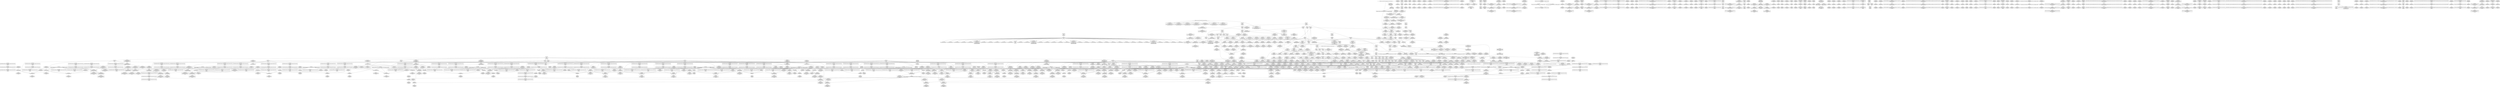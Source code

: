 digraph {
	CE0x4e084a0 [shape=record,shape=Mrecord,label="{CE0x4e084a0|i64*_getelementptr_inbounds_(_4_x_i64_,_4_x_i64_*___llvm_gcov_ctr130,_i64_0,_i64_0)|*Constant*|*SummSource*}"]
	CE0x4db0c00 [shape=record,shape=Mrecord,label="{CE0x4db0c00|sock_has_perm:tmp13|security/selinux/hooks.c,3972}"]
	CE0x4dd7940 [shape=record,shape=Mrecord,label="{CE0x4dd7940|rcu_lock_release:__here}"]
	CE0x4e6a6e0 [shape=record,shape=Mrecord,label="{CE0x4e6a6e0|i64*_getelementptr_inbounds_(_4_x_i64_,_4_x_i64_*___llvm_gcov_ctr129,_i64_0,_i64_0)|*Constant*|*SummSource*}"]
	CE0x4e7c4d0 [shape=record,shape=Mrecord,label="{CE0x4e7c4d0|__preempt_count_sub:sub|./arch/x86/include/asm/preempt.h,77|*SummSink*}"]
	CE0x4dae850 [shape=record,shape=Mrecord,label="{CE0x4dae850|sock_has_perm:tmp7|security/selinux/hooks.c,3969}"]
	CE0x4e8a780 [shape=record,shape=Mrecord,label="{CE0x4e8a780|i64*_getelementptr_inbounds_(_4_x_i64_,_4_x_i64_*___llvm_gcov_ctr129,_i64_0,_i64_0)|*Constant*|*SummSink*}"]
	CE0x4df80e0 [shape=record,shape=Mrecord,label="{CE0x4df80e0|i32_883|*Constant*}"]
	CE0x4da5b40 [shape=record,shape=Mrecord,label="{CE0x4da5b40|avc_has_perm:entry|*SummSink*}"]
	CE0x4d1f0e0 [shape=record,shape=Mrecord,label="{CE0x4d1f0e0|i32_5|*Constant*|*SummSink*}"]
	CE0x4e0fe30 [shape=record,shape=Mrecord,label="{CE0x4e0fe30|rcu_read_unlock:tmp19|include/linux/rcupdate.h,933}"]
	CE0x4dfcaa0 [shape=record,shape=Mrecord,label="{CE0x4dfcaa0|cred_sid:bb|*SummSource*}"]
	CE0x4e49790 [shape=record,shape=Mrecord,label="{CE0x4e49790|i64*_getelementptr_inbounds_(_4_x_i64_,_4_x_i64_*___llvm_gcov_ctr133,_i64_0,_i64_2)|*Constant*|*SummSource*}"]
	CE0x4daa580 [shape=record,shape=Mrecord,label="{CE0x4daa580|8:_%struct.sock*,_:_SCME_51,52_}"]
	CE0x4dab960 [shape=record,shape=Mrecord,label="{CE0x4dab960|_ret_i32_%call7,_!dbg_!27749|security/selinux/hooks.c,210|*SummSink*}"]
	CE0x4e0ab40 [shape=record,shape=Mrecord,label="{CE0x4e0ab40|i64*_getelementptr_inbounds_(_4_x_i64_,_4_x_i64_*___llvm_gcov_ctr130,_i64_0,_i64_1)|*Constant*}"]
	CE0x4e4e250 [shape=record,shape=Mrecord,label="{CE0x4e4e250|__rcu_read_unlock:do.end}"]
	CE0x4d50de0 [shape=record,shape=Mrecord,label="{CE0x4d50de0|_call_void_mcount()_#3|*SummSink*}"]
	CE0x4e69aa0 [shape=record,shape=Mrecord,label="{CE0x4e69aa0|__rcu_read_unlock:do.body|*SummSink*}"]
	CE0x4db18a0 [shape=record,shape=Mrecord,label="{CE0x4db18a0|i8_0|*Constant*|*SummSource*}"]
	CE0x4dea4a0 [shape=record,shape=Mrecord,label="{CE0x4dea4a0|rcu_read_lock:tmp4|include/linux/rcupdate.h,882|*SummSink*}"]
	CE0x4ddd6d0 [shape=record,shape=Mrecord,label="{CE0x4ddd6d0|__preempt_count_add:do.end}"]
	CE0x4d24910 [shape=record,shape=Mrecord,label="{CE0x4d24910|get_current:tmp|*SummSource*}"]
	CE0x4d95ea0 [shape=record,shape=Mrecord,label="{CE0x4d95ea0|task_sid:tmp19|security/selinux/hooks.c,208|*SummSink*}"]
	CE0x4d2b880 [shape=record,shape=Mrecord,label="{CE0x4d2b880|i64*_getelementptr_inbounds_(_2_x_i64_,_2_x_i64_*___llvm_gcov_ctr98,_i64_0,_i64_1)|*Constant*|*SummSink*}"]
	CE0x4d67980 [shape=record,shape=Mrecord,label="{CE0x4d67980|get_current:tmp4|./arch/x86/include/asm/current.h,14}"]
	CE0x4d2fcd0 [shape=record,shape=Mrecord,label="{CE0x4d2fcd0|selinux_socket_recvmsg:tmp3|*SummSink*}"]
	CE0x4d2f530 [shape=record,shape=Mrecord,label="{CE0x4d2f530|_call_void_lock_release(%struct.lockdep_map*_%map,_i32_1,_i64_ptrtoint_(i8*_blockaddress(_rcu_lock_release,_%__here)_to_i64))_#10,_!dbg_!27716|include/linux/rcupdate.h,423}"]
	CE0x4dbea70 [shape=record,shape=Mrecord,label="{CE0x4dbea70|_call_void_mcount()_#3}"]
	CE0x4df8ef0 [shape=record,shape=Mrecord,label="{CE0x4df8ef0|i64*_getelementptr_inbounds_(_11_x_i64_,_11_x_i64_*___llvm_gcov_ctr127,_i64_0,_i64_9)|*Constant*}"]
	CE0x4ddaef0 [shape=record,shape=Mrecord,label="{CE0x4ddaef0|rcu_lock_release:tmp7|*SummSource*}"]
	CE0x4df7530 [shape=record,shape=Mrecord,label="{CE0x4df7530|GLOBAL:lockdep_rcu_suspicious|*Constant*}"]
	CE0x4d9bf90 [shape=record,shape=Mrecord,label="{CE0x4d9bf90|i64*_getelementptr_inbounds_(_13_x_i64_,_13_x_i64_*___llvm_gcov_ctr126,_i64_0,_i64_12)|*Constant*|*SummSink*}"]
	CE0x4e37030 [shape=record,shape=Mrecord,label="{CE0x4e37030|rcu_lock_release:__here|*SummSource*}"]
	CE0x4da3980 [shape=record,shape=Mrecord,label="{CE0x4da3980|sock_has_perm:sid5|security/selinux/hooks.c,3976|*SummSource*}"]
	CE0x4d939b0 [shape=record,shape=Mrecord,label="{CE0x4d939b0|i32_208|*Constant*|*SummSource*}"]
	CE0x4d4fa60 [shape=record,shape=Mrecord,label="{CE0x4d4fa60|avc_has_perm:tclass|Function::avc_has_perm&Arg::tclass::|*SummSink*}"]
	CE0x4e35c70 [shape=record,shape=Mrecord,label="{CE0x4e35c70|GLOBAL:lock_release|*Constant*}"]
	CE0x4e69910 [shape=record,shape=Mrecord,label="{CE0x4e69910|i64*_getelementptr_inbounds_(_4_x_i64_,_4_x_i64_*___llvm_gcov_ctr129,_i64_0,_i64_2)|*Constant*}"]
	CE0x4d40cf0 [shape=record,shape=Mrecord,label="{CE0x4d40cf0|rcu_read_unlock:tmp2|*SummSource*}"]
	CE0x4d27ef0 [shape=record,shape=Mrecord,label="{CE0x4d27ef0|selinux_socket_recvmsg:tmp1}"]
	CE0x4e05c00 [shape=record,shape=Mrecord,label="{CE0x4e05c00|i64*_getelementptr_inbounds_(_4_x_i64_,_4_x_i64_*___llvm_gcov_ctr130,_i64_0,_i64_1)|*Constant*|*SummSink*}"]
	CE0x4d9c6e0 [shape=record,shape=Mrecord,label="{CE0x4d9c6e0|task_sid:tmp27|security/selinux/hooks.c,208|*SummSink*}"]
	CE0x4d6cfa0 [shape=record,shape=Mrecord,label="{CE0x4d6cfa0|sock_has_perm:type|security/selinux/hooks.c,3972|*SummSource*}"]
	CE0x4dc4db0 [shape=record,shape=Mrecord,label="{CE0x4dc4db0|rcu_read_lock:tmp8|include/linux/rcupdate.h,882}"]
	CE0x4dc9020 [shape=record,shape=Mrecord,label="{CE0x4dc9020|_call_void___rcu_read_lock()_#10,_!dbg_!27710|include/linux/rcupdate.h,879|*SummSource*}"]
	CE0x4de7ad0 [shape=record,shape=Mrecord,label="{CE0x4de7ad0|GLOBAL:__llvm_gcov_ctr132|Global_var:__llvm_gcov_ctr132}"]
	CE0x4dcbbb0 [shape=record,shape=Mrecord,label="{CE0x4dcbbb0|i64_6|*Constant*|*SummSource*}"]
	CE0x4dae430 [shape=record,shape=Mrecord,label="{CE0x4dae430|i64_2|*Constant*}"]
	CE0x4e33980 [shape=record,shape=Mrecord,label="{CE0x4e33980|__rcu_read_unlock:tmp1|*SummSource*}"]
	CE0x4debd80 [shape=record,shape=Mrecord,label="{CE0x4debd80|rcu_read_lock:if.end}"]
	CE0x4da9870 [shape=record,shape=Mrecord,label="{CE0x4da9870|8:_%struct.sock*,_:_SCME_40,41_}"]
	CE0x4d9dae0 [shape=record,shape=Mrecord,label="{CE0x4d9dae0|_ret_i32_%tmp6,_!dbg_!27716|security/selinux/hooks.c,197|*SummSource*}"]
	CE0x4e083e0 [shape=record,shape=Mrecord,label="{CE0x4e083e0|__rcu_read_unlock:tmp6|include/linux/rcupdate.h,245}"]
	CE0x4d39370 [shape=record,shape=Mrecord,label="{CE0x4d39370|GLOBAL:current_task|Global_var:current_task}"]
	CE0x4dbe940 [shape=record,shape=Mrecord,label="{CE0x4dbe940|cred_sid:tmp3|*SummSource*}"]
	CE0x4de49a0 [shape=record,shape=Mrecord,label="{CE0x4de49a0|_call_void_rcu_lock_acquire(%struct.lockdep_map*_rcu_lock_map)_#10,_!dbg_!27711|include/linux/rcupdate.h,881|*SummSource*}"]
	CE0x4dbb600 [shape=record,shape=Mrecord,label="{CE0x4dbb600|task_sid:tmp9|security/selinux/hooks.c,208|*SummSource*}"]
	CE0x4d64330 [shape=record,shape=Mrecord,label="{CE0x4d64330|i64*_getelementptr_inbounds_(_11_x_i64_,_11_x_i64_*___llvm_gcov_ctr127,_i64_0,_i64_1)|*Constant*|*SummSource*}"]
	CE0x4da62a0 [shape=record,shape=Mrecord,label="{CE0x4da62a0|rcu_read_lock:tmp9|include/linux/rcupdate.h,882|*SummSink*}"]
	CE0x4e6a080 [shape=record,shape=Mrecord,label="{CE0x4e6a080|__preempt_count_add:tmp1|*SummSource*}"]
	CE0x4e4e6d0 [shape=record,shape=Mrecord,label="{CE0x4e4e6d0|__rcu_read_unlock:do.end|*SummSource*}"]
	CE0x4da1f90 [shape=record,shape=Mrecord,label="{CE0x4da1f90|sock_has_perm:net1|security/selinux/hooks.c,3973|*SummSource*}"]
	CE0x4da2970 [shape=record,shape=Mrecord,label="{CE0x4da2970|sock_has_perm:net3|security/selinux/hooks.c,3974|*SummSource*}"]
	CE0x4e69330 [shape=record,shape=Mrecord,label="{CE0x4e69330|i64_1|*Constant*}"]
	CE0x4d1fd40 [shape=record,shape=Mrecord,label="{CE0x4d1fd40|i64_1|*Constant*|*SummSource*}"]
	CE0x4e54430 [shape=record,shape=Mrecord,label="{CE0x4e54430|void_(i32*,_i32,_i32*)*_asm_addl_$1,_%gs:$0_,_*m,ri,*m,_dirflag_,_fpsr_,_flags_}"]
	CE0x4d718d0 [shape=record,shape=Mrecord,label="{CE0x4d718d0|sock_has_perm:ad|security/selinux/hooks.c, 3965}"]
	CE0x4dc6300 [shape=record,shape=Mrecord,label="{CE0x4dc6300|COLLAPSED:_GCMRE___llvm_gcov_ctr132_internal_global_11_x_i64_zeroinitializer:_elem_0:default:}"]
	CE0x4d9b0e0 [shape=record,shape=Mrecord,label="{CE0x4d9b0e0|task_sid:tmp26|security/selinux/hooks.c,208}"]
	CE0x4e51aa0 [shape=record,shape=Mrecord,label="{CE0x4e51aa0|_call_void_mcount()_#3}"]
	CE0x4d9ef20 [shape=record,shape=Mrecord,label="{CE0x4d9ef20|_ret_void,_!dbg_!27735|include/linux/rcupdate.h,938|*SummSink*}"]
	CE0x4de93b0 [shape=record,shape=Mrecord,label="{CE0x4de93b0|rcu_read_unlock:tmp4|include/linux/rcupdate.h,933|*SummSource*}"]
	CE0x4d2bbe0 [shape=record,shape=Mrecord,label="{CE0x4d2bbe0|GLOBAL:get_current|*Constant*}"]
	CE0x4dceec0 [shape=record,shape=Mrecord,label="{CE0x4dceec0|_ret_void,_!dbg_!27717|include/linux/rcupdate.h,245}"]
	CE0x4e368b0 [shape=record,shape=Mrecord,label="{CE0x4e368b0|rcu_lock_release:tmp4|include/linux/rcupdate.h,423}"]
	CE0x4dd7bf0 [shape=record,shape=Mrecord,label="{CE0x4dd7bf0|__rcu_read_lock:tmp1|*SummSink*}"]
	CE0x4e36660 [shape=record,shape=Mrecord,label="{CE0x4e36660|i64_ptrtoint_(i8*_blockaddress(_rcu_lock_release,_%__here)_to_i64)|*Constant*|*SummSink*}"]
	CE0x4d97430 [shape=record,shape=Mrecord,label="{CE0x4d97430|i8*_getelementptr_inbounds_(_25_x_i8_,_25_x_i8_*_.str3,_i32_0,_i32_0)|*Constant*|*SummSource*}"]
	CE0x4d4c940 [shape=record,shape=Mrecord,label="{CE0x4d4c940|rcu_read_lock:tmp14|include/linux/rcupdate.h,882|*SummSink*}"]
	CE0x4468fe0 [shape=record,shape=Mrecord,label="{CE0x4468fe0|i32_2|*Constant*|*SummSource*}"]
	CE0x4d43cc0 [shape=record,shape=Mrecord,label="{CE0x4d43cc0|i32_59|*Constant*|*SummSource*}"]
	CE0x4da67a0 [shape=record,shape=Mrecord,label="{CE0x4da67a0|rcu_read_lock:tmp10|include/linux/rcupdate.h,882|*SummSink*}"]
	CE0x4e09930 [shape=record,shape=Mrecord,label="{CE0x4e09930|rcu_read_unlock:tmp12|include/linux/rcupdate.h,933}"]
	CE0x4da75a0 [shape=record,shape=Mrecord,label="{CE0x4da75a0|8:_%struct.sock*,_:_SCME_0,4_|*MultipleSource*|security/selinux/hooks.c, 3966|security/selinux/hooks.c,3966|security/selinux/hooks.c,3966}"]
	CE0x4de78c0 [shape=record,shape=Mrecord,label="{CE0x4de78c0|rcu_read_unlock:tobool|include/linux/rcupdate.h,933|*SummSink*}"]
	CE0x4e37a50 [shape=record,shape=Mrecord,label="{CE0x4e37a50|i64*_getelementptr_inbounds_(_4_x_i64_,_4_x_i64_*___llvm_gcov_ctr135,_i64_0,_i64_0)|*Constant*|*SummSink*}"]
	CE0x4d44460 [shape=record,shape=Mrecord,label="{CE0x4d44460|task_sid:tmp13|security/selinux/hooks.c,208|*SummSink*}"]
	CE0x4e10370 [shape=record,shape=Mrecord,label="{CE0x4e10370|rcu_read_unlock:tmp20|include/linux/rcupdate.h,933|*SummSource*}"]
	CE0x4dda450 [shape=record,shape=Mrecord,label="{CE0x4dda450|_call_void_mcount()_#3}"]
	CE0x4d64b50 [shape=record,shape=Mrecord,label="{CE0x4d64b50|sock_has_perm:if.end}"]
	CE0x4e4c010 [shape=record,shape=Mrecord,label="{CE0x4e4c010|__rcu_read_lock:bb}"]
	CE0x4d322f0 [shape=record,shape=Mrecord,label="{CE0x4d322f0|cred_sid:security|security/selinux/hooks.c,196}"]
	CE0x4e36db0 [shape=record,shape=Mrecord,label="{CE0x4e36db0|_call_void_asm_addl_$1,_%gs:$0_,_*m,ri,*m,_dirflag_,_fpsr_,_flags_(i32*___preempt_count,_i32_%val,_i32*___preempt_count)_#3,_!dbg_!27714,_!srcloc_!27717|./arch/x86/include/asm/preempt.h,72|*SummSink*}"]
	CE0x4d697c0 [shape=record,shape=Mrecord,label="{CE0x4d697c0|task_sid:tmp3|*SummSink*}"]
	CE0x4dd1e80 [shape=record,shape=Mrecord,label="{CE0x4dd1e80|i64*_getelementptr_inbounds_(_4_x_i64_,_4_x_i64_*___llvm_gcov_ctr135,_i64_0,_i64_2)|*Constant*|*SummSink*}"]
	CE0x4ddb730 [shape=record,shape=Mrecord,label="{CE0x4ddb730|_call_void_mcount()_#3}"]
	CE0x4dcfcf0 [shape=record,shape=Mrecord,label="{CE0x4dcfcf0|i64*_getelementptr_inbounds_(_4_x_i64_,_4_x_i64_*___llvm_gcov_ctr133,_i64_0,_i64_1)|*Constant*|*SummSource*}"]
	CE0x4dce610 [shape=record,shape=Mrecord,label="{CE0x4dce610|GLOBAL:__rcu_read_unlock|*Constant*|*SummSink*}"]
	CE0x4d32c20 [shape=record,shape=Mrecord,label="{CE0x4d32c20|i64_5|*Constant*|*SummSink*}"]
	CE0x4da45d0 [shape=record,shape=Mrecord,label="{CE0x4da45d0|i32_4|*Constant*}"]
	CE0x4dc2800 [shape=record,shape=Mrecord,label="{CE0x4dc2800|rcu_read_lock:land.lhs.true2|*SummSource*}"]
	CE0x4dec3d0 [shape=record,shape=Mrecord,label="{CE0x4dec3d0|0:_i8,_:_GCMR_rcu_read_unlock.__warned_internal_global_i8_0,_section_.data.unlikely_,_align_1:_elem_0:default:}"]
	CE0x4e3de40 [shape=record,shape=Mrecord,label="{CE0x4e3de40|__preempt_count_add:do.body}"]
	CE0x4d94e80 [shape=record,shape=Mrecord,label="{CE0x4d94e80|task_sid:tmp20|security/selinux/hooks.c,208}"]
	CE0x4dc44a0 [shape=record,shape=Mrecord,label="{CE0x4dc44a0|task_sid:tmp|*SummSource*}"]
	CE0x4debcc0 [shape=record,shape=Mrecord,label="{CE0x4debcc0|rcu_read_lock:do.end|*SummSink*}"]
	CE0x4e3d640 [shape=record,shape=Mrecord,label="{CE0x4e3d640|__preempt_count_sub:tmp3}"]
	CE0x4db5110 [shape=record,shape=Mrecord,label="{CE0x4db5110|sock_has_perm:tmp18|security/selinux/hooks.c,3977|*SummSource*}"]
	CE0x4db6610 [shape=record,shape=Mrecord,label="{CE0x4db6610|rcu_read_lock:tmp1}"]
	CE0x4e36320 [shape=record,shape=Mrecord,label="{CE0x4e36320|i64*_getelementptr_inbounds_(_4_x_i64_,_4_x_i64_*___llvm_gcov_ctr133,_i64_0,_i64_3)|*Constant*}"]
	CE0x4d1e750 [shape=record,shape=Mrecord,label="{CE0x4d1e750|32:_%struct.sock*,_:_CRE_0,4_|*MultipleSource*|Function::selinux_socket_recvmsg&Arg::sock::|security/selinux/hooks.c,4221}"]
	CE0x4df9a10 [shape=record,shape=Mrecord,label="{CE0x4df9a10|rcu_read_lock:tmp18|include/linux/rcupdate.h,882}"]
	CE0x4ddbad0 [shape=record,shape=Mrecord,label="{CE0x4ddbad0|__rcu_read_unlock:tmp|*SummSink*}"]
	CE0x4da9ad0 [shape=record,shape=Mrecord,label="{CE0x4da9ad0|8:_%struct.sock*,_:_SCME_42,43_}"]
	CE0x4e3dd10 [shape=record,shape=Mrecord,label="{CE0x4e3dd10|__preempt_count_add:do.end|*SummSink*}"]
	CE0x4d40c80 [shape=record,shape=Mrecord,label="{CE0x4d40c80|rcu_read_unlock:tmp2}"]
	CE0x4de6d10 [shape=record,shape=Mrecord,label="{CE0x4de6d10|rcu_read_lock:do.body|*SummSource*}"]
	CE0x4e07430 [shape=record,shape=Mrecord,label="{CE0x4e07430|GLOBAL:__preempt_count_add|*Constant*|*SummSource*}"]
	CE0x4e4d5f0 [shape=record,shape=Mrecord,label="{CE0x4e4d5f0|rcu_lock_release:tmp5|include/linux/rcupdate.h,423}"]
	CE0x4db3e60 [shape=record,shape=Mrecord,label="{CE0x4db3e60|rcu_read_lock:tmp7|include/linux/rcupdate.h,882|*SummSource*}"]
	CE0x4d994b0 [shape=record,shape=Mrecord,label="{CE0x4d994b0|task_sid:tmp21|security/selinux/hooks.c,208|*SummSink*}"]
	CE0x4dc43c0 [shape=record,shape=Mrecord,label="{CE0x4dc43c0|task_sid:tmp}"]
	CE0x4d4fe10 [shape=record,shape=Mrecord,label="{CE0x4d4fe10|avc_has_perm:requested|Function::avc_has_perm&Arg::requested::}"]
	CE0x4ddd4f0 [shape=record,shape=Mrecord,label="{CE0x4ddd4f0|__rcu_read_unlock:tmp6|include/linux/rcupdate.h,245|*SummSink*}"]
	CE0x4dc2e40 [shape=record,shape=Mrecord,label="{CE0x4dc2e40|task_sid:tmp7|security/selinux/hooks.c,208|*SummSink*}"]
	CE0x4d2b980 [shape=record,shape=Mrecord,label="{CE0x4d2b980|i32_0|*Constant*}"]
	CE0x4daf4a0 [shape=record,shape=Mrecord,label="{CE0x4daf4a0|sock_has_perm:tmp8|security/selinux/hooks.c,3969|*SummSource*}"]
	CE0x4dc07d0 [shape=record,shape=Mrecord,label="{CE0x4dc07d0|GLOBAL:__llvm_gcov_ctr126|Global_var:__llvm_gcov_ctr126|*SummSource*}"]
	CE0x4db3cb0 [shape=record,shape=Mrecord,label="{CE0x4db3cb0|rcu_read_lock:tmp7|include/linux/rcupdate.h,882}"]
	CE0x4e80200 [shape=record,shape=Mrecord,label="{CE0x4e80200|__preempt_count_sub:tmp5|./arch/x86/include/asm/preempt.h,77|*SummSink*}"]
	CE0x4d2c570 [shape=record,shape=Mrecord,label="{CE0x4d2c570|i32_1|*Constant*}"]
	CE0x4d68b00 [shape=record,shape=Mrecord,label="{CE0x4d68b00|16:_i32,_24:_i16,_:_CRE_24,26_|*MultipleSource*|*LoadInst*|security/selinux/hooks.c,3964|security/selinux/hooks.c,3964|security/selinux/hooks.c,3969}"]
	CE0x4dd6510 [shape=record,shape=Mrecord,label="{CE0x4dd6510|i64*_getelementptr_inbounds_(_4_x_i64_,_4_x_i64_*___llvm_gcov_ctr130,_i64_0,_i64_3)|*Constant*|*SummSource*}"]
	CE0x4d44b30 [shape=record,shape=Mrecord,label="{CE0x4d44b30|task_sid:if.end|*SummSink*}"]
	CE0x4dea920 [shape=record,shape=Mrecord,label="{CE0x4dea920|rcu_read_unlock:tmp5|include/linux/rcupdate.h,933|*SummSink*}"]
	CE0x4df8ae0 [shape=record,shape=Mrecord,label="{CE0x4df8ae0|i8*_getelementptr_inbounds_(_42_x_i8_,_42_x_i8_*_.str46,_i32_0,_i32_0)|*Constant*|*SummSink*}"]
	CE0x4d1f5b0 [shape=record,shape=Mrecord,label="{CE0x4d1f5b0|i64_1|*Constant*}"]
	CE0x4dacac0 [shape=record,shape=Mrecord,label="{CE0x4dacac0|i32_8|*Constant*}"]
	CE0x4d50750 [shape=record,shape=Mrecord,label="{CE0x4d50750|avc_has_perm:auditdata|Function::avc_has_perm&Arg::auditdata::|*SummSource*}"]
	CE0x4d62a30 [shape=record,shape=Mrecord,label="{CE0x4d62a30|GLOBAL:task_sid.__warned|Global_var:task_sid.__warned|*SummSink*}"]
	CE0x4deb220 [shape=record,shape=Mrecord,label="{CE0x4deb220|_call_void___preempt_count_add(i32_1)_#10,_!dbg_!27711|include/linux/rcupdate.h,239|*SummSink*}"]
	CE0x4df96a0 [shape=record,shape=Mrecord,label="{CE0x4df96a0|rcu_read_lock:tmp17|include/linux/rcupdate.h,882}"]
	CE0x4e129e0 [shape=record,shape=Mrecord,label="{CE0x4e129e0|i32_934|*Constant*}"]
	CE0x4d26760 [shape=record,shape=Mrecord,label="{CE0x4d26760|get_current:tmp|*SummSink*}"]
	CE0x4da8ef0 [shape=record,shape=Mrecord,label="{CE0x4da8ef0|8:_%struct.sock*,_:_SCME_32,33_}"]
	CE0x4daccc0 [shape=record,shape=Mrecord,label="{CE0x4daccc0|sock_has_perm:call|security/selinux/hooks.c,3967}"]
	CE0x4dda0b0 [shape=record,shape=Mrecord,label="{CE0x4dda0b0|__preempt_count_add:tmp7|./arch/x86/include/asm/preempt.h,73}"]
	CE0x4dc1050 [shape=record,shape=Mrecord,label="{CE0x4dc1050|task_sid:real_cred|security/selinux/hooks.c,208}"]
	CE0x4df9780 [shape=record,shape=Mrecord,label="{CE0x4df9780|rcu_read_lock:tmp17|include/linux/rcupdate.h,882|*SummSink*}"]
	CE0x4dada60 [shape=record,shape=Mrecord,label="{CE0x4dada60|sock_has_perm:tmp6|security/selinux/hooks.c,3969|*SummSource*}"]
	CE0x4dbff60 [shape=record,shape=Mrecord,label="{CE0x4dbff60|rcu_read_lock:entry}"]
	CE0x4dbc890 [shape=record,shape=Mrecord,label="{CE0x4dbc890|GLOBAL:rcu_lock_map|Global_var:rcu_lock_map|*SummSource*}"]
	CE0x4daf050 [shape=record,shape=Mrecord,label="{CE0x4daf050|i64_0|*Constant*|*SummSource*}"]
	CE0x4dcc6e0 [shape=record,shape=Mrecord,label="{CE0x4dcc6e0|rcu_read_unlock:tmp22|include/linux/rcupdate.h,935|*SummSink*}"]
	CE0x4dbca60 [shape=record,shape=Mrecord,label="{CE0x4dbca60|rcu_lock_acquire:map|Function::rcu_lock_acquire&Arg::map::}"]
	CE0x4d4c7c0 [shape=record,shape=Mrecord,label="{CE0x4d4c7c0|rcu_read_lock:tmp14|include/linux/rcupdate.h,882|*SummSource*}"]
	CE0x4e03f90 [shape=record,shape=Mrecord,label="{CE0x4e03f90|rcu_read_unlock:tmp3|*SummSource*}"]
	CE0x4de53f0 [shape=record,shape=Mrecord,label="{CE0x4de53f0|rcu_read_lock:land.lhs.true2}"]
	CE0x4de0b00 [shape=record,shape=Mrecord,label="{CE0x4de0b00|__preempt_count_add:tmp|*SummSource*}"]
	CE0x4d9d7e0 [shape=record,shape=Mrecord,label="{CE0x4d9d7e0|cred_sid:cred|Function::cred_sid&Arg::cred::|*SummSink*}"]
	CE0x4e4ca60 [shape=record,shape=Mrecord,label="{CE0x4e4ca60|rcu_lock_release:indirectgoto|*SummSource*}"]
	CE0x4dd8580 [shape=record,shape=Mrecord,label="{CE0x4dd8580|__rcu_read_lock:tmp3|*SummSource*}"]
	CE0x4d58db0 [shape=record,shape=Mrecord,label="{CE0x4d58db0|get_current:bb|*SummSource*}"]
	CE0x4d568a0 [shape=record,shape=Mrecord,label="{CE0x4d568a0|i32_1|*Constant*}"]
	CE0x4e4d8e0 [shape=record,shape=Mrecord,label="{CE0x4e4d8e0|rcu_lock_release:tmp5|include/linux/rcupdate.h,423|*SummSink*}"]
	CE0x4d99fd0 [shape=record,shape=Mrecord,label="{CE0x4d99fd0|task_sid:tmp24|security/selinux/hooks.c,208}"]
	CE0x4d5f950 [shape=record,shape=Mrecord,label="{CE0x4d5f950|i32_1|*Constant*|*SummSource*}"]
	CE0x4d9c070 [shape=record,shape=Mrecord,label="{CE0x4d9c070|task_sid:tmp26|security/selinux/hooks.c,208|*SummSink*}"]
	CE0x4dfe990 [shape=record,shape=Mrecord,label="{CE0x4dfe990|i64*_getelementptr_inbounds_(_4_x_i64_,_4_x_i64_*___llvm_gcov_ctr128,_i64_0,_i64_3)|*Constant*|*SummSource*}"]
	CE0x4d977c0 [shape=record,shape=Mrecord,label="{CE0x4d977c0|i64_7|*Constant*}"]
	CE0x4da4330 [shape=record,shape=Mrecord,label="{CE0x4da4330|sock_has_perm:tmp16|security/selinux/hooks.c,3976|*SummSource*}"]
	CE0x4de6ec0 [shape=record,shape=Mrecord,label="{CE0x4de6ec0|rcu_read_lock:bb}"]
	CE0x4de8070 [shape=record,shape=Mrecord,label="{CE0x4de8070|rcu_read_lock:tmp5|include/linux/rcupdate.h,882|*SummSink*}"]
	CE0x4dfd1f0 [shape=record,shape=Mrecord,label="{CE0x4dfd1f0|rcu_read_unlock:tmp15|include/linux/rcupdate.h,933|*SummSink*}"]
	CE0x4da2630 [shape=record,shape=Mrecord,label="{CE0x4da2630|sock_has_perm:u2|security/selinux/hooks.c,3974|*SummSink*}"]
	CE0x4e0c110 [shape=record,shape=Mrecord,label="{CE0x4e0c110|rcu_read_unlock:land.lhs.true|*SummSink*}"]
	CE0x4e05a70 [shape=record,shape=Mrecord,label="{CE0x4e05a70|i64*_getelementptr_inbounds_(_11_x_i64_,_11_x_i64_*___llvm_gcov_ctr132,_i64_0,_i64_0)|*Constant*|*SummSource*}"]
	CE0x4d4c2e0 [shape=record,shape=Mrecord,label="{CE0x4d4c2e0|rcu_read_lock:tmp14|include/linux/rcupdate.h,882}"]
	CE0x4dbc950 [shape=record,shape=Mrecord,label="{CE0x4dbc950|GLOBAL:rcu_lock_map|Global_var:rcu_lock_map|*SummSink*}"]
	CE0x4e3e330 [shape=record,shape=Mrecord,label="{CE0x4e3e330|__preempt_count_add:tmp1|*SummSink*}"]
	CE0x4e02620 [shape=record,shape=Mrecord,label="{CE0x4e02620|rcu_read_unlock:tmp9|include/linux/rcupdate.h,933|*SummSource*}"]
	CE0x4dc8900 [shape=record,shape=Mrecord,label="{CE0x4dc8900|cred_sid:tmp|*SummSource*}"]
	CE0x4dbe500 [shape=record,shape=Mrecord,label="{CE0x4dbe500|task_sid:bb}"]
	CE0x4ddd870 [shape=record,shape=Mrecord,label="{CE0x4ddd870|__rcu_read_unlock:tmp7|include/linux/rcupdate.h,245|*SummSource*}"]
	CE0x4d64870 [shape=record,shape=Mrecord,label="{CE0x4d64870|task_sid:tmp1|*SummSource*}"]
	CE0x4e342c0 [shape=record,shape=Mrecord,label="{CE0x4e342c0|rcu_lock_acquire:tmp}"]
	CE0x4d635c0 [shape=record,shape=Mrecord,label="{CE0x4d635c0|i32_22|*Constant*|*SummSink*}"]
	CE0x4e4a630 [shape=record,shape=Mrecord,label="{CE0x4e4a630|i64*_getelementptr_inbounds_(_4_x_i64_,_4_x_i64_*___llvm_gcov_ctr133,_i64_0,_i64_0)|*Constant*}"]
	CE0x4de7c30 [shape=record,shape=Mrecord,label="{CE0x4de7c30|GLOBAL:__llvm_gcov_ctr127|Global_var:__llvm_gcov_ctr127}"]
	CE0x4d976b0 [shape=record,shape=Mrecord,label="{CE0x4d976b0|task_sid:tmp14|security/selinux/hooks.c,208|*SummSink*}"]
	CE0x4dc28d0 [shape=record,shape=Mrecord,label="{CE0x4dc28d0|rcu_read_lock:land.lhs.true2|*SummSink*}"]
	CE0x4d9aa50 [shape=record,shape=Mrecord,label="{CE0x4d9aa50|task_sid:tmp25|security/selinux/hooks.c,208}"]
	CE0x4d63b80 [shape=record,shape=Mrecord,label="{CE0x4d63b80|__rcu_read_lock:entry}"]
	CE0x4dd09e0 [shape=record,shape=Mrecord,label="{CE0x4dd09e0|rcu_lock_acquire:tmp5|include/linux/rcupdate.h,418|*SummSource*}"]
	CE0x4d1b290 [shape=record,shape=Mrecord,label="{CE0x4d1b290|_ret_%struct.task_struct*_%tmp4,_!dbg_!27714|./arch/x86/include/asm/current.h,14}"]
	CE0x4d40d60 [shape=record,shape=Mrecord,label="{CE0x4d40d60|rcu_read_unlock:tmp2|*SummSink*}"]
	CE0x4e89f80 [shape=record,shape=Mrecord,label="{CE0x4e89f80|__preempt_count_sub:tmp7|./arch/x86/include/asm/preempt.h,78|*SummSink*}"]
	CE0x4d20980 [shape=record,shape=Mrecord,label="{CE0x4d20980|selinux_socket_recvmsg:sock|Function::selinux_socket_recvmsg&Arg::sock::|*SummSource*}"]
	CE0x4d4d730 [shape=record,shape=Mrecord,label="{CE0x4d4d730|i32_77|*Constant*|*SummSource*}"]
	CE0x4d202c0 [shape=record,shape=Mrecord,label="{CE0x4d202c0|COLLAPSED:_GCMRE___llvm_gcov_ctr362_internal_global_2_x_i64_zeroinitializer:_elem_0:default:}"]
	CE0x4d67650 [shape=record,shape=Mrecord,label="{CE0x4d67650|rcu_read_lock:do.end}"]
	CE0x4dfcd90 [shape=record,shape=Mrecord,label="{CE0x4dfcd90|i64*_getelementptr_inbounds_(_2_x_i64_,_2_x_i64_*___llvm_gcov_ctr131,_i64_0,_i64_0)|*Constant*}"]
	CE0x4da24c0 [shape=record,shape=Mrecord,label="{CE0x4da24c0|sock_has_perm:u2|security/selinux/hooks.c,3974|*SummSource*}"]
	CE0x4e47a70 [shape=record,shape=Mrecord,label="{CE0x4e47a70|__preempt_count_sub:tmp5|./arch/x86/include/asm/preempt.h,77}"]
	CE0x4d63d10 [shape=record,shape=Mrecord,label="{CE0x4d63d10|GLOBAL:__rcu_read_lock|*Constant*|*SummSink*}"]
	CE0x4de75c0 [shape=record,shape=Mrecord,label="{CE0x4de75c0|rcu_lock_release:tmp2|*SummSource*}"]
	CE0x4daed50 [shape=record,shape=Mrecord,label="{CE0x4daed50|GLOBAL:__llvm_gcov_ctr327|Global_var:__llvm_gcov_ctr327|*SummSource*}"]
	CE0x4de3470 [shape=record,shape=Mrecord,label="{CE0x4de3470|i64*_getelementptr_inbounds_(_4_x_i64_,_4_x_i64_*___llvm_gcov_ctr135,_i64_0,_i64_1)|*Constant*}"]
	CE0x4db1bc0 [shape=record,shape=Mrecord,label="{CE0x4db1bc0|GLOBAL:task_sid|*Constant*}"]
	CE0x4e34620 [shape=record,shape=Mrecord,label="{CE0x4e34620|__rcu_read_lock:do.body|*SummSink*}"]
	CE0x4daa450 [shape=record,shape=Mrecord,label="{CE0x4daa450|8:_%struct.sock*,_:_SCME_50,51_}"]
	CE0x4d9d2e0 [shape=record,shape=Mrecord,label="{CE0x4d9d2e0|cred_sid:entry|*SummSource*}"]
	CE0x4da9e60 [shape=record,shape=Mrecord,label="{CE0x4da9e60|8:_%struct.sock*,_:_SCME_45,46_}"]
	CE0x4e54ee0 [shape=record,shape=Mrecord,label="{CE0x4e54ee0|__rcu_read_unlock:do.body}"]
	CE0x4e3dca0 [shape=record,shape=Mrecord,label="{CE0x4e3dca0|__preempt_count_add:do.end|*SummSource*}"]
	CE0x4d28a00 [shape=record,shape=Mrecord,label="{CE0x4d28a00|selinux_socket_recvmsg:tmp3|*SummSource*}"]
	CE0x4e4cfb0 [shape=record,shape=Mrecord,label="{CE0x4e4cfb0|GLOBAL:__preempt_count|Global_var:__preempt_count|*SummSink*}"]
	CE0x4dc51d0 [shape=record,shape=Mrecord,label="{CE0x4dc51d0|0:_i8,_:_GCMR_rcu_read_lock.__warned_internal_global_i8_0,_section_.data.unlikely_,_align_1:_elem_0:default:}"]
	CE0x4db4c50 [shape=record,shape=Mrecord,label="{CE0x4db4c50|i64*_getelementptr_inbounds_(_6_x_i64_,_6_x_i64_*___llvm_gcov_ctr327,_i64_0,_i64_5)|*Constant*|*SummSource*}"]
	CE0x4dc5500 [shape=record,shape=Mrecord,label="{CE0x4dc5500|task_sid:tmp4|*LoadInst*|security/selinux/hooks.c,208|*SummSource*}"]
	CE0x4dcef80 [shape=record,shape=Mrecord,label="{CE0x4dcef80|_ret_void,_!dbg_!27717|include/linux/rcupdate.h,245|*SummSource*}"]
	CE0x4dc2ed0 [shape=record,shape=Mrecord,label="{CE0x4dc2ed0|task_sid:tmp8|security/selinux/hooks.c,208}"]
	CE0x4d9be90 [shape=record,shape=Mrecord,label="{CE0x4d9be90|i64*_getelementptr_inbounds_(_13_x_i64_,_13_x_i64_*___llvm_gcov_ctr126,_i64_0,_i64_12)|*Constant*|*SummSource*}"]
	CE0x4d998d0 [shape=record,shape=Mrecord,label="{CE0x4d998d0|i64*_getelementptr_inbounds_(_13_x_i64_,_13_x_i64_*___llvm_gcov_ctr126,_i64_0,_i64_10)|*Constant*}"]
	CE0x4dca440 [shape=record,shape=Mrecord,label="{CE0x4dca440|task_sid:tmp10|security/selinux/hooks.c,208|*SummSource*}"]
	CE0x4d695d0 [shape=record,shape=Mrecord,label="{CE0x4d695d0|task_sid:tmp3}"]
	CE0x4e48a80 [shape=record,shape=Mrecord,label="{CE0x4e48a80|i64*_getelementptr_inbounds_(_4_x_i64_,_4_x_i64_*___llvm_gcov_ctr133,_i64_0,_i64_2)|*Constant*}"]
	CE0x4de4280 [shape=record,shape=Mrecord,label="{CE0x4de4280|rcu_read_lock:if.then|*SummSource*}"]
	CE0x4e05950 [shape=record,shape=Mrecord,label="{CE0x4e05950|rcu_read_unlock:if.then|*SummSink*}"]
	CE0x4dbe670 [shape=record,shape=Mrecord,label="{CE0x4dbe670|task_sid:bb|*SummSink*}"]
	CE0x4d34830 [shape=record,shape=Mrecord,label="{CE0x4d34830|i64*_getelementptr_inbounds_(_11_x_i64_,_11_x_i64_*___llvm_gcov_ctr127,_i64_0,_i64_0)|*Constant*}"]
	CE0x4dc2ad0 [shape=record,shape=Mrecord,label="{CE0x4dc2ad0|rcu_read_lock:land.lhs.true|*SummSource*}"]
	CE0x4e06ca0 [shape=record,shape=Mrecord,label="{CE0x4e06ca0|_ret_void,_!dbg_!27719|./arch/x86/include/asm/preempt.h,73|*SummSource*}"]
	CE0x4d6d0d0 [shape=record,shape=Mrecord,label="{CE0x4d6d0d0|sock_has_perm:type|security/selinux/hooks.c,3972|*SummSink*}"]
	CE0x4e07010 [shape=record,shape=Mrecord,label="{CE0x4e07010|rcu_read_unlock:tobool|include/linux/rcupdate.h,933}"]
	CE0x4d2e1b0 [shape=record,shape=Mrecord,label="{CE0x4d2e1b0|_call_void_mcount()_#3|*SummSource*}"]
	CE0x4d25f10 [shape=record,shape=Mrecord,label="{CE0x4d25f10|get_current:tmp4|./arch/x86/include/asm/current.h,14|*SummSink*}"]
	CE0x4da1450 [shape=record,shape=Mrecord,label="{CE0x4da1450|sock_has_perm:tmp17|security/selinux/hooks.c,3976|*SummSink*}"]
	CE0x4dbd340 [shape=record,shape=Mrecord,label="{CE0x4dbd340|task_sid:tmp|*SummSink*}"]
	CE0x4e06aa0 [shape=record,shape=Mrecord,label="{CE0x4e06aa0|__preempt_count_add:val|Function::__preempt_count_add&Arg::val::|*SummSource*}"]
	CE0x4df7a00 [shape=record,shape=Mrecord,label="{CE0x4df7a00|i8*_getelementptr_inbounds_(_25_x_i8_,_25_x_i8_*_.str45,_i32_0,_i32_0)|*Constant*|*SummSource*}"]
	CE0x4dfdcc0 [shape=record,shape=Mrecord,label="{CE0x4dfdcc0|GLOBAL:__preempt_count_sub|*Constant*}"]
	CE0x4e4eed0 [shape=record,shape=Mrecord,label="{CE0x4e4eed0|__rcu_read_unlock:tmp4|include/linux/rcupdate.h,244|*SummSource*}"]
	CE0x4dd6d00 [shape=record,shape=Mrecord,label="{CE0x4dd6d00|i8*_undef|*Constant*}"]
	CE0x4dae5f0 [shape=record,shape=Mrecord,label="{CE0x4dae5f0|i64_2|*Constant*|*SummSource*}"]
	CE0x4dc58c0 [shape=record,shape=Mrecord,label="{CE0x4dc58c0|rcu_read_unlock:if.end|*SummSource*}"]
	CE0x4df8a70 [shape=record,shape=Mrecord,label="{CE0x4df8a70|i8*_getelementptr_inbounds_(_42_x_i8_,_42_x_i8_*_.str46,_i32_0,_i32_0)|*Constant*|*SummSource*}"]
	CE0x4dfed00 [shape=record,shape=Mrecord,label="{CE0x4dfed00|GLOBAL:rcu_read_unlock.__warned|Global_var:rcu_read_unlock.__warned}"]
	CE0x4e34160 [shape=record,shape=Mrecord,label="{CE0x4e34160|i64*_getelementptr_inbounds_(_4_x_i64_,_4_x_i64_*___llvm_gcov_ctr130,_i64_0,_i64_0)|*Constant*|*SummSink*}"]
	CE0x4df2a10 [shape=record,shape=Mrecord,label="{CE0x4df2a10|__preempt_count_add:bb|*SummSink*}"]
	CE0x4dc0da0 [shape=record,shape=Mrecord,label="{CE0x4dc0da0|i64*_getelementptr_inbounds_(_4_x_i64_,_4_x_i64_*___llvm_gcov_ctr128,_i64_0,_i64_3)|*Constant*|*SummSink*}"]
	CE0x4ddaf60 [shape=record,shape=Mrecord,label="{CE0x4ddaf60|rcu_lock_release:tmp7|*SummSink*}"]
	CE0x4e043b0 [shape=record,shape=Mrecord,label="{CE0x4e043b0|i64*_getelementptr_inbounds_(_4_x_i64_,_4_x_i64_*___llvm_gcov_ctr133,_i64_0,_i64_1)|*Constant*}"]
	CE0x4d4fef0 [shape=record,shape=Mrecord,label="{CE0x4d4fef0|avc_has_perm:requested|Function::avc_has_perm&Arg::requested::|*SummSource*}"]
	CE0x4e04030 [shape=record,shape=Mrecord,label="{CE0x4e04030|rcu_read_unlock:tmp3|*SummSink*}"]
	CE0x4e02bf0 [shape=record,shape=Mrecord,label="{CE0x4e02bf0|__rcu_read_lock:tmp7|include/linux/rcupdate.h,240}"]
	CE0x4e070f0 [shape=record,shape=Mrecord,label="{CE0x4e070f0|rcu_read_unlock:tobool|include/linux/rcupdate.h,933|*SummSource*}"]
	CE0x4dd85f0 [shape=record,shape=Mrecord,label="{CE0x4dd85f0|__rcu_read_lock:tmp3|*SummSink*}"]
	CE0x4dff7a0 [shape=record,shape=Mrecord,label="{CE0x4dff7a0|_call_void_asm_sideeffect_,_memory_,_dirflag_,_fpsr_,_flags_()_#3,_!dbg_!27711,_!srcloc_!27714|include/linux/rcupdate.h,244|*SummSource*}"]
	CE0x4e6aa40 [shape=record,shape=Mrecord,label="{CE0x4e6aa40|__preempt_count_sub:tmp|*SummSink*}"]
	CE0x4d183f0 [shape=record,shape=Mrecord,label="{CE0x4d183f0|GLOBAL:get_current|*Constant*|*SummSink*}"]
	CE0x4dbef90 [shape=record,shape=Mrecord,label="{CE0x4dbef90|i64*_getelementptr_inbounds_(_11_x_i64_,_11_x_i64_*___llvm_gcov_ctr127,_i64_0,_i64_1)|*Constant*}"]
	CE0x4d9aef0 [shape=record,shape=Mrecord,label="{CE0x4d9aef0|task_sid:tmp24|security/selinux/hooks.c,208|*SummSource*}"]
	CE0x4d5b270 [shape=record,shape=Mrecord,label="{CE0x4d5b270|_ret_i32_%call1,_!dbg_!27718|security/selinux/hooks.c,4221|*SummSink*}"]
	CE0x4da30b0 [shape=record,shape=Mrecord,label="{CE0x4da30b0|sock_has_perm:sk4|security/selinux/hooks.c,3974}"]
	CE0x4d448d0 [shape=record,shape=Mrecord,label="{CE0x4d448d0|COLLAPSED:_GCMRE___llvm_gcov_ctr127_internal_global_11_x_i64_zeroinitializer:_elem_0:default:}"]
	CE0x4daec20 [shape=record,shape=Mrecord,label="{CE0x4daec20|GLOBAL:__llvm_gcov_ctr327|Global_var:__llvm_gcov_ctr327}"]
	CE0x4db00a0 [shape=record,shape=Mrecord,label="{CE0x4db00a0|sock_has_perm:tmp12|security/selinux/hooks.c,3970|*SummSource*}"]
	CE0x4da2900 [shape=record,shape=Mrecord,label="{CE0x4da2900|sock_has_perm:net3|security/selinux/hooks.c,3974}"]
	CE0x4d9c390 [shape=record,shape=Mrecord,label="{CE0x4d9c390|task_sid:tmp27|security/selinux/hooks.c,208|*SummSource*}"]
	CE0x4d60ca0 [shape=record,shape=Mrecord,label="{CE0x4d60ca0|rcu_lock_acquire:__here|*SummSink*}"]
	CE0x4daa0c0 [shape=record,shape=Mrecord,label="{CE0x4daa0c0|8:_%struct.sock*,_:_SCME_47,48_}"]
	CE0x4d71590 [shape=record,shape=Mrecord,label="{CE0x4d71590|avc_has_perm:tsid|Function::avc_has_perm&Arg::tsid::|*SummSink*}"]
	CE0x4df43e0 [shape=record,shape=Mrecord,label="{CE0x4df43e0|rcu_read_unlock:call3|include/linux/rcupdate.h,933}"]
	CE0x4e11530 [shape=record,shape=Mrecord,label="{CE0x4e11530|rcu_read_unlock:tmp17|include/linux/rcupdate.h,933}"]
	CE0x4db12c0 [shape=record,shape=Mrecord,label="{CE0x4db12c0|sock_has_perm:tmp4|security/selinux/hooks.c,3966|*SummSink*}"]
	CE0x4e69cd0 [shape=record,shape=Mrecord,label="{CE0x4e69cd0|i64*_getelementptr_inbounds_(_4_x_i64_,_4_x_i64_*___llvm_gcov_ctr134,_i64_0,_i64_0)|*Constant*|*SummSource*}"]
	CE0x4dc1cd0 [shape=record,shape=Mrecord,label="{CE0x4dc1cd0|__rcu_read_lock:tmp6|include/linux/rcupdate.h,240}"]
	CE0x4d68680 [shape=record,shape=Mrecord,label="{CE0x4d68680|sock_has_perm:cmp|security/selinux/hooks.c,3969}"]
	CE0x4e02080 [shape=record,shape=Mrecord,label="{CE0x4e02080|_call_void_lock_acquire(%struct.lockdep_map*_%map,_i32_0,_i32_0,_i32_2,_i32_0,_%struct.lockdep_map*_null,_i64_ptrtoint_(i8*_blockaddress(_rcu_lock_acquire,_%__here)_to_i64))_#10,_!dbg_!27716|include/linux/rcupdate.h,418|*SummSink*}"]
	CE0x4da7610 [shape=record,shape=Mrecord,label="{CE0x4da7610|8:_%struct.sock*,_:_SCME_8,16_|*MultipleSource*|security/selinux/hooks.c, 3966|security/selinux/hooks.c,3966|security/selinux/hooks.c,3966}"]
	CE0x4e49600 [shape=record,shape=Mrecord,label="{CE0x4e49600|i64*_getelementptr_inbounds_(_4_x_i64_,_4_x_i64_*___llvm_gcov_ctr134,_i64_0,_i64_2)|*Constant*|*SummSink*}"]
	CE0x4d97530 [shape=record,shape=Mrecord,label="{CE0x4d97530|i8*_getelementptr_inbounds_(_25_x_i8_,_25_x_i8_*_.str3,_i32_0,_i32_0)|*Constant*|*SummSink*}"]
	CE0x4d3c8b0 [shape=record,shape=Mrecord,label="{CE0x4d3c8b0|__rcu_read_lock:tmp|*SummSource*}"]
	CE0x4da8070 [shape=record,shape=Mrecord,label="{CE0x4da8070|task_sid:do.end}"]
	CE0x4e118a0 [shape=record,shape=Mrecord,label="{CE0x4e118a0|rcu_read_unlock:tmp18|include/linux/rcupdate.h,933}"]
	CE0x4d9e6d0 [shape=record,shape=Mrecord,label="{CE0x4d9e6d0|GLOBAL:rcu_read_unlock|*Constant*|*SummSource*}"]
	CE0x4dc36e0 [shape=record,shape=Mrecord,label="{CE0x4dc36e0|rcu_read_lock:tobool|include/linux/rcupdate.h,882}"]
	CE0x4e08b60 [shape=record,shape=Mrecord,label="{CE0x4e08b60|rcu_read_unlock:tmp11|include/linux/rcupdate.h,933}"]
	CE0x4e36ee0 [shape=record,shape=Mrecord,label="{CE0x4e36ee0|__preempt_count_add:tmp5|./arch/x86/include/asm/preempt.h,72|*SummSink*}"]
	CE0x4df9de0 [shape=record,shape=Mrecord,label="{CE0x4df9de0|rcu_read_lock:tmp18|include/linux/rcupdate.h,882|*SummSink*}"]
	CE0x4da1a80 [shape=record,shape=Mrecord,label="{CE0x4da1a80|sock_has_perm:tmp17|security/selinux/hooks.c,3976|*SummSource*}"]
	CE0x4dbd890 [shape=record,shape=Mrecord,label="{CE0x4dbd890|cred_sid:tmp2}"]
	CE0x4da6020 [shape=record,shape=Mrecord,label="{CE0x4da6020|avc_has_perm:ssid|Function::avc_has_perm&Arg::ssid::|*SummSink*}"]
	CE0x4db0c70 [shape=record,shape=Mrecord,label="{CE0x4db0c70|sock_has_perm:tmp13|security/selinux/hooks.c,3972|*SummSource*}"]
	CE0x4da9c00 [shape=record,shape=Mrecord,label="{CE0x4da9c00|8:_%struct.sock*,_:_SCME_43,44_}"]
	CE0x4de9ad0 [shape=record,shape=Mrecord,label="{CE0x4de9ad0|rcu_lock_acquire:__here}"]
	CE0x6aebad0 [shape=record,shape=Mrecord,label="{CE0x6aebad0|sock_has_perm:entry|*SummSource*}"]
	CE0x4d50060 [shape=record,shape=Mrecord,label="{CE0x4d50060|avc_has_perm:requested|Function::avc_has_perm&Arg::requested::|*SummSink*}"]
	CE0x4deac10 [shape=record,shape=Mrecord,label="{CE0x4deac10|rcu_read_unlock:tmp6|include/linux/rcupdate.h,933|*SummSink*}"]
	CE0x4dc2990 [shape=record,shape=Mrecord,label="{CE0x4dc2990|rcu_read_lock:land.lhs.true}"]
	CE0x4daa1f0 [shape=record,shape=Mrecord,label="{CE0x4daa1f0|8:_%struct.sock*,_:_SCME_48,49_}"]
	CE0x4d1e950 [shape=record,shape=Mrecord,label="{CE0x4d1e950|selinux_socket_recvmsg:tmp|*SummSource*}"]
	CE0x4e0b260 [shape=record,shape=Mrecord,label="{CE0x4e0b260|rcu_read_unlock:land.lhs.true2}"]
	CE0x4e073c0 [shape=record,shape=Mrecord,label="{CE0x4e073c0|GLOBAL:__preempt_count_add|*Constant*|*SummSink*}"]
	CE0x4d45590 [shape=record,shape=Mrecord,label="{CE0x4d45590|sock_has_perm:tmp9|security/selinux/hooks.c,3969|*SummSink*}"]
	CE0x4e6a7e0 [shape=record,shape=Mrecord,label="{CE0x4e6a7e0|i64_1|*Constant*}"]
	CE0x4daeec0 [shape=record,shape=Mrecord,label="{CE0x4daeec0|GLOBAL:__llvm_gcov_ctr327|Global_var:__llvm_gcov_ctr327|*SummSink*}"]
	CE0x4d21c70 [shape=record,shape=Mrecord,label="{CE0x4d21c70|0:_i32,_4:_i32,_8:_i32,_12:_i32,_:_CMRE_4,8_|*MultipleSource*|security/selinux/hooks.c,196|security/selinux/hooks.c,197|*LoadInst*|security/selinux/hooks.c,196}"]
	CE0x4e00d10 [shape=record,shape=Mrecord,label="{CE0x4e00d10|__rcu_read_lock:do.body|*SummSource*}"]
	CE0x4ddd370 [shape=record,shape=Mrecord,label="{CE0x4ddd370|__rcu_read_unlock:tmp6|include/linux/rcupdate.h,245|*SummSource*}"]
	CE0x4d9a4c0 [shape=record,shape=Mrecord,label="{CE0x4d9a4c0|task_sid:tmp23|security/selinux/hooks.c,208|*SummSink*}"]
	CE0x4d67810 [shape=record,shape=Mrecord,label="{CE0x4d67810|sock_has_perm:if.then|*SummSink*}"]
	CE0x4dce7c0 [shape=record,shape=Mrecord,label="{CE0x4dce7c0|GLOBAL:__rcu_read_unlock|*Constant*|*SummSource*}"]
	CE0x4e49950 [shape=record,shape=Mrecord,label="{CE0x4e49950|i64*_getelementptr_inbounds_(_4_x_i64_,_4_x_i64_*___llvm_gcov_ctr133,_i64_0,_i64_2)|*Constant*|*SummSink*}"]
	CE0x4d95f70 [shape=record,shape=Mrecord,label="{CE0x4d95f70|i8_1|*Constant*|*SummSource*}"]
	CE0x4da0c80 [shape=record,shape=Mrecord,label="{CE0x4da0c80|i64*_getelementptr_inbounds_(_4_x_i64_,_4_x_i64_*___llvm_gcov_ctr128,_i64_0,_i64_1)|*Constant*|*SummSink*}"]
	CE0x4da72b0 [shape=record,shape=Mrecord,label="{CE0x4da72b0|avc_has_perm:tsid|Function::avc_has_perm&Arg::tsid::|*SummSource*}"]
	CE0x4d934b0 [shape=record,shape=Mrecord,label="{CE0x4d934b0|sock_has_perm:tmp2|*LoadInst*|security/selinux/hooks.c,3964|*SummSink*}"]
	CE0x4dc5bb0 [shape=record,shape=Mrecord,label="{CE0x4dc5bb0|task_sid:if.then}"]
	CE0x4d4c3b0 [shape=record,shape=Mrecord,label="{CE0x4d4c3b0|rcu_read_lock:tmp13|include/linux/rcupdate.h,882|*SummSource*}"]
	CE0x4dfe370 [shape=record,shape=Mrecord,label="{CE0x4dfe370|rcu_read_unlock:tmp14|include/linux/rcupdate.h,933|*SummSource*}"]
	CE0x4dcdb20 [shape=record,shape=Mrecord,label="{CE0x4dcdb20|GLOBAL:__rcu_read_unlock|*Constant*}"]
	CE0x4df7020 [shape=record,shape=Mrecord,label="{CE0x4df7020|i64*_getelementptr_inbounds_(_11_x_i64_,_11_x_i64_*___llvm_gcov_ctr127,_i64_0,_i64_8)|*Constant*|*SummSource*}"]
	CE0x4d98590 [shape=record,shape=Mrecord,label="{CE0x4d98590|task_sid:tmp16|security/selinux/hooks.c,208|*SummSource*}"]
	CE0x4dfe610 [shape=record,shape=Mrecord,label="{CE0x4dfe610|rcu_read_unlock:tmp15|include/linux/rcupdate.h,933}"]
	CE0x4d2cdc0 [shape=record,shape=Mrecord,label="{CE0x4d2cdc0|i64*_getelementptr_inbounds_(_13_x_i64_,_13_x_i64_*___llvm_gcov_ctr126,_i64_0,_i64_1)|*Constant*|*SummSource*}"]
	CE0x4d9e880 [shape=record,shape=Mrecord,label="{CE0x4d9e880|rcu_read_unlock:entry|*SummSource*}"]
	CE0x4d99de0 [shape=record,shape=Mrecord,label="{CE0x4d99de0|task_sid:tmp22|security/selinux/hooks.c,208|*SummSource*}"]
	CE0x4dd6b90 [shape=record,shape=Mrecord,label="{CE0x4dd6b90|rcu_lock_acquire:tmp7|*SummSource*}"]
	CE0x4de6ba0 [shape=record,shape=Mrecord,label="{CE0x4de6ba0|rcu_read_lock:do.body}"]
	CE0x4e47d80 [shape=record,shape=Mrecord,label="{CE0x4e47d80|__preempt_count_sub:entry}"]
	CE0x4d94190 [shape=record,shape=Mrecord,label="{CE0x4d94190|i8*_getelementptr_inbounds_(_41_x_i8_,_41_x_i8_*_.str44,_i32_0,_i32_0)|*Constant*}"]
	CE0x4de9830 [shape=record,shape=Mrecord,label="{CE0x4de9830|rcu_lock_acquire:bb|*SummSource*}"]
	CE0x4e481b0 [shape=record,shape=Mrecord,label="{CE0x4e481b0|__preempt_count_sub:val|Function::__preempt_count_sub&Arg::val::}"]
	CE0x4d4dfa0 [shape=record,shape=Mrecord,label="{CE0x4d4dfa0|task_sid:do.body|*SummSource*}"]
	CE0x4de5a30 [shape=record,shape=Mrecord,label="{CE0x4de5a30|GLOBAL:rcu_lock_acquire|*Constant*}"]
	CE0x4e11af0 [shape=record,shape=Mrecord,label="{CE0x4e11af0|rcu_read_unlock:tmp18|include/linux/rcupdate.h,933|*SummSource*}"]
	CE0x4d691a0 [shape=record,shape=Mrecord,label="{CE0x4d691a0|get_current:tmp1}"]
	CE0x4e01ee0 [shape=record,shape=Mrecord,label="{CE0x4e01ee0|_call_void_lock_acquire(%struct.lockdep_map*_%map,_i32_0,_i32_0,_i32_2,_i32_0,_%struct.lockdep_map*_null,_i64_ptrtoint_(i8*_blockaddress(_rcu_lock_acquire,_%__here)_to_i64))_#10,_!dbg_!27716|include/linux/rcupdate.h,418}"]
	CE0x4dfbd50 [shape=record,shape=Mrecord,label="{CE0x4dfbd50|i64*_getelementptr_inbounds_(_11_x_i64_,_11_x_i64_*___llvm_gcov_ctr127,_i64_0,_i64_10)|*Constant*|*SummSource*}"]
	CE0x4ddeae0 [shape=record,shape=Mrecord,label="{CE0x4ddeae0|__preempt_count_sub:val|Function::__preempt_count_sub&Arg::val::|*SummSource*}"]
	CE0x4d5a020 [shape=record,shape=Mrecord,label="{CE0x4d5a020|sock_has_perm:task|Function::sock_has_perm&Arg::task::|*SummSink*}"]
	CE0x4d6cf30 [shape=record,shape=Mrecord,label="{CE0x4d6cf30|sock_has_perm:type|security/selinux/hooks.c,3972}"]
	CE0x4deb1b0 [shape=record,shape=Mrecord,label="{CE0x4deb1b0|_call_void___preempt_count_add(i32_1)_#10,_!dbg_!27711|include/linux/rcupdate.h,239}"]
	CE0x4e10fd0 [shape=record,shape=Mrecord,label="{CE0x4e10fd0|i64*_getelementptr_inbounds_(_11_x_i64_,_11_x_i64_*___llvm_gcov_ctr132,_i64_0,_i64_10)|*Constant*|*SummSink*}"]
	CE0x4de8560 [shape=record,shape=Mrecord,label="{CE0x4de8560|rcu_lock_acquire:tmp2}"]
	CE0x4ddebf0 [shape=record,shape=Mrecord,label="{CE0x4ddebf0|__preempt_count_sub:val|Function::__preempt_count_sub&Arg::val::|*SummSink*}"]
	CE0x4de9960 [shape=record,shape=Mrecord,label="{CE0x4de9960|rcu_lock_acquire:bb|*SummSink*}"]
	CE0x4e499f0 [shape=record,shape=Mrecord,label="{CE0x4e499f0|rcu_lock_release:tmp4|include/linux/rcupdate.h,423|*SummSource*}"]
	CE0x4d311d0 [shape=record,shape=Mrecord,label="{CE0x4d311d0|sock_has_perm:perms|Function::sock_has_perm&Arg::perms::|*SummSource*}"]
	CE0x4d185e0 [shape=record,shape=Mrecord,label="{CE0x4d185e0|selinux_socket_recvmsg:call|security/selinux/hooks.c,4221|*SummSink*}"]
	CE0x4e52140 [shape=record,shape=Mrecord,label="{CE0x4e52140|__rcu_read_unlock:tmp3}"]
	CE0x4de7930 [shape=record,shape=Mrecord,label="{CE0x4de7930|rcu_read_unlock:tmp4|include/linux/rcupdate.h,933|*SummSink*}"]
	CE0x4daa320 [shape=record,shape=Mrecord,label="{CE0x4daa320|8:_%struct.sock*,_:_SCME_49,50_}"]
	CE0x4dcfb60 [shape=record,shape=Mrecord,label="{CE0x4dcfb60|__rcu_read_lock:tmp4|include/linux/rcupdate.h,239|*SummSink*}"]
	CE0x4d24aa0 [shape=record,shape=Mrecord,label="{CE0x4d24aa0|COLLAPSED:_GCMRE_current_task_external_global_%struct.task_struct*:_elem_0:default:}"]
	CE0x4e03930 [shape=record,shape=Mrecord,label="{CE0x4e03930|i64*_getelementptr_inbounds_(_11_x_i64_,_11_x_i64_*___llvm_gcov_ctr132,_i64_0,_i64_0)|*Constant*|*SummSink*}"]
	CE0x4e0cd70 [shape=record,shape=Mrecord,label="{CE0x4e0cd70|_call_void___preempt_count_add(i32_1)_#10,_!dbg_!27711|include/linux/rcupdate.h,239|*SummSource*}"]
	CE0x4d1eed0 [shape=record,shape=Mrecord,label="{CE0x4d1eed0|get_current:entry|*SummSource*}"]
	CE0x4db6680 [shape=record,shape=Mrecord,label="{CE0x4db6680|rcu_read_lock:tmp1|*SummSource*}"]
	CE0x4dc6010 [shape=record,shape=Mrecord,label="{CE0x4dc6010|GLOBAL:__rcu_read_lock|*Constant*}"]
	CE0x4d4ea20 [shape=record,shape=Mrecord,label="{CE0x4d4ea20|cred_sid:sid|security/selinux/hooks.c,197|*SummSource*}"]
	CE0x4dbc0a0 [shape=record,shape=Mrecord,label="{CE0x4dbc0a0|_call_void_rcu_lock_acquire(%struct.lockdep_map*_rcu_lock_map)_#10,_!dbg_!27711|include/linux/rcupdate.h,881}"]
	CE0x4e06900 [shape=record,shape=Mrecord,label="{CE0x4e06900|rcu_read_unlock:do.end|*SummSource*}"]
	CE0x4db1010 [shape=record,shape=Mrecord,label="{CE0x4db1010|sock_has_perm:tmp3|security/selinux/hooks.c,3964|*SummSink*}"]
	CE0x4d99090 [shape=record,shape=Mrecord,label="{CE0x4d99090|task_sid:tmp18|security/selinux/hooks.c,208}"]
	CE0x4dbb590 [shape=record,shape=Mrecord,label="{CE0x4dbb590|0:_i8,_:_GCMR_task_sid.__warned_internal_global_i8_0,_section_.data.unlikely_,_align_1:_elem_0:default:}"]
	CE0x4e852a0 [shape=record,shape=Mrecord,label="{CE0x4e852a0|__preempt_count_sub:do.end|*SummSink*}"]
	CE0x4db17d0 [shape=record,shape=Mrecord,label="{CE0x4db17d0|i8_0|*Constant*}"]
	CE0x4dbc5b0 [shape=record,shape=Mrecord,label="{CE0x4dbc5b0|GLOBAL:__llvm_gcov_ctr126|Global_var:__llvm_gcov_ctr126}"]
	CE0x4e47480 [shape=record,shape=Mrecord,label="{CE0x4e47480|COLLAPSED:_GCMRE___llvm_gcov_ctr129_internal_global_4_x_i64_zeroinitializer:_elem_0:default:}"]
	CE0x4d38280 [shape=record,shape=Mrecord,label="{CE0x4d38280|%struct.task_struct*_(%struct.task_struct**)*_asm_movq_%gs:$_1:P_,$0_,_r,im,_dirflag_,_fpsr_,_flags_|*SummSource*}"]
	CE0x4d3db40 [shape=record,shape=Mrecord,label="{CE0x4d3db40|sock_has_perm:tmp8|security/selinux/hooks.c,3969|*SummSink*}"]
	CE0x4d9e740 [shape=record,shape=Mrecord,label="{CE0x4d9e740|GLOBAL:rcu_read_unlock|*Constant*|*SummSink*}"]
	CE0x4e0f960 [shape=record,shape=Mrecord,label="{CE0x4e0f960|i64*_getelementptr_inbounds_(_11_x_i64_,_11_x_i64_*___llvm_gcov_ctr132,_i64_0,_i64_9)|*Constant*|*SummSink*}"]
	CE0x4e339f0 [shape=record,shape=Mrecord,label="{CE0x4e339f0|__rcu_read_unlock:tmp1|*SummSink*}"]
	CE0x4d453e0 [shape=record,shape=Mrecord,label="{CE0x4d453e0|sock_has_perm:tmp1}"]
	CE0x4d508a0 [shape=record,shape=Mrecord,label="{CE0x4d508a0|avc_has_perm:auditdata|Function::avc_has_perm&Arg::auditdata::|*SummSink*}"]
	CE0x4dd8290 [shape=record,shape=Mrecord,label="{CE0x4dd8290|rcu_lock_acquire:indirectgoto|*SummSink*}"]
	CE0x4dcdd60 [shape=record,shape=Mrecord,label="{CE0x4dcdd60|_ret_void,_!dbg_!27717|include/linux/rcupdate.h,424}"]
	CE0x4dd8350 [shape=record,shape=Mrecord,label="{CE0x4dd8350|i64*_getelementptr_inbounds_(_4_x_i64_,_4_x_i64_*___llvm_gcov_ctr130,_i64_0,_i64_0)|*Constant*}"]
	CE0x4df4270 [shape=record,shape=Mrecord,label="{CE0x4df4270|rcu_read_unlock:tmp12|include/linux/rcupdate.h,933|*SummSink*}"]
	CE0x4d39d00 [shape=record,shape=Mrecord,label="{CE0x4d39d00|GLOBAL:sock_has_perm|*Constant*}"]
	CE0x4d9c1f0 [shape=record,shape=Mrecord,label="{CE0x4d9c1f0|task_sid:call7|security/selinux/hooks.c,208}"]
	CE0x4d37fd0 [shape=record,shape=Mrecord,label="{CE0x4d37fd0|sock_has_perm:tmp}"]
	CE0x4db5180 [shape=record,shape=Mrecord,label="{CE0x4db5180|sock_has_perm:tmp18|security/selinux/hooks.c,3977|*SummSink*}"]
	CE0x4e48ec0 [shape=record,shape=Mrecord,label="{CE0x4e48ec0|__rcu_read_unlock:bb|*SummSink*}"]
	CE0x4de1a00 [shape=record,shape=Mrecord,label="{CE0x4de1a00|i32_0|*Constant*}"]
	CE0x4d3de20 [shape=record,shape=Mrecord,label="{CE0x4d3de20|get_current:tmp3}"]
	CE0x4da9020 [shape=record,shape=Mrecord,label="{CE0x4da9020|8:_%struct.sock*,_:_SCME_33,34_}"]
	CE0x4daf1d0 [shape=record,shape=Mrecord,label="{CE0x4daf1d0|sock_has_perm:tmp9|security/selinux/hooks.c,3969}"]
	CE0x4dc30e0 [shape=record,shape=Mrecord,label="{CE0x4dc30e0|task_sid:tmp8|security/selinux/hooks.c,208|*SummSource*}"]
	CE0x4e0ffc0 [shape=record,shape=Mrecord,label="{CE0x4e0ffc0|rcu_read_unlock:tmp19|include/linux/rcupdate.h,933|*SummSink*}"]
	CE0x4dbf820 [shape=record,shape=Mrecord,label="{CE0x4dbf820|i64_4|*Constant*}"]
	CE0x4dd3fd0 [shape=record,shape=Mrecord,label="{CE0x4dd3fd0|__preempt_count_sub:do.body|*SummSource*}"]
	CE0x4e361c0 [shape=record,shape=Mrecord,label="{CE0x4e361c0|i64_ptrtoint_(i8*_blockaddress(_rcu_lock_release,_%__here)_to_i64)|*Constant*|*SummSource*}"]
	CE0x4e4eb60 [shape=record,shape=Mrecord,label="{CE0x4e4eb60|rcu_lock_acquire:indirectgoto}"]
	CE0x4d9cd40 [shape=record,shape=Mrecord,label="{CE0x4d9cd40|GLOBAL:cred_sid|*Constant*|*SummSource*}"]
	CE0x4dc02d0 [shape=record,shape=Mrecord,label="{CE0x4dc02d0|rcu_read_lock:entry|*SummSink*}"]
	CE0x4e11d90 [shape=record,shape=Mrecord,label="{CE0x4e11d90|_call_void_lockdep_rcu_suspicious(i8*_getelementptr_inbounds_(_25_x_i8_,_25_x_i8_*_.str45,_i32_0,_i32_0),_i32_934,_i8*_getelementptr_inbounds_(_44_x_i8_,_44_x_i8_*_.str47,_i32_0,_i32_0))_#10,_!dbg_!27726|include/linux/rcupdate.h,933}"]
	CE0x4dce990 [shape=record,shape=Mrecord,label="{CE0x4dce990|__rcu_read_unlock:entry|*SummSource*}"]
	CE0x4dc9140 [shape=record,shape=Mrecord,label="{CE0x4dc9140|_call_void___rcu_read_lock()_#10,_!dbg_!27710|include/linux/rcupdate.h,879|*SummSink*}"]
	CE0x4d3fbe0 [shape=record,shape=Mrecord,label="{CE0x4d3fbe0|i32_0|*Constant*}"]
	CE0x4df49c0 [shape=record,shape=Mrecord,label="{CE0x4df49c0|rcu_read_lock:tmp13|include/linux/rcupdate.h,882}"]
	CE0x4d3fe20 [shape=record,shape=Mrecord,label="{CE0x4d3fe20|sock_has_perm:sk_security|security/selinux/hooks.c,3964|*SummSource*}"]
	CE0x4e4b250 [shape=record,shape=Mrecord,label="{CE0x4e4b250|__rcu_read_lock:tmp2|*SummSink*}"]
	CE0x4da1f20 [shape=record,shape=Mrecord,label="{CE0x4da1f20|sock_has_perm:net1|security/selinux/hooks.c,3973}"]
	CE0x4e54660 [shape=record,shape=Mrecord,label="{CE0x4e54660|GLOBAL:__preempt_count|Global_var:__preempt_count}"]
	CE0x4d2be30 [shape=record,shape=Mrecord,label="{CE0x4d2be30|get_current:tmp1|*SummSink*}"]
	CE0x4dc5ce0 [shape=record,shape=Mrecord,label="{CE0x4dc5ce0|task_sid:if.then|*SummSource*}"]
	CE0x4dcc280 [shape=record,shape=Mrecord,label="{CE0x4dcc280|rcu_read_unlock:tmp22|include/linux/rcupdate.h,935|*SummSource*}"]
	CE0x4e077f0 [shape=record,shape=Mrecord,label="{CE0x4e077f0|rcu_read_unlock:land.lhs.true2|*SummSink*}"]
	CE0x4e7bf10 [shape=record,shape=Mrecord,label="{CE0x4e7bf10|__preempt_count_sub:do.body}"]
	CE0x4dc75a0 [shape=record,shape=Mrecord,label="{CE0x4dc75a0|task_sid:land.lhs.true2|*SummSink*}"]
	CE0x4d9a170 [shape=record,shape=Mrecord,label="{CE0x4d9a170|task_sid:tmp23|security/selinux/hooks.c,208|*SummSource*}"]
	CE0x4d18890 [shape=record,shape=Mrecord,label="{CE0x4d18890|selinux_socket_recvmsg:sk|security/selinux/hooks.c,4221|*SummSink*}"]
	CE0x4d4e010 [shape=record,shape=Mrecord,label="{CE0x4d4e010|task_sid:do.body|*SummSink*}"]
	CE0x4d4f380 [shape=record,shape=Mrecord,label="{CE0x4d4f380|sock_has_perm:cleanup}"]
	CE0x4da61d0 [shape=record,shape=Mrecord,label="{CE0x4da61d0|rcu_read_lock:tmp9|include/linux/rcupdate.h,882|*SummSource*}"]
	CE0x4e4c240 [shape=record,shape=Mrecord,label="{CE0x4e4c240|_call_void_mcount()_#3|*SummSource*}"]
	CE0x4e06e90 [shape=record,shape=Mrecord,label="{CE0x4e06e90|rcu_read_unlock:tmp4|include/linux/rcupdate.h,933}"]
	CE0x4d9ded0 [shape=record,shape=Mrecord,label="{CE0x4d9ded0|GLOBAL:rcu_read_unlock|*Constant*}"]
	CE0x4dfb090 [shape=record,shape=Mrecord,label="{CE0x4dfb090|rcu_read_lock:tmp20|include/linux/rcupdate.h,882}"]
	CE0x4d93b40 [shape=record,shape=Mrecord,label="{CE0x4d93b40|i32_208|*Constant*|*SummSink*}"]
	CE0x4ddcf30 [shape=record,shape=Mrecord,label="{CE0x4ddcf30|__preempt_count_add:tmp6|./arch/x86/include/asm/preempt.h,73|*SummSink*}"]
	CE0x4d22730 [shape=record,shape=Mrecord,label="{CE0x4d22730|sock_has_perm:if.then}"]
	CE0x4e013f0 [shape=record,shape=Mrecord,label="{CE0x4e013f0|_call_void_asm_sideeffect_,_memory_,_dirflag_,_fpsr_,_flags_()_#3,_!dbg_!27714,_!srcloc_!27715|include/linux/rcupdate.h,239|*SummSource*}"]
	CE0x4dffed0 [shape=record,shape=Mrecord,label="{CE0x4dffed0|i64*_getelementptr_inbounds_(_4_x_i64_,_4_x_i64_*___llvm_gcov_ctr128,_i64_0,_i64_3)|*Constant*}"]
	CE0x4d443f0 [shape=record,shape=Mrecord,label="{CE0x4d443f0|task_sid:tmp13|security/selinux/hooks.c,208|*SummSource*}"]
	CE0x4dc9970 [shape=record,shape=Mrecord,label="{CE0x4dc9970|i64*_getelementptr_inbounds_(_2_x_i64_,_2_x_i64_*___llvm_gcov_ctr131,_i64_0,_i64_0)|*Constant*|*SummSource*}"]
	CE0x4db1230 [shape=record,shape=Mrecord,label="{CE0x4db1230|sock_has_perm:tmp4|security/selinux/hooks.c,3966|*SummSource*}"]
	CE0x4d22cb0 [shape=record,shape=Mrecord,label="{CE0x4d22cb0|selinux_socket_recvmsg:entry|*SummSink*}"]
	CE0x4dcd950 [shape=record,shape=Mrecord,label="{CE0x4dcd950|rcu_lock_release:map|Function::rcu_lock_release&Arg::map::|*SummSource*}"]
	CE0x4e3a7f0 [shape=record,shape=Mrecord,label="{CE0x4e3a7f0|i64*_getelementptr_inbounds_(_4_x_i64_,_4_x_i64_*___llvm_gcov_ctr135,_i64_0,_i64_3)|*Constant*}"]
	CE0x4d3c270 [shape=record,shape=Mrecord,label="{CE0x4d3c270|__rcu_read_lock:tmp5|include/linux/rcupdate.h,239|*SummSource*}"]
	CE0x4e0c070 [shape=record,shape=Mrecord,label="{CE0x4e0c070|rcu_read_unlock:land.lhs.true|*SummSource*}"]
	CE0x4e10f20 [shape=record,shape=Mrecord,label="{CE0x4e10f20|i64*_getelementptr_inbounds_(_11_x_i64_,_11_x_i64_*___llvm_gcov_ctr132,_i64_0,_i64_10)|*Constant*|*SummSource*}"]
	CE0x4e3a060 [shape=record,shape=Mrecord,label="{CE0x4e3a060|GLOBAL:lock_acquire|*Constant*}"]
	CE0x4debf40 [shape=record,shape=Mrecord,label="{CE0x4debf40|rcu_read_lock:if.end|*SummSink*}"]
	CE0x4dc2cd0 [shape=record,shape=Mrecord,label="{CE0x4dc2cd0|task_sid:tmp7|security/selinux/hooks.c,208|*SummSource*}"]
	CE0x4e375d0 [shape=record,shape=Mrecord,label="{CE0x4e375d0|i64*_getelementptr_inbounds_(_4_x_i64_,_4_x_i64_*___llvm_gcov_ctr135,_i64_0,_i64_0)|*Constant*|*SummSource*}"]
	CE0x4de9420 [shape=record,shape=Mrecord,label="{CE0x4de9420|rcu_lock_acquire:tmp2|*SummSink*}"]
	CE0x4d9c000 [shape=record,shape=Mrecord,label="{CE0x4d9c000|task_sid:tmp26|security/selinux/hooks.c,208|*SummSource*}"]
	CE0x4dca7a0 [shape=record,shape=Mrecord,label="{CE0x4dca7a0|task_sid:tmp12|security/selinux/hooks.c,208}"]
	CE0x4d3ace0 [shape=record,shape=Mrecord,label="{CE0x4d3ace0|cred_sid:tmp4|*LoadInst*|security/selinux/hooks.c,196|*SummSink*}"]
	CE0x4e36d40 [shape=record,shape=Mrecord,label="{CE0x4e36d40|_call_void_asm_addl_$1,_%gs:$0_,_*m,ri,*m,_dirflag_,_fpsr_,_flags_(i32*___preempt_count,_i32_%val,_i32*___preempt_count)_#3,_!dbg_!27714,_!srcloc_!27717|./arch/x86/include/asm/preempt.h,72|*SummSource*}"]
	CE0x4d676c0 [shape=record,shape=Mrecord,label="{CE0x4d676c0|rcu_read_lock:do.end|*SummSource*}"]
	CE0x4d1a270 [shape=record,shape=Mrecord,label="{CE0x4d1a270|selinux_socket_recvmsg:call1|security/selinux/hooks.c,4221|*SummSource*}"]
	CE0x4e3a460 [shape=record,shape=Mrecord,label="{CE0x4e3a460|GLOBAL:lock_acquire|*Constant*|*SummSink*}"]
	CE0x4ddf2e0 [shape=record,shape=Mrecord,label="{CE0x4ddf2e0|i64*_getelementptr_inbounds_(_4_x_i64_,_4_x_i64_*___llvm_gcov_ctr129,_i64_0,_i64_3)|*Constant*}"]
	CE0x4d6ca50 [shape=record,shape=Mrecord,label="{CE0x4d6ca50|sock_has_perm:tmp14|security/selinux/hooks.c,3972|*SummSource*}"]
	CE0x4dace60 [shape=record,shape=Mrecord,label="{CE0x4dace60|sock_has_perm:call|security/selinux/hooks.c,3967|*SummSink*}"]
	CE0x4de1520 [shape=record,shape=Mrecord,label="{CE0x4de1520|__preempt_count_add:bb}"]
	CE0x4de5050 [shape=record,shape=Mrecord,label="{CE0x4de5050|rcu_read_unlock:bb|*SummSource*}"]
	CE0x4d27c90 [shape=record,shape=Mrecord,label="{CE0x4d27c90|selinux_socket_recvmsg:tmp4|*LoadInst*|security/selinux/hooks.c,4221|*SummSink*}"]
	CE0x4e3bb30 [shape=record,shape=Mrecord,label="{CE0x4e3bb30|rcu_lock_acquire:__here|*SummSource*}"]
	CE0x4da42c0 [shape=record,shape=Mrecord,label="{CE0x4da42c0|sock_has_perm:tmp16|security/selinux/hooks.c,3976}"]
	CE0x4d27d90 [shape=record,shape=Mrecord,label="{CE0x4d27d90|selinux_socket_recvmsg:call1|security/selinux/hooks.c,4221|*SummSink*}"]
	CE0x4db5d30 [shape=record,shape=Mrecord,label="{CE0x4db5d30|sock_has_perm:tmp20|security/selinux/hooks.c,3977|*SummSink*}"]
	CE0x4dcacb0 [shape=record,shape=Mrecord,label="{CE0x4dcacb0|rcu_read_lock:tmp3|*SummSink*}"]
	CE0x4e021f0 [shape=record,shape=Mrecord,label="{CE0x4e021f0|i32_0|*Constant*}"]
	CE0x4db44a0 [shape=record,shape=Mrecord,label="{CE0x4db44a0|i64*_getelementptr_inbounds_(_6_x_i64_,_6_x_i64_*___llvm_gcov_ctr327,_i64_0,_i64_5)|*Constant*}"]
	CE0x4dbfc40 [shape=record,shape=Mrecord,label="{CE0x4dbfc40|i64*_getelementptr_inbounds_(_2_x_i64_,_2_x_i64_*___llvm_gcov_ctr131,_i64_0,_i64_1)|*Constant*|*SummSource*}"]
	CE0x4d5fa50 [shape=record,shape=Mrecord,label="{CE0x4d5fa50|i32_1|*Constant*|*SummSink*}"]
	CE0x4e3e450 [shape=record,shape=Mrecord,label="{CE0x4e3e450|i64*_getelementptr_inbounds_(_4_x_i64_,_4_x_i64_*___llvm_gcov_ctr129,_i64_0,_i64_1)|*Constant*|*SummSource*}"]
	CE0x4da8c90 [shape=record,shape=Mrecord,label="{CE0x4da8c90|8:_%struct.sock*,_:_SCME_30,31_}"]
	CE0x4e6a850 [shape=record,shape=Mrecord,label="{CE0x4e6a850|__preempt_count_sub:tmp1}"]
	CE0x4deaca0 [shape=record,shape=Mrecord,label="{CE0x4deaca0|GLOBAL:rcu_lock_acquire|*Constant*|*SummSource*}"]
	CE0x4d1d3f0 [shape=record,shape=Mrecord,label="{CE0x4d1d3f0|selinux_socket_recvmsg:sk|security/selinux/hooks.c,4221}"]
	CE0x4d971e0 [shape=record,shape=Mrecord,label="{CE0x4d971e0|GLOBAL:lockdep_rcu_suspicious|*Constant*|*SummSource*}"]
	CE0x4d95e30 [shape=record,shape=Mrecord,label="{CE0x4d95e30|task_sid:tmp19|security/selinux/hooks.c,208|*SummSource*}"]
	CE0x4e49a60 [shape=record,shape=Mrecord,label="{CE0x4e49a60|rcu_lock_release:tmp4|include/linux/rcupdate.h,423|*SummSink*}"]
	CE0x4dcd6f0 [shape=record,shape=Mrecord,label="{CE0x4dcd6f0|rcu_lock_release:map|Function::rcu_lock_release&Arg::map::}"]
	CE0x4ddce50 [shape=record,shape=Mrecord,label="{CE0x4ddce50|__preempt_count_add:tmp6|./arch/x86/include/asm/preempt.h,73}"]
	CE0x4ddd740 [shape=record,shape=Mrecord,label="{CE0x4ddd740|__rcu_read_unlock:tmp7|include/linux/rcupdate.h,245}"]
	CE0x4e06320 [shape=record,shape=Mrecord,label="{CE0x4e06320|rcu_read_unlock:tobool1|include/linux/rcupdate.h,933}"]
	CE0x4d99940 [shape=record,shape=Mrecord,label="{CE0x4d99940|task_sid:tmp23|security/selinux/hooks.c,208}"]
	CE0x4db5820 [shape=record,shape=Mrecord,label="{CE0x4db5820|sock_has_perm:tmp19|security/selinux/hooks.c,3977|*SummSink*}"]
	CE0x4d95810 [shape=record,shape=Mrecord,label="{CE0x4d95810|task_sid:tmp18|security/selinux/hooks.c,208|*SummSource*}"]
	CE0x4dc8380 [shape=record,shape=Mrecord,label="{CE0x4dc8380|task_sid:call|security/selinux/hooks.c,208|*SummSink*}"]
	CE0x4ddee50 [shape=record,shape=Mrecord,label="{CE0x4ddee50|_ret_void,_!dbg_!27720|./arch/x86/include/asm/preempt.h,78|*SummSource*}"]
	CE0x4de1a70 [shape=record,shape=Mrecord,label="{CE0x4de1a70|__preempt_count_sub:sub|./arch/x86/include/asm/preempt.h,77}"]
	CE0x4dda240 [shape=record,shape=Mrecord,label="{CE0x4dda240|__preempt_count_add:tmp7|./arch/x86/include/asm/preempt.h,73|*SummSource*}"]
	CE0x4d98090 [shape=record,shape=Mrecord,label="{CE0x4d98090|task_sid:tmp15|security/selinux/hooks.c,208|*SummSource*}"]
	CE0x4dbf750 [shape=record,shape=Mrecord,label="{CE0x4dbf750|task_sid:tobool1|security/selinux/hooks.c,208|*SummSink*}"]
	CE0x4db0ea0 [shape=record,shape=Mrecord,label="{CE0x4db0ea0|sock_has_perm:tmp3|security/selinux/hooks.c,3964|*SummSource*}"]
	CE0x4dc3850 [shape=record,shape=Mrecord,label="{CE0x4dc3850|rcu_read_lock:tobool|include/linux/rcupdate.h,882|*SummSource*}"]
	CE0x4e33fb0 [shape=record,shape=Mrecord,label="{CE0x4e33fb0|COLLAPSED:_GCMRE___llvm_gcov_ctr133_internal_global_4_x_i64_zeroinitializer:_elem_0:default:}"]
	CE0x4d3fdb0 [shape=record,shape=Mrecord,label="{CE0x4d3fdb0|sock_has_perm:sk_security|security/selinux/hooks.c,3964|*SummSink*}"]
	CE0x4dd0f10 [shape=record,shape=Mrecord,label="{CE0x4dd0f10|rcu_lock_release:bb}"]
	CE0x4e11610 [shape=record,shape=Mrecord,label="{CE0x4e11610|rcu_read_unlock:tmp17|include/linux/rcupdate.h,933|*SummSink*}"]
	CE0x4e0c610 [shape=record,shape=Mrecord,label="{CE0x4e0c610|rcu_read_unlock:tmp7|include/linux/rcupdate.h,933}"]
	CE0x4dfe000 [shape=record,shape=Mrecord,label="{CE0x4dfe000|rcu_read_unlock:tmp14|include/linux/rcupdate.h,933}"]
	CE0x4d50a20 [shape=record,shape=Mrecord,label="{CE0x4d50a20|_ret_i32_%retval.0,_!dbg_!27728|security/selinux/avc.c,775|*SummSource*}"]
	CE0x4dda9e0 [shape=record,shape=Mrecord,label="{CE0x4dda9e0|rcu_lock_release:tmp6|*SummSource*}"]
	CE0x4e00c00 [shape=record,shape=Mrecord,label="{CE0x4e00c00|__rcu_read_unlock:tmp2|*SummSource*}"]
	CE0x4ddeec0 [shape=record,shape=Mrecord,label="{CE0x4ddeec0|_ret_void,_!dbg_!27720|./arch/x86/include/asm/preempt.h,78|*SummSink*}"]
	CE0x4dc9ad0 [shape=record,shape=Mrecord,label="{CE0x4dc9ad0|i64*_getelementptr_inbounds_(_2_x_i64_,_2_x_i64_*___llvm_gcov_ctr131,_i64_0,_i64_0)|*Constant*|*SummSink*}"]
	CE0x4e51540 [shape=record,shape=Mrecord,label="{CE0x4e51540|__preempt_count_sub:tmp6|./arch/x86/include/asm/preempt.h,78|*SummSink*}"]
	CE0x4e3dfb0 [shape=record,shape=Mrecord,label="{CE0x4e3dfb0|__preempt_count_add:do.body|*SummSource*}"]
	CE0x4d70c40 [shape=record,shape=Mrecord,label="{CE0x4d70c40|rcu_read_lock:tobool1|include/linux/rcupdate.h,882|*SummSource*}"]
	CE0x4e027c0 [shape=record,shape=Mrecord,label="{CE0x4e027c0|rcu_read_unlock:tmp10|include/linux/rcupdate.h,933}"]
	CE0x4dab510 [shape=record,shape=Mrecord,label="{CE0x4dab510|task_sid:task|Function::task_sid&Arg::task::|*SummSource*}"]
	CE0x4dd52e0 [shape=record,shape=Mrecord,label="{CE0x4dd52e0|%struct.lockdep_map*_null|*Constant*}"]
	CE0x4e00d80 [shape=record,shape=Mrecord,label="{CE0x4e00d80|rcu_read_unlock:call|include/linux/rcupdate.h,933|*SummSource*}"]
	CE0x4e10ad0 [shape=record,shape=Mrecord,label="{CE0x4e10ad0|i64*_getelementptr_inbounds_(_11_x_i64_,_11_x_i64_*___llvm_gcov_ctr132,_i64_0,_i64_10)|*Constant*}"]
	CE0x4dc0fa0 [shape=record,shape=Mrecord,label="{CE0x4dc0fa0|task_sid:real_cred|security/selinux/hooks.c,208|*SummSource*}"]
	CE0x4df8f60 [shape=record,shape=Mrecord,label="{CE0x4df8f60|i64*_getelementptr_inbounds_(_11_x_i64_,_11_x_i64_*___llvm_gcov_ctr127,_i64_0,_i64_9)|*Constant*|*SummSource*}"]
	CE0x4dccc50 [shape=record,shape=Mrecord,label="{CE0x4dccc50|_call_void_rcu_lock_release(%struct.lockdep_map*_rcu_lock_map)_#10,_!dbg_!27733|include/linux/rcupdate.h,935|*SummSink*}"]
	CE0x4e115a0 [shape=record,shape=Mrecord,label="{CE0x4e115a0|rcu_read_unlock:tmp17|include/linux/rcupdate.h,933|*SummSource*}"]
	CE0x4db1350 [shape=record,shape=Mrecord,label="{CE0x4db1350|sock_has_perm:tmp5|security/selinux/hooks.c,3966}"]
	CE0x4e4b980 [shape=record,shape=Mrecord,label="{CE0x4e4b980|__preempt_count_add:val|Function::__preempt_count_add&Arg::val::}"]
	CE0x4d64110 [shape=record,shape=Mrecord,label="{CE0x4d64110|GLOBAL:rcu_read_lock|*Constant*|*SummSink*}"]
	CE0x4df3ac0 [shape=record,shape=Mrecord,label="{CE0x4df3ac0|rcu_read_lock:call3|include/linux/rcupdate.h,882|*SummSink*}"]
	CE0x4e48840 [shape=record,shape=Mrecord,label="{CE0x4e48840|__rcu_read_unlock:tmp|*SummSource*}"]
	CE0x4e38360 [shape=record,shape=Mrecord,label="{CE0x4e38360|__preempt_count_sub:do.end}"]
	CE0x4dcbf60 [shape=record,shape=Mrecord,label="{CE0x4dcbf60|i64_6|*Constant*|*SummSink*}"]
	CE0x4e07b60 [shape=record,shape=Mrecord,label="{CE0x4e07b60|__rcu_read_lock:tmp1|*SummSource*}"]
	CE0x4da0ed0 [shape=record,shape=Mrecord,label="{CE0x4da0ed0|sock_has_perm:u|security/selinux/hooks.c,3973}"]
	CE0x4de6170 [shape=record,shape=Mrecord,label="{CE0x4de6170|cred_sid:tmp6|security/selinux/hooks.c,197|*SummSource*}"]
	CE0x4d22b50 [shape=record,shape=Mrecord,label="{CE0x4d22b50|i32_0|*Constant*|*SummSource*}"]
	CE0x4de8200 [shape=record,shape=Mrecord,label="{CE0x4de8200|_call_void_mcount()_#3|*SummSource*}"]
	CE0x4e096e0 [shape=record,shape=Mrecord,label="{CE0x4e096e0|rcu_read_unlock:tmp11|include/linux/rcupdate.h,933|*SummSource*}"]
	CE0x4d1f9d0 [shape=record,shape=Mrecord,label="{CE0x4d1f9d0|GLOBAL:get_current|*Constant*|*SummSource*}"]
	CE0x4e47c30 [shape=record,shape=Mrecord,label="{CE0x4e47c30|__preempt_count_sub:tmp5|./arch/x86/include/asm/preempt.h,77|*SummSource*}"]
	CE0x4dfb560 [shape=record,shape=Mrecord,label="{CE0x4dfb560|rcu_read_lock:tmp21|include/linux/rcupdate.h,884}"]
	CE0x4da8190 [shape=record,shape=Mrecord,label="{CE0x4da8190|task_sid:do.end|*SummSource*}"]
	CE0x4dc7500 [shape=record,shape=Mrecord,label="{CE0x4dc7500|task_sid:land.lhs.true2|*SummSource*}"]
	CE0x4da6e80 [shape=record,shape=Mrecord,label="{CE0x4da6e80|rcu_read_lock:tmp12|include/linux/rcupdate.h,882}"]
	CE0x4daae90 [shape=record,shape=Mrecord,label="{CE0x4daae90|GLOBAL:task_sid|*Constant*|*SummSource*}"]
	CE0x4e01ce0 [shape=record,shape=Mrecord,label="{CE0x4e01ce0|void_(i32*,_i32,_i32*)*_asm_addl_$1,_%gs:$0_,_*m,ri,*m,_dirflag_,_fpsr_,_flags_|*SummSink*}"]
	CE0x4dccab0 [shape=record,shape=Mrecord,label="{CE0x4dccab0|_call_void_rcu_lock_release(%struct.lockdep_map*_rcu_lock_map)_#10,_!dbg_!27733|include/linux/rcupdate.h,935}"]
	CE0x4e08c40 [shape=record,shape=Mrecord,label="{CE0x4e08c40|_call_void___preempt_count_sub(i32_1)_#10,_!dbg_!27715|include/linux/rcupdate.h,244}"]
	CE0x4e6b1d0 [shape=record,shape=Mrecord,label="{CE0x4e6b1d0|i64*_getelementptr_inbounds_(_4_x_i64_,_4_x_i64_*___llvm_gcov_ctr134,_i64_0,_i64_1)|*Constant*}"]
	CE0x4da4460 [shape=record,shape=Mrecord,label="{CE0x4da4460|sock_has_perm:tmp16|security/selinux/hooks.c,3976|*SummSink*}"]
	CE0x4dbec10 [shape=record,shape=Mrecord,label="{CE0x4dbec10|i32_0|*Constant*}"]
	CE0x4e8a490 [shape=record,shape=Mrecord,label="{CE0x4e8a490|__preempt_count_sub:tmp|*SummSource*}"]
	CE0x4dc9b70 [shape=record,shape=Mrecord,label="{CE0x4dc9b70|cred_sid:tmp}"]
	CE0x4db50a0 [shape=record,shape=Mrecord,label="{CE0x4db50a0|sock_has_perm:tmp18|security/selinux/hooks.c,3977}"]
	CE0x4d67d50 [shape=record,shape=Mrecord,label="{CE0x4d67d50|sock_has_perm:sid|security/selinux/hooks.c,3969|*SummSink*}"]
	CE0x4db4150 [shape=record,shape=Mrecord,label="{CE0x4db4150|GLOBAL:rcu_read_lock.__warned|Global_var:rcu_read_lock.__warned}"]
	CE0x4d19110 [shape=record,shape=Mrecord,label="{CE0x4d19110|i64*_getelementptr_inbounds_(_2_x_i64_,_2_x_i64_*___llvm_gcov_ctr362,_i64_0,_i64_1)|*Constant*}"]
	CE0x4db0830 [shape=record,shape=Mrecord,label="{CE0x4db0830|i64*_getelementptr_inbounds_(_6_x_i64_,_6_x_i64_*___llvm_gcov_ctr327,_i64_0,_i64_4)|*Constant*|*SummSink*}"]
	CE0x4e47410 [shape=record,shape=Mrecord,label="{CE0x4e47410|__preempt_count_add:tmp}"]
	CE0x4e67eb0 [shape=record,shape=Mrecord,label="{CE0x4e67eb0|__preempt_count_sub:do.end|*SummSource*}"]
	CE0x4df3690 [shape=record,shape=Mrecord,label="{CE0x4df3690|rcu_read_lock:call3|include/linux/rcupdate.h,882}"]
	CE0x4de4100 [shape=record,shape=Mrecord,label="{CE0x4de4100|rcu_read_lock:if.then}"]
	CE0x4df2ae0 [shape=record,shape=Mrecord,label="{CE0x4df2ae0|__preempt_count_sub:tmp1|*SummSource*}"]
	CE0x4e10c40 [shape=record,shape=Mrecord,label="{CE0x4e10c40|rcu_read_unlock:tmp21|include/linux/rcupdate.h,935|*SummSource*}"]
	CE0x4d26c30 [shape=record,shape=Mrecord,label="{CE0x4d26c30|selinux_socket_recvmsg:sock|Function::selinux_socket_recvmsg&Arg::sock::}"]
	CE0x4d97b10 [shape=record,shape=Mrecord,label="{CE0x4d97b10|task_sid:tmp15|security/selinux/hooks.c,208}"]
	CE0x4d2e2b0 [shape=record,shape=Mrecord,label="{CE0x4d2e2b0|_call_void_mcount()_#3|*SummSink*}"]
	CE0x4d41e60 [shape=record,shape=Mrecord,label="{CE0x4d41e60|sock_has_perm:tmp9|security/selinux/hooks.c,3969|*SummSource*}"]
	CE0x4de6870 [shape=record,shape=Mrecord,label="{CE0x4de6870|cred_sid:tmp6|security/selinux/hooks.c,197|*SummSink*}"]
	CE0x4e015a0 [shape=record,shape=Mrecord,label="{CE0x4e015a0|i64*_getelementptr_inbounds_(_4_x_i64_,_4_x_i64_*___llvm_gcov_ctr130,_i64_0,_i64_2)|*Constant*}"]
	CE0x4ddc2b0 [shape=record,shape=Mrecord,label="{CE0x4ddc2b0|__rcu_read_unlock:tmp5|include/linux/rcupdate.h,244}"]
	CE0x4d229f0 [shape=record,shape=Mrecord,label="{CE0x4d229f0|i64*_getelementptr_inbounds_(_2_x_i64_,_2_x_i64_*___llvm_gcov_ctr362,_i64_0,_i64_1)|*Constant*|*SummSink*}"]
	CE0x4d6f860 [shape=record,shape=Mrecord,label="{CE0x4d6f860|sock_has_perm:u|security/selinux/hooks.c,3973|*SummSink*}"]
	CE0x4e67720 [shape=record,shape=Mrecord,label="{CE0x4e67720|i64*_getelementptr_inbounds_(_4_x_i64_,_4_x_i64_*___llvm_gcov_ctr135,_i64_0,_i64_1)|*Constant*|*SummSource*}"]
	CE0x4e13370 [shape=record,shape=Mrecord,label="{CE0x4e13370|i8*_getelementptr_inbounds_(_44_x_i8_,_44_x_i8_*_.str47,_i32_0,_i32_0)|*Constant*}"]
	CE0x4e4d770 [shape=record,shape=Mrecord,label="{CE0x4e4d770|rcu_lock_release:tmp5|include/linux/rcupdate.h,423|*SummSource*}"]
	CE0x4da31e0 [shape=record,shape=Mrecord,label="{CE0x4da31e0|sock_has_perm:sk4|security/selinux/hooks.c,3974|*SummSource*}"]
	CE0x4e4a210 [shape=record,shape=Mrecord,label="{CE0x4e4a210|void_(i32*,_i32,_i32*)*_asm_addl_$1,_%gs:$0_,_*m,ri,*m,_dirflag_,_fpsr_,_flags_}"]
	CE0x4d968b0 [shape=record,shape=Mrecord,label="{CE0x4d968b0|_call_void_lockdep_rcu_suspicious(i8*_getelementptr_inbounds_(_25_x_i8_,_25_x_i8_*_.str3,_i32_0,_i32_0),_i32_208,_i8*_getelementptr_inbounds_(_41_x_i8_,_41_x_i8_*_.str44,_i32_0,_i32_0))_#10,_!dbg_!27732|security/selinux/hooks.c,208|*SummSink*}"]
	CE0x4dcf3a0 [shape=record,shape=Mrecord,label="{CE0x4dcf3a0|_ret_void,_!dbg_!27717|include/linux/rcupdate.h,245|*SummSink*}"]
	CE0x4deaf50 [shape=record,shape=Mrecord,label="{CE0x4deaf50|rcu_lock_acquire:entry|*SummSink*}"]
	CE0x4dfae40 [shape=record,shape=Mrecord,label="{CE0x4dfae40|rcu_read_lock:tmp19|include/linux/rcupdate.h,882}"]
	CE0x4d95cd0 [shape=record,shape=Mrecord,label="{CE0x4d95cd0|i8_1|*Constant*}"]
	CE0x4d624d0 [shape=record,shape=Mrecord,label="{CE0x4d624d0|task_sid:tmp9|security/selinux/hooks.c,208}"]
	CE0x4ddc240 [shape=record,shape=Mrecord,label="{CE0x4ddc240|_call_void_asm_sideeffect_,_memory_,_dirflag_,_fpsr_,_flags_()_#3,_!dbg_!27711,_!srcloc_!27714|include/linux/rcupdate.h,244}"]
	CE0x4dc1d40 [shape=record,shape=Mrecord,label="{CE0x4dc1d40|__rcu_read_lock:tmp6|include/linux/rcupdate.h,240|*SummSource*}"]
	CE0x4d98b00 [shape=record,shape=Mrecord,label="{CE0x4d98b00|i64*_getelementptr_inbounds_(_13_x_i64_,_13_x_i64_*___llvm_gcov_ctr126,_i64_0,_i64_8)|*Constant*|*SummSource*}"]
	CE0x4dc7340 [shape=record,shape=Mrecord,label="{CE0x4dc7340|task_sid:do.end|*SummSink*}"]
	CE0x4db10e0 [shape=record,shape=Mrecord,label="{CE0x4db10e0|sock_has_perm:tmp4|security/selinux/hooks.c,3966}"]
	CE0x4d4dda0 [shape=record,shape=Mrecord,label="{CE0x4d4dda0|rcu_read_lock:call|include/linux/rcupdate.h,882}"]
	CE0x4d709a0 [shape=record,shape=Mrecord,label="{CE0x4d709a0|rcu_read_lock:tmp8|include/linux/rcupdate.h,882|*SummSink*}"]
	CE0x4d3c5c0 [shape=record,shape=Mrecord,label="{CE0x4d3c5c0|selinux_socket_recvmsg:entry}"]
	CE0x4da9f90 [shape=record,shape=Mrecord,label="{CE0x4da9f90|8:_%struct.sock*,_:_SCME_46,47_}"]
	CE0x4dfca30 [shape=record,shape=Mrecord,label="{CE0x4dfca30|cred_sid:bb}"]
	CE0x4e07600 [shape=record,shape=Mrecord,label="{CE0x4e07600|__preempt_count_add:entry}"]
	CE0x4d95aa0 [shape=record,shape=Mrecord,label="{CE0x4d95aa0|task_sid:tmp18|security/selinux/hooks.c,208|*SummSink*}"]
	CE0x4d1f3a0 [shape=record,shape=Mrecord,label="{CE0x4d1f3a0|get_current:entry|*SummSink*}"]
	CE0x4df6d50 [shape=record,shape=Mrecord,label="{CE0x4df6d50|i64*_getelementptr_inbounds_(_11_x_i64_,_11_x_i64_*___llvm_gcov_ctr127,_i64_0,_i64_8)|*Constant*}"]
	CE0x4dfd0c0 [shape=record,shape=Mrecord,label="{CE0x4dfd0c0|rcu_read_unlock:tmp15|include/linux/rcupdate.h,933|*SummSource*}"]
	"CONST[source:0(mediator),value:2(dynamic)][purpose:{subject}][SnkIdx:0]"
	CE0x4da3800 [shape=record,shape=Mrecord,label="{CE0x4da3800|sock_has_perm:sid5|security/selinux/hooks.c,3976}"]
	CE0x4d20df0 [shape=record,shape=Mrecord,label="{CE0x4d20df0|i64*_getelementptr_inbounds_(_2_x_i64_,_2_x_i64_*___llvm_gcov_ctr98,_i64_0,_i64_0)|*Constant*|*SummSource*}"]
	CE0x4da5430 [shape=record,shape=Mrecord,label="{CE0x4da5430|avc_has_perm:entry}"]
	CE0x4dfd5a0 [shape=record,shape=Mrecord,label="{CE0x4dfd5a0|rcu_read_unlock:tmp16|include/linux/rcupdate.h,933|*SummSource*}"]
	CE0x4d71940 [shape=record,shape=Mrecord,label="{CE0x4d71940|sock_has_perm:ad|security/selinux/hooks.c, 3965|*SummSource*}"]
	CE0x4d9ec00 [shape=record,shape=Mrecord,label="{CE0x4d9ec00|_ret_void,_!dbg_!27735|include/linux/rcupdate.h,938}"]
	CE0x4dbb760 [shape=record,shape=Mrecord,label="{CE0x4dbb760|task_sid:tobool1|security/selinux/hooks.c,208}"]
	CE0x4dce2a0 [shape=record,shape=Mrecord,label="{CE0x4dce2a0|_call_void___rcu_read_unlock()_#10,_!dbg_!27734|include/linux/rcupdate.h,937|*SummSink*}"]
	CE0x4d2cf30 [shape=record,shape=Mrecord,label="{CE0x4d2cf30|i64*_getelementptr_inbounds_(_13_x_i64_,_13_x_i64_*___llvm_gcov_ctr126,_i64_0,_i64_1)|*Constant*|*SummSink*}"]
	CE0x4d4cab0 [shape=record,shape=Mrecord,label="{CE0x4d4cab0|rcu_read_lock:tmp15|include/linux/rcupdate.h,882}"]
	CE0x4d44860 [shape=record,shape=Mrecord,label="{CE0x4d44860|rcu_read_lock:tmp}"]
	CE0x68b7010 [shape=record,shape=Mrecord,label="{CE0x68b7010|i32_2|*Constant*}"]
	CE0x4dc7060 [shape=record,shape=Mrecord,label="{CE0x4dc7060|rcu_read_lock:tmp3}"]
	CE0x4dd3170 [shape=record,shape=Mrecord,label="{CE0x4dd3170|__preempt_count_sub:tmp3|*SummSink*}"]
	CE0x4d4d1d0 [shape=record,shape=Mrecord,label="{CE0x4d4d1d0|rcu_read_lock:tmp16|include/linux/rcupdate.h,882|*SummSource*}"]
	CE0x4dc4430 [shape=record,shape=Mrecord,label="{CE0x4dc4430|COLLAPSED:_GCMRE___llvm_gcov_ctr126_internal_global_13_x_i64_zeroinitializer:_elem_0:default:}"]
	CE0x4dc21e0 [shape=record,shape=Mrecord,label="{CE0x4dc21e0|_ret_void,_!dbg_!27717|include/linux/rcupdate.h,240|*SummSink*}"]
	CE0x4dd0820 [shape=record,shape=Mrecord,label="{CE0x4dd0820|_call_void_asm_addl_$1,_%gs:$0_,_*m,ri,*m,_dirflag_,_fpsr_,_flags_(i32*___preempt_count,_i32_%val,_i32*___preempt_count)_#3,_!dbg_!27714,_!srcloc_!27717|./arch/x86/include/asm/preempt.h,72}"]
	CE0x4e133e0 [shape=record,shape=Mrecord,label="{CE0x4e133e0|i8*_getelementptr_inbounds_(_44_x_i8_,_44_x_i8_*_.str47,_i32_0,_i32_0)|*Constant*|*SummSource*}"]
	CE0x4d26ac0 [shape=record,shape=Mrecord,label="{CE0x4d26ac0|sock_has_perm:tmp10|security/selinux/hooks.c,3969|*SummSink*}"]
	CE0x4d63520 [shape=record,shape=Mrecord,label="{CE0x4d63520|i32_22|*Constant*|*SummSource*}"]
	CE0x4dfc6f0 [shape=record,shape=Mrecord,label="{CE0x4dfc6f0|rcu_read_lock:tmp22|include/linux/rcupdate.h,884|*SummSink*}"]
	CE0x4d2aaf0 [shape=record,shape=Mrecord,label="{CE0x4d2aaf0|get_current:tmp2|*SummSource*}"]
	CE0x4dcfaf0 [shape=record,shape=Mrecord,label="{CE0x4dcfaf0|__rcu_read_lock:tmp4|include/linux/rcupdate.h,239|*SummSource*}"]
	CE0x4da1300 [shape=record,shape=Mrecord,label="{CE0x4da1300|sock_has_perm:tmp17|security/selinux/hooks.c,3976}"]
	CE0x4de4fc0 [shape=record,shape=Mrecord,label="{CE0x4de4fc0|rcu_read_unlock:bb}"]
	CE0x4dbb0c0 [shape=record,shape=Mrecord,label="{CE0x4dbb0c0|_call_void_mcount()_#3|*SummSink*}"]
	CE0x4dca9f0 [shape=record,shape=Mrecord,label="{CE0x4dca9f0|task_sid:tmp13|security/selinux/hooks.c,208}"]
	"CONST[source:1(input),value:2(dynamic)][purpose:{object}][SrcIdx:1]"
	CE0x4da7030 [shape=record,shape=Mrecord,label="{CE0x4da7030|rcu_read_lock:tmp12|include/linux/rcupdate.h,882|*SummSource*}"]
	CE0x4da8340 [shape=record,shape=Mrecord,label="{CE0x4da8340|8:_%struct.sock*,_:_SCME_20,22_|*MultipleSource*|security/selinux/hooks.c, 3966|security/selinux/hooks.c,3966|security/selinux/hooks.c,3966}"]
	CE0x4e02690 [shape=record,shape=Mrecord,label="{CE0x4e02690|rcu_read_unlock:tmp9|include/linux/rcupdate.h,933|*SummSink*}"]
	CE0x4d44c40 [shape=record,shape=Mrecord,label="{CE0x4d44c40|task_sid:land.lhs.true}"]
	CE0x4d99d70 [shape=record,shape=Mrecord,label="{CE0x4d99d70|i64*_getelementptr_inbounds_(_13_x_i64_,_13_x_i64_*___llvm_gcov_ctr126,_i64_0,_i64_10)|*Constant*|*SummSink*}"]
	CE0x4dc67a0 [shape=record,shape=Mrecord,label="{CE0x4dc67a0|__rcu_read_lock:tmp7|include/linux/rcupdate.h,240|*SummSource*}"]
	CE0x4dfaeb0 [shape=record,shape=Mrecord,label="{CE0x4dfaeb0|rcu_read_lock:tmp19|include/linux/rcupdate.h,882|*SummSource*}"]
	CE0x4dc0a80 [shape=record,shape=Mrecord,label="{CE0x4dc0a80|task_sid:tmp6|security/selinux/hooks.c,208}"]
	CE0x4df3520 [shape=record,shape=Mrecord,label="{CE0x4df3520|rcu_read_lock:tmp12|include/linux/rcupdate.h,882|*SummSink*}"]
	CE0x4e0a320 [shape=record,shape=Mrecord,label="{CE0x4e0a320|rcu_lock_acquire:tmp|*SummSink*}"]
	CE0x4d43fc0 [shape=record,shape=Mrecord,label="{CE0x4d43fc0|task_sid:tmp12|security/selinux/hooks.c,208|*SummSource*}"]
	CE0x4d3b160 [shape=record,shape=Mrecord,label="{CE0x4d3b160|sock_has_perm:if.end|*SummSink*}"]
	CE0x4d4ceb0 [shape=record,shape=Mrecord,label="{CE0x4d4ceb0|rcu_read_lock:tmp15|include/linux/rcupdate.h,882|*SummSink*}"]
	CE0x4dab320 [shape=record,shape=Mrecord,label="{CE0x4dab320|task_sid:task|Function::task_sid&Arg::task::}"]
	CE0x4d9fcd0 [shape=record,shape=Mrecord,label="{CE0x4d9fcd0|sock_has_perm:tmp11|security/selinux/hooks.c,3970}"]
	CE0x4dc19c0 [shape=record,shape=Mrecord,label="{CE0x4dc19c0|task_sid:tmp5|security/selinux/hooks.c,208}"]
	CE0x4dae220 [shape=record,shape=Mrecord,label="{CE0x4dae220|sock_has_perm:cmp|security/selinux/hooks.c,3969|*SummSource*}"]
	CE0x4db4dd0 [shape=record,shape=Mrecord,label="{CE0x4db4dd0|i64*_getelementptr_inbounds_(_6_x_i64_,_6_x_i64_*___llvm_gcov_ctr327,_i64_0,_i64_5)|*Constant*|*SummSink*}"]
	CE0x4dd5730 [shape=record,shape=Mrecord,label="{CE0x4dd5730|%struct.lockdep_map*_null|*Constant*|*SummSource*}"]
	CE0x4de7630 [shape=record,shape=Mrecord,label="{CE0x4de7630|rcu_lock_release:tmp2|*SummSink*}"]
	CE0x4d1b690 [shape=record,shape=Mrecord,label="{CE0x4d1b690|32:_%struct.sock*,_:_CRE_16,24_|*MultipleSource*|Function::selinux_socket_recvmsg&Arg::sock::|security/selinux/hooks.c,4221}"]
	CE0x4daa910 [shape=record,shape=Mrecord,label="{CE0x4daa910|8:_%struct.sock*,_:_SCME_54,55_}"]
	CE0x4d6c970 [shape=record,shape=Mrecord,label="{CE0x4d6c970|sock_has_perm:tmp14|security/selinux/hooks.c,3972}"]
	CE0x4dadd00 [shape=record,shape=Mrecord,label="{CE0x4dadd00|i64_0|*Constant*}"]
	CE0x4d31670 [shape=record,shape=Mrecord,label="{CE0x4d31670|get_current:tmp3|*SummSink*}"]
	CE0x4dca8b0 [shape=record,shape=Mrecord,label="{CE0x4dca8b0|task_sid:tmp11|security/selinux/hooks.c,208|*SummSource*}"]
	CE0x4d4dee0 [shape=record,shape=Mrecord,label="{CE0x4d4dee0|task_sid:do.body}"]
	CE0x4dc6370 [shape=record,shape=Mrecord,label="{CE0x4dc6370|rcu_read_unlock:tmp|*SummSource*}"]
	CE0x4dcd680 [shape=record,shape=Mrecord,label="{CE0x4dcd680|rcu_lock_release:entry|*SummSink*}"]
	CE0x4dc3420 [shape=record,shape=Mrecord,label="{CE0x4dc3420|i64*_getelementptr_inbounds_(_11_x_i64_,_11_x_i64_*___llvm_gcov_ctr132,_i64_0,_i64_1)|*Constant*}"]
	CE0x4dbe9b0 [shape=record,shape=Mrecord,label="{CE0x4dbe9b0|cred_sid:tmp3|*SummSink*}"]
	CE0x4e6a530 [shape=record,shape=Mrecord,label="{CE0x4e6a530|__preempt_count_sub:tmp4|./arch/x86/include/asm/preempt.h,77|*SummSink*}"]
	CE0x4d32b10 [shape=record,shape=Mrecord,label="{CE0x4d32b10|i64_5|*Constant*|*SummSource*}"]
	CE0x4da3af0 [shape=record,shape=Mrecord,label="{CE0x4da3af0|sock_has_perm:sid5|security/selinux/hooks.c,3976|*SummSink*}"]
	CE0x4d1f450 [shape=record,shape=Mrecord,label="{CE0x4d1f450|sock_has_perm:perms|Function::sock_has_perm&Arg::perms::|*SummSink*}"]
	CE0x4d2bc50 [shape=record,shape=Mrecord,label="{CE0x4d2bc50|_call_void_mcount()_#3}"]
	CE0x4d3dce0 [shape=record,shape=Mrecord,label="{CE0x4d3dce0|sock_has_perm:net|security/selinux/hooks.c, 3966|*SummSource*}"]
	CE0x4dcf4a0 [shape=record,shape=Mrecord,label="{CE0x4dcf4a0|__rcu_read_lock:do.end}"]
	CE0x4dd8040 [shape=record,shape=Mrecord,label="{CE0x4dd8040|GLOBAL:__preempt_count_sub|*Constant*|*SummSource*}"]
	CE0x4da99a0 [shape=record,shape=Mrecord,label="{CE0x4da99a0|8:_%struct.sock*,_:_SCME_41,42_}"]
	CE0x4e51a10 [shape=record,shape=Mrecord,label="{CE0x4e51a10|__rcu_read_unlock:tmp3|*SummSource*}"]
	CE0x4da8b90 [shape=record,shape=Mrecord,label="{CE0x4da8b90|8:_%struct.sock*,_:_SCME_29,30_}"]
	CE0x4e89c00 [shape=record,shape=Mrecord,label="{CE0x4e89c00|__preempt_count_sub:tmp7|./arch/x86/include/asm/preempt.h,78}"]
	CE0x4dab0f0 [shape=record,shape=Mrecord,label="{CE0x4dab0f0|task_sid:entry}"]
	CE0x4deaba0 [shape=record,shape=Mrecord,label="{CE0x4deaba0|rcu_read_unlock:tmp6|include/linux/rcupdate.h,933|*SummSource*}"]
	CE0x4db5c00 [shape=record,shape=Mrecord,label="{CE0x4db5c00|sock_has_perm:tmp20|security/selinux/hooks.c,3977|*SummSource*}"]
	CE0x4e057d0 [shape=record,shape=Mrecord,label="{CE0x4e057d0|rcu_read_unlock:if.then|*SummSource*}"]
	CE0x4dadc60 [shape=record,shape=Mrecord,label="{CE0x4dadc60|sock_has_perm:tmp6|security/selinux/hooks.c,3969|*SummSink*}"]
	CE0x4d456e0 [shape=record,shape=Mrecord,label="{CE0x4d456e0|sock_has_perm:ad|security/selinux/hooks.c, 3965|*SummSink*}"]
	CE0x4dcf770 [shape=record,shape=Mrecord,label="{CE0x4dcf770|__rcu_read_lock:do.body}"]
	CE0x4e33d10 [shape=record,shape=Mrecord,label="{CE0x4e33d10|i64*_getelementptr_inbounds_(_4_x_i64_,_4_x_i64_*___llvm_gcov_ctr133,_i64_0,_i64_0)|*Constant*|*SummSink*}"]
	CE0x4de4b90 [shape=record,shape=Mrecord,label="{CE0x4de4b90|rcu_lock_acquire:entry}"]
	CE0x4d64520 [shape=record,shape=Mrecord,label="{CE0x4d64520|i64*_getelementptr_inbounds_(_11_x_i64_,_11_x_i64_*___llvm_gcov_ctr127,_i64_0,_i64_1)|*Constant*|*SummSink*}"]
	CE0x4dbc1c0 [shape=record,shape=Mrecord,label="{CE0x4dbc1c0|_ret_void,_!dbg_!27717|include/linux/rcupdate.h,240}"]
	CE0x4d68df0 [shape=record,shape=Mrecord,label="{CE0x4d68df0|GLOBAL:current_task|Global_var:current_task|*SummSource*}"]
	CE0x4d32aa0 [shape=record,shape=Mrecord,label="{CE0x4d32aa0|i64_5|*Constant*}"]
	CE0x4deaa30 [shape=record,shape=Mrecord,label="{CE0x4deaa30|rcu_read_unlock:tmp6|include/linux/rcupdate.h,933}"]
	CE0x4ddb650 [shape=record,shape=Mrecord,label="{CE0x4ddb650|rcu_lock_release:tmp3|*SummSink*}"]
	CE0x4d1d6b0 [shape=record,shape=Mrecord,label="{CE0x4d1d6b0|i64*_getelementptr_inbounds_(_2_x_i64_,_2_x_i64_*___llvm_gcov_ctr362,_i64_0,_i64_0)|*Constant*|*SummSink*}"]
	CE0x4d93090 [shape=record,shape=Mrecord,label="{CE0x4d93090|sock_has_perm:tmp2|*LoadInst*|security/selinux/hooks.c,3964}"]
	CE0x4d38c10 [shape=record,shape=Mrecord,label="{CE0x4d38c10|_call_void_mcount()_#3|*SummSink*}"]
	CE0x4dfa820 [shape=record,shape=Mrecord,label="{CE0x4dfa820|_call_void_lockdep_rcu_suspicious(i8*_getelementptr_inbounds_(_25_x_i8_,_25_x_i8_*_.str45,_i32_0,_i32_0),_i32_883,_i8*_getelementptr_inbounds_(_42_x_i8_,_42_x_i8_*_.str46,_i32_0,_i32_0))_#10,_!dbg_!27728|include/linux/rcupdate.h,882|*SummSink*}"]
	CE0x4dc57f0 [shape=record,shape=Mrecord,label="{CE0x4dc57f0|rcu_read_unlock:if.end}"]
	CE0x4d957a0 [shape=record,shape=Mrecord,label="{CE0x4d957a0|task_sid:tmp19|security/selinux/hooks.c,208}"]
	CE0x4d58d40 [shape=record,shape=Mrecord,label="{CE0x4d58d40|i64*_getelementptr_inbounds_(_2_x_i64_,_2_x_i64_*___llvm_gcov_ctr98,_i64_0,_i64_0)|*Constant*}"]
	CE0x4d6d7b0 [shape=record,shape=Mrecord,label="{CE0x4d6d7b0|i8_2|*Constant*}"]
	CE0x4dd81d0 [shape=record,shape=Mrecord,label="{CE0x4dd81d0|rcu_lock_acquire:indirectgoto|*SummSource*}"]
	CE0x4d1db80 [shape=record,shape=Mrecord,label="{CE0x4d1db80|_ret_%struct.task_struct*_%tmp4,_!dbg_!27714|./arch/x86/include/asm/current.h,14|*SummSource*}"]
	CE0x4e4bf50 [shape=record,shape=Mrecord,label="{CE0x4e4bf50|__rcu_read_lock:tmp5|include/linux/rcupdate.h,239}"]
	CE0x4d24a10 [shape=record,shape=Mrecord,label="{CE0x4d24a10|%struct.task_struct*_(%struct.task_struct**)*_asm_movq_%gs:$_1:P_,$0_,_r,im,_dirflag_,_fpsr_,_flags_|*SummSink*}"]
	CE0x4de5270 [shape=record,shape=Mrecord,label="{CE0x4de5270|rcu_read_lock:bb|*SummSource*}"]
	CE0x4dc5720 [shape=record,shape=Mrecord,label="{CE0x4dc5720|rcu_read_unlock:do.end|*SummSink*}"]
	CE0x4dfbe00 [shape=record,shape=Mrecord,label="{CE0x4dfbe00|i64*_getelementptr_inbounds_(_11_x_i64_,_11_x_i64_*___llvm_gcov_ctr127,_i64_0,_i64_10)|*Constant*|*SummSink*}"]
	CE0x4d45bf0 [shape=record,shape=Mrecord,label="{CE0x4d45bf0|32:_%struct.sock*,_:_CRE_24,32_|*MultipleSource*|Function::selinux_socket_recvmsg&Arg::sock::|security/selinux/hooks.c,4221}"]
	CE0x4d70880 [shape=record,shape=Mrecord,label="{CE0x4d70880|rcu_read_lock:tobool1|include/linux/rcupdate.h,882}"]
	CE0x4dd06a0 [shape=record,shape=Mrecord,label="{CE0x4dd06a0|__preempt_count_add:tmp5|./arch/x86/include/asm/preempt.h,72|*SummSource*}"]
	CE0x4dc3e70 [shape=record,shape=Mrecord,label="{CE0x4dc3e70|i64*_getelementptr_inbounds_(_2_x_i64_,_2_x_i64_*___llvm_gcov_ctr131,_i64_0,_i64_1)|*Constant*}"]
	CE0x4daf0c0 [shape=record,shape=Mrecord,label="{CE0x4daf0c0|i64_0|*Constant*|*SummSink*}"]
	CE0x4d51600 [shape=record,shape=Mrecord,label="{CE0x4d51600|sock_has_perm:tmp3|security/selinux/hooks.c,3964}"]
	CE0x4dc59b0 [shape=record,shape=Mrecord,label="{CE0x4dc59b0|rcu_read_unlock:if.end|*SummSink*}"]
	CE0x4db0210 [shape=record,shape=Mrecord,label="{CE0x4db0210|sock_has_perm:tmp12|security/selinux/hooks.c,3970|*SummSink*}"]
	CE0x4da9150 [shape=record,shape=Mrecord,label="{CE0x4da9150|8:_%struct.sock*,_:_SCME_34,35_}"]
	CE0x4dbe570 [shape=record,shape=Mrecord,label="{CE0x4dbe570|task_sid:bb|*SummSource*}"]
	CE0x4d9d8b0 [shape=record,shape=Mrecord,label="{CE0x4d9d8b0|_ret_i32_%tmp6,_!dbg_!27716|security/selinux/hooks.c,197}"]
	CE0x4d94790 [shape=record,shape=Mrecord,label="{CE0x4d94790|i64*_getelementptr_inbounds_(_13_x_i64_,_13_x_i64_*___llvm_gcov_ctr126,_i64_0,_i64_9)|*Constant*|*SummSource*}"]
	CE0x4e03db0 [shape=record,shape=Mrecord,label="{CE0x4e03db0|rcu_lock_acquire:tmp4|include/linux/rcupdate.h,418|*SummSource*}"]
	CE0x4de6650 [shape=record,shape=Mrecord,label="{CE0x4de6650|i64_3|*Constant*}"]
	CE0x4da9740 [shape=record,shape=Mrecord,label="{CE0x4da9740|8:_%struct.sock*,_:_SCME_39,40_}"]
	CE0x4d3c950 [shape=record,shape=Mrecord,label="{CE0x4d3c950|i64*_getelementptr_inbounds_(_2_x_i64_,_2_x_i64_*___llvm_gcov_ctr98,_i64_0,_i64_0)|*Constant*|*SummSink*}"]
	CE0x4da1760 [shape=record,shape=Mrecord,label="{CE0x4da1760|sock_has_perm:u|security/selinux/hooks.c,3973|*SummSource*}"]
	CE0x4d45250 [shape=record,shape=Mrecord,label="{CE0x4d45250|sock_has_perm:tmp|*SummSink*}"]
	CE0x4dc8890 [shape=record,shape=Mrecord,label="{CE0x4dc8890|COLLAPSED:_GCMRE___llvm_gcov_ctr131_internal_global_2_x_i64_zeroinitializer:_elem_0:default:}"]
	CE0x4e54cd0 [shape=record,shape=Mrecord,label="{CE0x4e54cd0|__preempt_count_add:tmp2|*SummSource*}"]
	CE0x4e0b150 [shape=record,shape=Mrecord,label="{CE0x4e0b150|rcu_read_unlock:do.body|*SummSink*}"]
	CE0x4dbdfc0 [shape=record,shape=Mrecord,label="{CE0x4dbdfc0|rcu_lock_release:tmp1|*SummSource*}"]
	CE0x4d29ec0 [shape=record,shape=Mrecord,label="{CE0x4d29ec0|selinux_socket_recvmsg:tmp2}"]
	CE0x4d99440 [shape=record,shape=Mrecord,label="{CE0x4d99440|task_sid:tmp21|security/selinux/hooks.c,208|*SummSource*}"]
	CE0x4dd6c00 [shape=record,shape=Mrecord,label="{CE0x4dd6c00|rcu_lock_acquire:tmp7|*SummSink*}"]
	CE0x4d43390 [shape=record,shape=Mrecord,label="{CE0x4d43390|_call_void_mcount()_#3}"]
	CE0x4d391d0 [shape=record,shape=Mrecord,label="{CE0x4d391d0|_call_void_mcount()_#3}"]
	CE0x4e4cb20 [shape=record,shape=Mrecord,label="{CE0x4e4cb20|rcu_lock_release:indirectgoto|*SummSink*}"]
	CE0x4e47360 [shape=record,shape=Mrecord,label="{CE0x4e47360|_call_void_mcount()_#3|*SummSource*}"]
	CE0x4dd10d0 [shape=record,shape=Mrecord,label="{CE0x4dd10d0|rcu_lock_release:bb|*SummSink*}"]
	CE0x4d1e230 [shape=record,shape=Mrecord,label="{CE0x4d1e230|selinux_socket_recvmsg:bb}"]
	CE0x4e0a010 [shape=record,shape=Mrecord,label="{CE0x4e0a010|_call_void_asm_addl_$1,_%gs:$0_,_*m,ri,*m,_dirflag_,_fpsr_,_flags_(i32*___preempt_count,_i32_%sub,_i32*___preempt_count)_#3,_!dbg_!27717,_!srcloc_!27718|./arch/x86/include/asm/preempt.h,77|*SummSource*}"]
	CE0x4df9c60 [shape=record,shape=Mrecord,label="{CE0x4df9c60|rcu_read_lock:tmp18|include/linux/rcupdate.h,882|*SummSource*}"]
	CE0x4d63ca0 [shape=record,shape=Mrecord,label="{CE0x4d63ca0|GLOBAL:__rcu_read_lock|*Constant*|*SummSource*}"]
	CE0x4e89dc0 [shape=record,shape=Mrecord,label="{CE0x4e89dc0|__preempt_count_sub:tmp7|./arch/x86/include/asm/preempt.h,78|*SummSource*}"]
	CE0x4e03e20 [shape=record,shape=Mrecord,label="{CE0x4e03e20|rcu_lock_acquire:tmp4|include/linux/rcupdate.h,418|*SummSink*}"]
	CE0x4dbab70 [shape=record,shape=Mrecord,label="{CE0x4dbab70|i32_77|*Constant*}"]
	CE0x4da94e0 [shape=record,shape=Mrecord,label="{CE0x4da94e0|8:_%struct.sock*,_:_SCME_37,38_}"]
	CE0x4d9e500 [shape=record,shape=Mrecord,label="{CE0x4d9e500|rcu_read_unlock:entry}"]
	CE0x4d9d470 [shape=record,shape=Mrecord,label="{CE0x4d9d470|cred_sid:entry|*SummSink*}"]
	CE0x4e11c20 [shape=record,shape=Mrecord,label="{CE0x4e11c20|rcu_read_unlock:tmp18|include/linux/rcupdate.h,933|*SummSink*}"]
	CE0x4d38a70 [shape=record,shape=Mrecord,label="{CE0x4d38a70|sock_has_perm:sk|Function::sock_has_perm&Arg::sk::|*SummSource*}"]
	CE0x4e0c520 [shape=record,shape=Mrecord,label="{CE0x4e0c520|rcu_lock_release:tmp3|*SummSource*}"]
	CE0x4dfd360 [shape=record,shape=Mrecord,label="{CE0x4dfd360|rcu_read_unlock:tmp16|include/linux/rcupdate.h,933}"]
	CE0x6aeb9f0 [shape=record,shape=Mrecord,label="{CE0x6aeb9f0|sock_has_perm:entry}"]
	CE0x4d23690 [shape=record,shape=Mrecord,label="{CE0x4d23690|i64*_getelementptr_inbounds_(_2_x_i64_,_2_x_i64_*___llvm_gcov_ctr98,_i64_0,_i64_1)|*Constant*}"]
	CE0x4d25850 [shape=record,shape=Mrecord,label="{CE0x4d25850|sock_has_perm:net|security/selinux/hooks.c, 3966}"]
	CE0x4e4ab10 [shape=record,shape=Mrecord,label="{CE0x4e4ab10|rcu_lock_acquire:tmp6|*SummSink*}"]
	CE0x4d3f8d0 [shape=record,shape=Mrecord,label="{CE0x4d3f8d0|i64*_getelementptr_inbounds_(_2_x_i64_,_2_x_i64_*___llvm_gcov_ctr362,_i64_0,_i64_1)|*Constant*|*SummSource*}"]
	CE0x4d44d90 [shape=record,shape=Mrecord,label="{CE0x4d44d90|task_sid:land.lhs.true|*SummSource*}"]
	CE0x4da6670 [shape=record,shape=Mrecord,label="{CE0x4da6670|rcu_read_lock:tmp10|include/linux/rcupdate.h,882|*SummSource*}"]
	CE0x4d506e0 [shape=record,shape=Mrecord,label="{CE0x4d506e0|avc_has_perm:auditdata|Function::avc_has_perm&Arg::auditdata::}"]
	CE0x4de89a0 [shape=record,shape=Mrecord,label="{CE0x4de89a0|rcu_read_lock:tmp6|include/linux/rcupdate.h,882}"]
	CE0x4e39f10 [shape=record,shape=Mrecord,label="{CE0x4e39f10|__preempt_count_sub:tmp1|*SummSink*}"]
	CE0x4ddacd0 [shape=record,shape=Mrecord,label="{CE0x4ddacd0|rcu_lock_release:tmp7}"]
	CE0x4d98a30 [shape=record,shape=Mrecord,label="{CE0x4d98a30|task_sid:tmp17|security/selinux/hooks.c,208|*SummSink*}"]
	CE0x4dc8250 [shape=record,shape=Mrecord,label="{CE0x4dc8250|GLOBAL:rcu_lock_acquire|*Constant*|*SummSink*}"]
	CE0x4d5b1a0 [shape=record,shape=Mrecord,label="{CE0x4d5b1a0|_ret_i32_%call1,_!dbg_!27718|security/selinux/hooks.c,4221|*SummSource*}"]
	CE0x4d4dcd0 [shape=record,shape=Mrecord,label="{CE0x4d4dcd0|rcu_lock_acquire:map|Function::rcu_lock_acquire&Arg::map::|*SummSink*}"]
	CE0x4d312e0 [shape=record,shape=Mrecord,label="{CE0x4d312e0|32:_%struct.sock*,_:_CRE_8,16_|*MultipleSource*|Function::selinux_socket_recvmsg&Arg::sock::|security/selinux/hooks.c,4221}"]
	CE0x4d9b280 [shape=record,shape=Mrecord,label="{CE0x4d9b280|task_sid:tmp25|security/selinux/hooks.c,208|*SummSource*}"]
	CE0x4d710f0 [shape=record,shape=Mrecord,label="{CE0x4d710f0|i64_5|*Constant*}"]
	CE0x4dfe4a0 [shape=record,shape=Mrecord,label="{CE0x4dfe4a0|rcu_read_unlock:tmp14|include/linux/rcupdate.h,933|*SummSink*}"]
	CE0x4d440c0 [shape=record,shape=Mrecord,label="{CE0x4d440c0|task_sid:call3|security/selinux/hooks.c,208}"]
	CE0x4e0af50 [shape=record,shape=Mrecord,label="{CE0x4e0af50|rcu_read_unlock:do.body}"]
	CE0x4d96840 [shape=record,shape=Mrecord,label="{CE0x4d96840|_call_void_lockdep_rcu_suspicious(i8*_getelementptr_inbounds_(_25_x_i8_,_25_x_i8_*_.str3,_i32_0,_i32_0),_i32_208,_i8*_getelementptr_inbounds_(_41_x_i8_,_41_x_i8_*_.str44,_i32_0,_i32_0))_#10,_!dbg_!27732|security/selinux/hooks.c,208|*SummSource*}"]
	CE0x4d3f610 [shape=record,shape=Mrecord,label="{CE0x4d3f610|i64_1|*Constant*|*SummSink*}"]
	CE0x4dfa4f0 [shape=record,shape=Mrecord,label="{CE0x4dfa4f0|i8*_getelementptr_inbounds_(_25_x_i8_,_25_x_i8_*_.str45,_i32_0,_i32_0)|*Constant*|*SummSink*}"]
	CE0x4ddc430 [shape=record,shape=Mrecord,label="{CE0x4ddc430|__rcu_read_unlock:tmp5|include/linux/rcupdate.h,244|*SummSource*}"]
	"CONST[source:0(mediator),value:0(static)][purpose:{operation}][SrcIdx:2]"
	CE0x4de8390 [shape=record,shape=Mrecord,label="{CE0x4de8390|rcu_read_unlock:call|include/linux/rcupdate.h,933}"]
	CE0x4dc94c0 [shape=record,shape=Mrecord,label="{CE0x4dc94c0|task_sid:tobool|security/selinux/hooks.c,208|*SummSource*}"]
	CE0x4d2b3c0 [shape=record,shape=Mrecord,label="{CE0x4d2b3c0|get_current:tmp2}"]
	CE0x4d38080 [shape=record,shape=Mrecord,label="{CE0x4d38080|get_current:tmp}"]
	CE0x4e0a5b0 [shape=record,shape=Mrecord,label="{CE0x4e0a5b0|rcu_lock_acquire:tmp1|*SummSink*}"]
	CE0x4dad240 [shape=record,shape=Mrecord,label="{CE0x4dad240|i32_2|*Constant*}"]
	CE0x4de0380 [shape=record,shape=Mrecord,label="{CE0x4de0380|__preempt_count_add:tmp4|./arch/x86/include/asm/preempt.h,72|*SummSource*}"]
	CE0x4e01b90 [shape=record,shape=Mrecord,label="{CE0x4e01b90|void_(i32*,_i32,_i32*)*_asm_addl_$1,_%gs:$0_,_*m,ri,*m,_dirflag_,_fpsr_,_flags_|*SummSource*}"]
	CE0x4dd18c0 [shape=record,shape=Mrecord,label="{CE0x4dd18c0|i64*_getelementptr_inbounds_(_4_x_i64_,_4_x_i64_*___llvm_gcov_ctr135,_i64_0,_i64_1)|*Constant*|*SummSink*}"]
	"CONST[source:0(mediator),value:0(static)][purpose:{operation}][SnkIdx:3]"
	CE0x4da8a90 [shape=record,shape=Mrecord,label="{CE0x4da8a90|8:_%struct.sock*,_:_SCME_28,29_}"]
	CE0x4dacbf0 [shape=record,shape=Mrecord,label="{CE0x4dacbf0|i32_8|*Constant*|*SummSink*}"]
	CE0x6aeba60 [shape=record,shape=Mrecord,label="{CE0x6aeba60|GLOBAL:sock_has_perm|*Constant*|*SummSink*}"]
	CE0x4d1e0d0 [shape=record,shape=Mrecord,label="{CE0x4d1e0d0|selinux_socket_recvmsg:tmp1|*SummSource*}"]
	CE0x4d97a10 [shape=record,shape=Mrecord,label="{CE0x4d97a10|task_sid:tmp14|security/selinux/hooks.c,208}"]
	CE0x4e05640 [shape=record,shape=Mrecord,label="{CE0x4e05640|i32_1|*Constant*}"]
	CE0x4d3aef0 [shape=record,shape=Mrecord,label="{CE0x4d3aef0|cred_sid:tmp5|security/selinux/hooks.c,196|*SummSource*}"]
	CE0x4e0f110 [shape=record,shape=Mrecord,label="{CE0x4e0f110|i64*_getelementptr_inbounds_(_11_x_i64_,_11_x_i64_*___llvm_gcov_ctr132,_i64_0,_i64_8)|*Constant*|*SummSink*}"]
	CE0x4dc18f0 [shape=record,shape=Mrecord,label="{CE0x4dc18f0|i64_3|*Constant*|*SummSink*}"]
	CE0x4e0cf50 [shape=record,shape=Mrecord,label="{CE0x4e0cf50|rcu_read_unlock:tobool1|include/linux/rcupdate.h,933|*SummSink*}"]
	CE0x4d4d020 [shape=record,shape=Mrecord,label="{CE0x4d4d020|rcu_read_lock:tmp16|include/linux/rcupdate.h,882}"]
	CE0x4d9fdb0 [shape=record,shape=Mrecord,label="{CE0x4d9fdb0|sock_has_perm:tmp11|security/selinux/hooks.c,3970|*SummSink*}"]
	CE0x4d4e100 [shape=record,shape=Mrecord,label="{CE0x4d4e100|task_sid:do.end6}"]
	CE0x4d23190 [shape=record,shape=Mrecord,label="{CE0x4d23190|sock_has_perm:sk_security|security/selinux/hooks.c,3964}"]
	CE0x4d6f8d0 [shape=record,shape=Mrecord,label="{CE0x4d6f8d0|i8_2|*Constant*|*SummSink*}"]
	CE0x4da2e10 [shape=record,shape=Mrecord,label="{CE0x4da2e10|sock_has_perm:tmp15|security/selinux/hooks.c,3974|*SummSource*}"]
	CE0x4d31600 [shape=record,shape=Mrecord,label="{CE0x4d31600|get_current:tmp3|*SummSource*}"]
	CE0x4e03d40 [shape=record,shape=Mrecord,label="{CE0x4e03d40|rcu_lock_acquire:tmp4|include/linux/rcupdate.h,418}"]
	CE0x4daaca0 [shape=record,shape=Mrecord,label="{CE0x4daaca0|i64_56|*Constant*|*SummSource*}"]
	CE0x4db4650 [shape=record,shape=Mrecord,label="{CE0x4db4650|sock_has_perm:retval.0}"]
	CE0x4d68000 [shape=record,shape=Mrecord,label="{CE0x4d68000|sock_has_perm:sid|security/selinux/hooks.c,3969|*SummSource*}"]
	CE0x4e0a160 [shape=record,shape=Mrecord,label="{CE0x4e0a160|_call_void_asm_addl_$1,_%gs:$0_,_*m,ri,*m,_dirflag_,_fpsr_,_flags_(i32*___preempt_count,_i32_%sub,_i32*___preempt_count)_#3,_!dbg_!27717,_!srcloc_!27718|./arch/x86/include/asm/preempt.h,77|*SummSink*}"]
	CE0x4dc6a80 [shape=record,shape=Mrecord,label="{CE0x4dc6a80|rcu_lock_acquire:bb}"]
	CE0x4d4d7a0 [shape=record,shape=Mrecord,label="{CE0x4d4d7a0|i32_77|*Constant*|*SummSink*}"]
	CE0x4d4f930 [shape=record,shape=Mrecord,label="{CE0x4d4f930|avc_has_perm:tclass|Function::avc_has_perm&Arg::tclass::|*SummSource*}"]
	CE0x4d204d0 [shape=record,shape=Mrecord,label="{CE0x4d204d0|_ret_%struct.task_struct*_%tmp4,_!dbg_!27714|./arch/x86/include/asm/current.h,14|*SummSink*}"]
	CE0x4dd4120 [shape=record,shape=Mrecord,label="{CE0x4dd4120|i64*_getelementptr_inbounds_(_4_x_i64_,_4_x_i64_*___llvm_gcov_ctr135,_i64_0,_i64_2)|*Constant*|*SummSource*}"]
	CE0x4e0bf90 [shape=record,shape=Mrecord,label="{CE0x4e0bf90|rcu_read_unlock:bb|*SummSink*}"]
	CE0x4d9e8f0 [shape=record,shape=Mrecord,label="{CE0x4d9e8f0|rcu_read_unlock:entry|*SummSink*}"]
	CE0x4da4740 [shape=record,shape=Mrecord,label="{CE0x4da4740|i32_4|*Constant*|*SummSource*}"]
	CE0x4daa6b0 [shape=record,shape=Mrecord,label="{CE0x4daa6b0|8:_%struct.sock*,_:_SCME_52,53_}"]
	CE0x4dff810 [shape=record,shape=Mrecord,label="{CE0x4dff810|_call_void_asm_sideeffect_,_memory_,_dirflag_,_fpsr_,_flags_()_#3,_!dbg_!27711,_!srcloc_!27714|include/linux/rcupdate.h,244|*SummSink*}"]
	CE0x4d6cbc0 [shape=record,shape=Mrecord,label="{CE0x4d6cbc0|sock_has_perm:tmp14|security/selinux/hooks.c,3972|*SummSink*}"]
	CE0x4e0c340 [shape=record,shape=Mrecord,label="{CE0x4e0c340|rcu_lock_release:tmp3}"]
	CE0x4db6460 [shape=record,shape=Mrecord,label="{CE0x4db6460|task_sid:do.body5}"]
	CE0x4d3b0f0 [shape=record,shape=Mrecord,label="{CE0x4d3b0f0|sock_has_perm:cleanup|*SummSink*}"]
	CE0x4da5f80 [shape=record,shape=Mrecord,label="{CE0x4da5f80|avc_has_perm:ssid|Function::avc_has_perm&Arg::ssid::}"]
	CE0x4de85d0 [shape=record,shape=Mrecord,label="{CE0x4de85d0|rcu_lock_acquire:tmp2|*SummSource*}"]
	CE0x4dbdf50 [shape=record,shape=Mrecord,label="{CE0x4dbdf50|rcu_lock_release:tmp1}"]
	CE0x4dfb990 [shape=record,shape=Mrecord,label="{CE0x4dfb990|i64*_getelementptr_inbounds_(_11_x_i64_,_11_x_i64_*___llvm_gcov_ctr127,_i64_0,_i64_10)|*Constant*}"]
	CE0x4daaa40 [shape=record,shape=Mrecord,label="{CE0x4daaa40|8:_%struct.sock*,_:_SCME_55,56_}"]
	CE0x4e0bda0 [shape=record,shape=Mrecord,label="{CE0x4e0bda0|_call_void_mcount()_#3|*SummSource*}"]
	CE0x4dacd90 [shape=record,shape=Mrecord,label="{CE0x4dacd90|sock_has_perm:call|security/selinux/hooks.c,3967|*SummSource*}"]
	CE0x4d62960 [shape=record,shape=Mrecord,label="{CE0x4d62960|GLOBAL:task_sid.__warned|Global_var:task_sid.__warned|*SummSource*}"]
	CE0x4e6aef0 [shape=record,shape=Mrecord,label="{CE0x4e6aef0|i64*_getelementptr_inbounds_(_4_x_i64_,_4_x_i64_*___llvm_gcov_ctr135,_i64_0,_i64_3)|*Constant*|*SummSink*}"]
	CE0x4da52c0 [shape=record,shape=Mrecord,label="{CE0x4da52c0|i32_(i32,_i32,_i16,_i32,_%struct.common_audit_data*)*_bitcast_(i32_(i32,_i32,_i16,_i32,_%struct.common_audit_data.495*)*_avc_has_perm_to_i32_(i32,_i32,_i16,_i32,_%struct.common_audit_data*)*)|*Constant*|*SummSink*}"]
	CE0x4d99c70 [shape=record,shape=Mrecord,label="{CE0x4d99c70|i64*_getelementptr_inbounds_(_13_x_i64_,_13_x_i64_*___llvm_gcov_ctr126,_i64_0,_i64_10)|*Constant*|*SummSource*}"]
	CE0x4d33740 [shape=record,shape=Mrecord,label="{CE0x4d33740|cred_sid:security|security/selinux/hooks.c,196|*SummSink*}"]
	CE0x4dd11f0 [shape=record,shape=Mrecord,label="{CE0x4dd11f0|_call_void_mcount()_#3}"]
	CE0x4e691f0 [shape=record,shape=Mrecord,label="{CE0x4e691f0|__rcu_read_unlock:do.body|*SummSource*}"]
	CE0x4e0ff50 [shape=record,shape=Mrecord,label="{CE0x4e0ff50|rcu_read_unlock:tmp19|include/linux/rcupdate.h,933|*SummSource*}"]
	CE0x4e03760 [shape=record,shape=Mrecord,label="{CE0x4e03760|i64*_getelementptr_inbounds_(_11_x_i64_,_11_x_i64_*___llvm_gcov_ctr132,_i64_0,_i64_0)|*Constant*}"]
	CE0x4d64f50 [shape=record,shape=Mrecord,label="{CE0x4d64f50|8:_%struct.sock*,_:_SCME_18,20_|*MultipleSource*|security/selinux/hooks.c, 3966|security/selinux/hooks.c,3966|security/selinux/hooks.c,3966}"]
	CE0x4e0c000 [shape=record,shape=Mrecord,label="{CE0x4e0c000|rcu_read_unlock:land.lhs.true}"]
	CE0x4dccdc0 [shape=record,shape=Mrecord,label="{CE0x4dccdc0|rcu_lock_release:entry}"]
	CE0x4d677a0 [shape=record,shape=Mrecord,label="{CE0x4d677a0|sock_has_perm:if.then|*SummSource*}"]
	CE0x4df9710 [shape=record,shape=Mrecord,label="{CE0x4df9710|rcu_read_lock:tmp17|include/linux/rcupdate.h,882|*SummSource*}"]
	CE0x4df9f50 [shape=record,shape=Mrecord,label="{CE0x4df9f50|i8_1|*Constant*}"]
	CE0x4e0add0 [shape=record,shape=Mrecord,label="{CE0x4e0add0|i64*_getelementptr_inbounds_(_4_x_i64_,_4_x_i64_*___llvm_gcov_ctr130,_i64_0,_i64_1)|*Constant*|*SummSource*}"]
	CE0x4e6dc40 [shape=record,shape=Mrecord,label="{CE0x4e6dc40|__preempt_count_sub:tmp2|*SummSink*}"]
	CE0x4e4c9a0 [shape=record,shape=Mrecord,label="{CE0x4e4c9a0|rcu_lock_release:indirectgoto}"]
	"CONST[source:2(external),value:2(dynamic)][purpose:{subject}][SrcIdx:3]"
	CE0x4dd14b0 [shape=record,shape=Mrecord,label="{CE0x4dd14b0|__rcu_read_lock:tmp}"]
	CE0x4d2d3a0 [shape=record,shape=Mrecord,label="{CE0x4d2d3a0|selinux_socket_recvmsg:tmp4|*LoadInst*|security/selinux/hooks.c,4221}"]
	CE0x4dcb050 [shape=record,shape=Mrecord,label="{CE0x4dcb050|_call_void_mcount()_#3|*SummSource*}"]
	CE0x4d95160 [shape=record,shape=Mrecord,label="{CE0x4d95160|task_sid:tmp20|security/selinux/hooks.c,208|*SummSink*}"]
	CE0x4e35ce0 [shape=record,shape=Mrecord,label="{CE0x4e35ce0|GLOBAL:lock_release|*Constant*|*SummSource*}"]
	CE0x4dd6050 [shape=record,shape=Mrecord,label="{CE0x4dd6050|i64_ptrtoint_(i8*_blockaddress(_rcu_lock_acquire,_%__here)_to_i64)|*Constant*|*SummSource*}"]
	CE0x4e4aaa0 [shape=record,shape=Mrecord,label="{CE0x4e4aaa0|rcu_lock_acquire:tmp6|*SummSource*}"]
	CE0x4e6dbd0 [shape=record,shape=Mrecord,label="{CE0x4e6dbd0|__preempt_count_sub:tmp2|*SummSource*}"]
	CE0x4de4360 [shape=record,shape=Mrecord,label="{CE0x4de4360|rcu_read_lock:if.then|*SummSink*}"]
	CE0x4e0a400 [shape=record,shape=Mrecord,label="{CE0x4e0a400|rcu_lock_acquire:tmp1|*SummSource*}"]
	CE0x4e10190 [shape=record,shape=Mrecord,label="{CE0x4e10190|rcu_read_unlock:tmp20|include/linux/rcupdate.h,933}"]
	CE0x4e6ab50 [shape=record,shape=Mrecord,label="{CE0x4e6ab50|__preempt_count_add:do.body|*SummSink*}"]
	CE0x4d3b050 [shape=record,shape=Mrecord,label="{CE0x4d3b050|cred_sid:tmp5|security/selinux/hooks.c,196|*SummSink*}"]
	CE0x4de7310 [shape=record,shape=Mrecord,label="{CE0x4de7310|rcu_read_unlock:tmp8|include/linux/rcupdate.h,933}"]
	CE0x4e54d40 [shape=record,shape=Mrecord,label="{CE0x4e54d40|__preempt_count_add:tmp2|*SummSink*}"]
	CE0x4e6a450 [shape=record,shape=Mrecord,label="{CE0x4e6a450|__preempt_count_sub:tmp4|./arch/x86/include/asm/preempt.h,77}"]
	CE0x4e47f80 [shape=record,shape=Mrecord,label="{CE0x4e47f80|__preempt_count_sub:entry|*SummSink*}"]
	CE0x4d93810 [shape=record,shape=Mrecord,label="{CE0x4d93810|i32_208|*Constant*}"]
	CE0x4dc0af0 [shape=record,shape=Mrecord,label="{CE0x4dc0af0|task_sid:tmp6|security/selinux/hooks.c,208|*SummSource*}"]
	CE0x4d230d0 [shape=record,shape=Mrecord,label="{CE0x4d230d0|i32_59|*Constant*|*SummSink*}"]
	CE0x4d96f90 [shape=record,shape=Mrecord,label="{CE0x4d96f90|GLOBAL:lockdep_rcu_suspicious|*Constant*}"]
	CE0x4dd6220 [shape=record,shape=Mrecord,label="{CE0x4dd6220|__rcu_read_lock:tmp2}"]
	CE0x4d513b0 [shape=record,shape=Mrecord,label="{CE0x4d513b0|sock_has_perm:bb|*SummSource*}"]
	CE0x4dae350 [shape=record,shape=Mrecord,label="{CE0x4dae350|sock_has_perm:cmp|security/selinux/hooks.c,3969|*SummSink*}"]
	CE0x4d20580 [shape=record,shape=Mrecord,label="{CE0x4d20580|sock_has_perm:task|Function::sock_has_perm&Arg::task::}"]
	CE0x4d98690 [shape=record,shape=Mrecord,label="{CE0x4d98690|i64*_getelementptr_inbounds_(_13_x_i64_,_13_x_i64_*___llvm_gcov_ctr126,_i64_0,_i64_8)|*Constant*}"]
	CE0x4de2770 [shape=record,shape=Mrecord,label="{CE0x4de2770|__preempt_count_add:tmp2}"]
	CE0x4d3f310 [shape=record,shape=Mrecord,label="{CE0x4d3f310|32:_%struct.sock*,_:_CRE_32,40_|*MultipleSource*|Function::selinux_socket_recvmsg&Arg::sock::|security/selinux/hooks.c,4221}"]
	CE0x4dfbb00 [shape=record,shape=Mrecord,label="{CE0x4dfbb00|rcu_read_lock:tmp21|include/linux/rcupdate.h,884|*SummSource*}"]
	CE0x4dd8420 [shape=record,shape=Mrecord,label="{CE0x4dd8420|__rcu_read_lock:tmp3}"]
	CE0x4dbe490 [shape=record,shape=Mrecord,label="{CE0x4dbe490|task_sid:do.body5|*SummSink*}"]
	CE0x4dfc060 [shape=record,shape=Mrecord,label="{CE0x4dfc060|rcu_read_lock:tmp22|include/linux/rcupdate.h,884}"]
	CE0x4da8660 [shape=record,shape=Mrecord,label="{CE0x4da8660|8:_%struct.sock*,_:_SCME_25,26_}"]
	CE0x4e48600 [shape=record,shape=Mrecord,label="{CE0x4e48600|COLLAPSED:_GCMRE___llvm_gcov_ctr134_internal_global_4_x_i64_zeroinitializer:_elem_0:default:}"]
	CE0x4e69810 [shape=record,shape=Mrecord,label="{CE0x4e69810|_call_void_mcount()_#3|*SummSource*}"]
	CE0x4de4a10 [shape=record,shape=Mrecord,label="{CE0x4de4a10|_call_void_rcu_lock_acquire(%struct.lockdep_map*_rcu_lock_map)_#10,_!dbg_!27711|include/linux/rcupdate.h,881|*SummSink*}"]
	CE0x4dc1a30 [shape=record,shape=Mrecord,label="{CE0x4dc1a30|task_sid:tmp5|security/selinux/hooks.c,208|*SummSource*}"]
	CE0x4d2ba40 [shape=record,shape=Mrecord,label="{CE0x4d2ba40|i64*_getelementptr_inbounds_(_2_x_i64_,_2_x_i64_*___llvm_gcov_ctr98,_i64_0,_i64_1)|*Constant*|*SummSource*}"]
	CE0x4dc6b20 [shape=record,shape=Mrecord,label="{CE0x4dc6b20|task_sid:tmp4|*LoadInst*|security/selinux/hooks.c,208|*SummSink*}"]
	CE0x4db3fe0 [shape=record,shape=Mrecord,label="{CE0x4db3fe0|rcu_read_lock:tmp7|include/linux/rcupdate.h,882|*SummSink*}"]
	CE0x4d200b0 [shape=record,shape=Mrecord,label="{CE0x4d200b0|sock_has_perm:entry|*SummSink*}"]
	CE0x4dd7fd0 [shape=record,shape=Mrecord,label="{CE0x4dd7fd0|GLOBAL:__preempt_count_sub|*Constant*|*SummSink*}"]
	CE0x4d94720 [shape=record,shape=Mrecord,label="{CE0x4d94720|i64*_getelementptr_inbounds_(_13_x_i64_,_13_x_i64_*___llvm_gcov_ctr126,_i64_0,_i64_9)|*Constant*}"]
	CE0x4d37aa0 [shape=record,shape=Mrecord,label="{CE0x4d37aa0|GLOBAL:rcu_read_lock|*Constant*}"]
	CE0x4db0590 [shape=record,shape=Mrecord,label="{CE0x4db0590|i64*_getelementptr_inbounds_(_6_x_i64_,_6_x_i64_*___llvm_gcov_ctr327,_i64_0,_i64_4)|*Constant*|*SummSource*}"]
	CE0x4dd77f0 [shape=record,shape=Mrecord,label="{CE0x4dd77f0|i8*_undef|*Constant*|*SummSink*}"]
	CE0x4d1d070 [shape=record,shape=Mrecord,label="{CE0x4d1d070|selinux_socket_recvmsg:tmp2|*SummSink*}"]
	CE0x4dcea00 [shape=record,shape=Mrecord,label="{CE0x4dcea00|__rcu_read_unlock:entry|*SummSink*}"]
	CE0x4dc6dd0 [shape=record,shape=Mrecord,label="{CE0x4dc6dd0|task_sid:call|security/selinux/hooks.c,208|*SummSource*}"]
	CE0x4e69b30 [shape=record,shape=Mrecord,label="{CE0x4e69b30|i64*_getelementptr_inbounds_(_4_x_i64_,_4_x_i64_*___llvm_gcov_ctr134,_i64_0,_i64_0)|*Constant*}"]
	CE0x4dc9700 [shape=record,shape=Mrecord,label="{CE0x4dc9700|i64_2|*Constant*}"]
	CE0x4d20790 [shape=record,shape=Mrecord,label="{CE0x4d20790|selinux_socket_recvmsg:bb|*SummSink*}"]
	CE0x4d9f880 [shape=record,shape=Mrecord,label="{CE0x4d9f880|i64*_getelementptr_inbounds_(_6_x_i64_,_6_x_i64_*___llvm_gcov_ctr327,_i64_0,_i64_3)|*Constant*|*SummSink*}"]
	CE0x4d9cc70 [shape=record,shape=Mrecord,label="{CE0x4d9cc70|task_sid:call7|security/selinux/hooks.c,208|*SummSink*}"]
	CE0x4e35e80 [shape=record,shape=Mrecord,label="{CE0x4e35e80|GLOBAL:lock_release|*Constant*|*SummSink*}"]
	CE0x4e03b40 [shape=record,shape=Mrecord,label="{CE0x4e03b40|i64*_getelementptr_inbounds_(_4_x_i64_,_4_x_i64_*___llvm_gcov_ctr130,_i64_0,_i64_2)|*Constant*|*SummSink*}"]
	CE0x4e37370 [shape=record,shape=Mrecord,label="{CE0x4e37370|i64*_getelementptr_inbounds_(_4_x_i64_,_4_x_i64_*___llvm_gcov_ctr135,_i64_0,_i64_0)|*Constant*}"]
	CE0x4dd5a70 [shape=record,shape=Mrecord,label="{CE0x4dd5a70|i64_ptrtoint_(i8*_blockaddress(_rcu_lock_acquire,_%__here)_to_i64)|*Constant*}"]
	CE0x4de95d0 [shape=record,shape=Mrecord,label="{CE0x4de95d0|rcu_lock_acquire:tmp3|*SummSource*}"]
	CE0x4d97f80 [shape=record,shape=Mrecord,label="{CE0x4d97f80|task_sid:tmp16|security/selinux/hooks.c,208}"]
	CE0x4de7550 [shape=record,shape=Mrecord,label="{CE0x4de7550|rcu_lock_release:tmp2}"]
	CE0x4d69750 [shape=record,shape=Mrecord,label="{CE0x4d69750|task_sid:tmp3|*SummSource*}"]
	CE0x4e4b1e0 [shape=record,shape=Mrecord,label="{CE0x4e4b1e0|__rcu_read_lock:tmp2|*SummSource*}"]
	CE0x4dcf510 [shape=record,shape=Mrecord,label="{CE0x4dcf510|__rcu_read_lock:do.end|*SummSource*}"]
	CE0x4dc4690 [shape=record,shape=Mrecord,label="{CE0x4dc4690|cred_sid:tmp1|*SummSource*}"]
	CE0x4e12200 [shape=record,shape=Mrecord,label="{CE0x4e12200|_call_void_lockdep_rcu_suspicious(i8*_getelementptr_inbounds_(_25_x_i8_,_25_x_i8_*_.str45,_i32_0,_i32_0),_i32_934,_i8*_getelementptr_inbounds_(_44_x_i8_,_44_x_i8_*_.str47,_i32_0,_i32_0))_#10,_!dbg_!27726|include/linux/rcupdate.h,933|*SummSink*}"]
	CE0x4ddb9f0 [shape=record,shape=Mrecord,label="{CE0x4ddb9f0|_call_void_mcount()_#3|*SummSource*}"]
	CE0x4de6db0 [shape=record,shape=Mrecord,label="{CE0x4de6db0|rcu_read_lock:do.body|*SummSink*}"]
	CE0x4da20f0 [shape=record,shape=Mrecord,label="{CE0x4da20f0|sock_has_perm:net1|security/selinux/hooks.c,3973|*SummSink*}"]
	CE0x4e33f40 [shape=record,shape=Mrecord,label="{CE0x4e33f40|rcu_lock_release:tmp}"]
	CE0x4e067f0 [shape=record,shape=Mrecord,label="{CE0x4e067f0|rcu_read_unlock:do.end}"]
	CE0x4dcc0e0 [shape=record,shape=Mrecord,label="{CE0x4dcc0e0|rcu_read_unlock:tmp22|include/linux/rcupdate.h,935}"]
	CE0x4da3e90 [shape=record,shape=Mrecord,label="{CE0x4da3e90|sock_has_perm:sclass|security/selinux/hooks.c,3976|*SummSink*}"]
	CE0x4daa7e0 [shape=record,shape=Mrecord,label="{CE0x4daa7e0|8:_%struct.sock*,_:_SCME_53,54_}"]
	CE0x5f4bb90 [shape=record,shape=Mrecord,label="{CE0x5f4bb90|GLOBAL:sock_has_perm|*Constant*|*SummSource*}"]
	CE0x4e00850 [shape=record,shape=Mrecord,label="{CE0x4e00850|rcu_read_unlock:tmp13|include/linux/rcupdate.h,933|*SummSink*}"]
	CE0x4d627a0 [shape=record,shape=Mrecord,label="{CE0x4d627a0|GLOBAL:task_sid.__warned|Global_var:task_sid.__warned}"]
	CE0x4dc5ae0 [shape=record,shape=Mrecord,label="{CE0x4dc5ae0|task_sid:land.lhs.true|*SummSink*}"]
	CE0x4d1ef80 [shape=record,shape=Mrecord,label="{CE0x4d1ef80|selinux_socket_recvmsg:tmp|*SummSink*}"]
	CE0x4e54ad0 [shape=record,shape=Mrecord,label="{CE0x4e54ad0|_call_void_mcount()_#3|*SummSource*}"]
	CE0x4d21250 [shape=record,shape=Mrecord,label="{CE0x4d21250|i64*_getelementptr_inbounds_(_13_x_i64_,_13_x_i64_*___llvm_gcov_ctr126,_i64_0,_i64_0)|*Constant*}"]
	CE0x4d9baf0 [shape=record,shape=Mrecord,label="{CE0x4d9baf0|i64*_getelementptr_inbounds_(_13_x_i64_,_13_x_i64_*___llvm_gcov_ctr126,_i64_0,_i64_12)|*Constant*}"]
	CE0x4d3c840 [shape=record,shape=Mrecord,label="{CE0x4d3c840|COLLAPSED:_GCMRE___llvm_gcov_ctr128_internal_global_4_x_i64_zeroinitializer:_elem_0:default:}"]
	CE0x4dc5dd0 [shape=record,shape=Mrecord,label="{CE0x4dc5dd0|task_sid:if.then|*SummSink*}"]
	CE0x4d64930 [shape=record,shape=Mrecord,label="{CE0x4d64930|i64*_getelementptr_inbounds_(_13_x_i64_,_13_x_i64_*___llvm_gcov_ctr126,_i64_0,_i64_1)|*Constant*}"]
	CE0x4d9bb60 [shape=record,shape=Mrecord,label="{CE0x4d9bb60|task_sid:tmp27|security/selinux/hooks.c,208}"]
	CE0x4de0310 [shape=record,shape=Mrecord,label="{CE0x4de0310|__preempt_count_add:tmp4|./arch/x86/include/asm/preempt.h,72}"]
	CE0x4d97c20 [shape=record,shape=Mrecord,label="{CE0x4d97c20|task_sid:tmp14|security/selinux/hooks.c,208|*SummSource*}"]
	CE0x4dc15e0 [shape=record,shape=Mrecord,label="{CE0x4dc15e0|rcu_read_lock:tmp2|*SummSink*}"]
	CE0x4de52e0 [shape=record,shape=Mrecord,label="{CE0x4de52e0|rcu_read_lock:bb|*SummSink*}"]
	CE0x4df3c30 [shape=record,shape=Mrecord,label="{CE0x4df3c30|i64_6|*Constant*}"]
	CE0x4e0ee70 [shape=record,shape=Mrecord,label="{CE0x4e0ee70|i64*_getelementptr_inbounds_(_11_x_i64_,_11_x_i64_*___llvm_gcov_ctr132,_i64_0,_i64_8)|*Constant*|*SummSource*}"]
	CE0x4d981d0 [shape=record,shape=Mrecord,label="{CE0x4d981d0|task_sid:tmp17|security/selinux/hooks.c,208}"]
	CE0x4e00c70 [shape=record,shape=Mrecord,label="{CE0x4e00c70|__rcu_read_unlock:tmp2|*SummSink*}"]
	CE0x4e00150 [shape=record,shape=Mrecord,label="{CE0x4e00150|rcu_read_unlock:call3|include/linux/rcupdate.h,933|*SummSink*}"]
	CE0x4dfd6d0 [shape=record,shape=Mrecord,label="{CE0x4dfd6d0|rcu_read_unlock:tmp16|include/linux/rcupdate.h,933|*SummSink*}"]
	CE0x4db5530 [shape=record,shape=Mrecord,label="{CE0x4db5530|sock_has_perm:tmp19|security/selinux/hooks.c,3977}"]
	CE0x4e4e010 [shape=record,shape=Mrecord,label="{CE0x4e4e010|i64*_getelementptr_inbounds_(_4_x_i64_,_4_x_i64_*___llvm_gcov_ctr133,_i64_0,_i64_3)|*Constant*|*SummSink*}"]
	CE0x4ddf470 [shape=record,shape=Mrecord,label="{CE0x4ddf470|i64*_getelementptr_inbounds_(_4_x_i64_,_4_x_i64_*___llvm_gcov_ctr129,_i64_0,_i64_3)|*Constant*|*SummSink*}"]
	CE0x4dc9630 [shape=record,shape=Mrecord,label="{CE0x4dc9630|task_sid:tobool|security/selinux/hooks.c,208|*SummSink*}"]
	CE0x4dad890 [shape=record,shape=Mrecord,label="{CE0x4dad890|sock_has_perm:tmp6|security/selinux/hooks.c,3969}"]
	CE0x4d2bfd0 [shape=record,shape=Mrecord,label="{CE0x4d2bfd0|selinux_socket_recvmsg:sock|Function::selinux_socket_recvmsg&Arg::sock::|*SummSink*}"]
	CE0x4de7ed0 [shape=record,shape=Mrecord,label="{CE0x4de7ed0|GLOBAL:__llvm_gcov_ctr127|Global_var:__llvm_gcov_ctr127|*SummSource*}"]
	CE0x4e00970 [shape=record,shape=Mrecord,label="{CE0x4e00970|i64*_getelementptr_inbounds_(_4_x_i64_,_4_x_i64_*___llvm_gcov_ctr128,_i64_0,_i64_1)|*Constant*}"]
	CE0x4d942b0 [shape=record,shape=Mrecord,label="{CE0x4d942b0|i8*_getelementptr_inbounds_(_41_x_i8_,_41_x_i8_*_.str44,_i32_0,_i32_0)|*Constant*|*SummSink*}"]
	CE0x4df4750 [shape=record,shape=Mrecord,label="{CE0x4df4750|rcu_read_unlock:call3|include/linux/rcupdate.h,933|*SummSource*}"]
	CE0x4d68510 [shape=record,shape=Mrecord,label="{CE0x4d68510|16:_i32,_24:_i16,_:_CRE_16,20_|*MultipleSource*|*LoadInst*|security/selinux/hooks.c,3964|security/selinux/hooks.c,3964|security/selinux/hooks.c,3969}"]
	CE0x4d22300 [shape=record,shape=Mrecord,label="{CE0x4d22300|_call_void_rcu_read_lock()_#10,_!dbg_!27712|security/selinux/hooks.c,207|*SummSink*}"]
	CE0x4dc1570 [shape=record,shape=Mrecord,label="{CE0x4dc1570|rcu_read_lock:tmp2|*SummSource*}"]
	CE0x4dfc200 [shape=record,shape=Mrecord,label="{CE0x4dfc200|rcu_read_lock:tmp22|include/linux/rcupdate.h,884|*SummSource*}"]
	CE0x4dbe2f0 [shape=record,shape=Mrecord,label="{CE0x4dbe2f0|i64_1|*Constant*}"]
	CE0x44690f0 [shape=record,shape=Mrecord,label="{CE0x44690f0|i32_2|*Constant*|*SummSink*}"]
	CE0x4db5b90 [shape=record,shape=Mrecord,label="{CE0x4db5b90|sock_has_perm:tmp20|security/selinux/hooks.c,3977}"]
	CE0x4dd8110 [shape=record,shape=Mrecord,label="{CE0x4dd8110|__preempt_count_sub:entry|*SummSource*}"]
	CE0x4e8abb0 [shape=record,shape=Mrecord,label="{CE0x4e8abb0|i64*_getelementptr_inbounds_(_4_x_i64_,_4_x_i64_*___llvm_gcov_ctr129,_i64_0,_i64_2)|*Constant*|*SummSource*}"]
	CE0x4debea0 [shape=record,shape=Mrecord,label="{CE0x4debea0|rcu_read_lock:if.end|*SummSource*}"]
	CE0x4d9cc00 [shape=record,shape=Mrecord,label="{CE0x4d9cc00|task_sid:call7|security/selinux/hooks.c,208|*SummSource*}"]
	CE0x4db0ce0 [shape=record,shape=Mrecord,label="{CE0x4db0ce0|sock_has_perm:tmp13|security/selinux/hooks.c,3972|*SummSink*}"]
	CE0x4e02d20 [shape=record,shape=Mrecord,label="{CE0x4e02d20|__rcu_read_lock:tmp7|include/linux/rcupdate.h,240|*SummSink*}"]
	CE0x4e12c30 [shape=record,shape=Mrecord,label="{CE0x4e12c30|i32_934|*Constant*|*SummSource*}"]
	CE0x4d2ccc0 [shape=record,shape=Mrecord,label="{CE0x4d2ccc0|task_sid:tmp1|*SummSink*}"]
	CE0x4e6ad20 [shape=record,shape=Mrecord,label="{CE0x4e6ad20|i64*_getelementptr_inbounds_(_4_x_i64_,_4_x_i64_*___llvm_gcov_ctr135,_i64_0,_i64_3)|*Constant*|*SummSource*}"]
	CE0x4e514d0 [shape=record,shape=Mrecord,label="{CE0x4e514d0|__preempt_count_sub:tmp6|./arch/x86/include/asm/preempt.h,78|*SummSource*}"]
	CE0x4dc4700 [shape=record,shape=Mrecord,label="{CE0x4dc4700|cred_sid:tmp1|*SummSink*}"]
	CE0x4dbdad0 [shape=record,shape=Mrecord,label="{CE0x4dbdad0|cred_sid:tmp3}"]
	CE0x4deae80 [shape=record,shape=Mrecord,label="{CE0x4deae80|rcu_lock_acquire:entry|*SummSource*}"]
	CE0x4d978e0 [shape=record,shape=Mrecord,label="{CE0x4d978e0|i64_7|*Constant*|*SummSink*}"]
	CE0x4e48090 [shape=record,shape=Mrecord,label="{CE0x4e48090|_ret_void,_!dbg_!27720|./arch/x86/include/asm/preempt.h,78}"]
	CE0x4d63a00 [shape=record,shape=Mrecord,label="{CE0x4d63a00|task_sid:tmp2|*SummSink*}"]
	CE0x4d18150 [shape=record,shape=Mrecord,label="{CE0x4d18150|32:_%struct.sock*,_:_CRE_40,48_|*MultipleSource*|Function::selinux_socket_recvmsg&Arg::sock::|security/selinux/hooks.c,4221}"]
	CE0x4e047e0 [shape=record,shape=Mrecord,label="{CE0x4e047e0|rcu_read_unlock:tmp1|*SummSource*}"]
	CE0x4dd6350 [shape=record,shape=Mrecord,label="{CE0x4dd6350|i64*_getelementptr_inbounds_(_4_x_i64_,_4_x_i64_*___llvm_gcov_ctr130,_i64_0,_i64_3)|*Constant*}"]
	CE0x4dc1b40 [shape=record,shape=Mrecord,label="{CE0x4dc1b40|task_sid:tmp5|security/selinux/hooks.c,208|*SummSink*}"]
	CE0x4dde830 [shape=record,shape=Mrecord,label="{CE0x4dde830|__preempt_count_add:bb|*SummSource*}"]
	CE0x4d33450 [shape=record,shape=Mrecord,label="{CE0x4d33450|_call_void_rcu_read_lock()_#10,_!dbg_!27712|security/selinux/hooks.c,207|*SummSource*}"]
	CE0x4d9dc40 [shape=record,shape=Mrecord,label="{CE0x4d9dc40|_ret_i32_%tmp6,_!dbg_!27716|security/selinux/hooks.c,197|*SummSink*}"]
	CE0x4dbd900 [shape=record,shape=Mrecord,label="{CE0x4dbd900|cred_sid:tmp2|*SummSource*}"]
	CE0x4d2f6d0 [shape=record,shape=Mrecord,label="{CE0x4d2f6d0|_call_void_lock_release(%struct.lockdep_map*_%map,_i32_1,_i64_ptrtoint_(i8*_blockaddress(_rcu_lock_release,_%__here)_to_i64))_#10,_!dbg_!27716|include/linux/rcupdate.h,423|*SummSink*}"]
	CE0x4ddc810 [shape=record,shape=Mrecord,label="{CE0x4ddc810|__rcu_read_unlock:tmp4|include/linux/rcupdate.h,244}"]
	CE0x4df31c0 [shape=record,shape=Mrecord,label="{CE0x4df31c0|__preempt_count_sub:bb|*SummSource*}"]
	CE0x4dab010 [shape=record,shape=Mrecord,label="{CE0x4dab010|GLOBAL:task_sid|*Constant*|*SummSink*}"]
	CE0x4d2d0d0 [shape=record,shape=Mrecord,label="{CE0x4d2d0d0|sock_has_perm:tmp1|*SummSource*}"]
	CE0x4e542a0 [shape=record,shape=Mrecord,label="{CE0x4e542a0|i64*_getelementptr_inbounds_(_4_x_i64_,_4_x_i64_*___llvm_gcov_ctr134,_i64_0,_i64_1)|*Constant*|*SummSource*}"]
	CE0x4d25b30 [shape=record,shape=Mrecord,label="{CE0x4d25b30|selinux_socket_recvmsg:tmp2|*SummSource*}"]
	CE0x4db56b0 [shape=record,shape=Mrecord,label="{CE0x4db56b0|sock_has_perm:tmp19|security/selinux/hooks.c,3977|*SummSource*}"]
	CE0x4da2390 [shape=record,shape=Mrecord,label="{CE0x4da2390|sock_has_perm:u2|security/selinux/hooks.c,3974}"]
	CE0x4dc1220 [shape=record,shape=Mrecord,label="{CE0x4dc1220|task_sid:real_cred|security/selinux/hooks.c,208|*SummSink*}"]
	CE0x4dcd1b0 [shape=record,shape=Mrecord,label="{CE0x4dcd1b0|GLOBAL:rcu_lock_release|*Constant*|*SummSink*}"]
	CE0x4e3d6d0 [shape=record,shape=Mrecord,label="{CE0x4e3d6d0|__preempt_count_sub:tmp3|*SummSource*}"]
	CE0x4dfaf20 [shape=record,shape=Mrecord,label="{CE0x4dfaf20|rcu_read_lock:tmp19|include/linux/rcupdate.h,882|*SummSink*}"]
	CE0x4d4e8c0 [shape=record,shape=Mrecord,label="{CE0x4d4e8c0|cred_sid:sid|security/selinux/hooks.c,197|*SummSink*}"]
	CE0x4ddc0d0 [shape=record,shape=Mrecord,label="{CE0x4ddc0d0|i64*_getelementptr_inbounds_(_4_x_i64_,_4_x_i64_*___llvm_gcov_ctr134,_i64_0,_i64_1)|*Constant*|*SummSink*}"]
	CE0x4de79a0 [shape=record,shape=Mrecord,label="{CE0x4de79a0|rcu_read_unlock:tmp5|include/linux/rcupdate.h,933}"]
	CE0x4d3d990 [shape=record,shape=Mrecord,label="{CE0x4d3d990|_call_void_mcount()_#3|*SummSource*}"]
	CE0x4d383c0 [shape=record,shape=Mrecord,label="{CE0x4d383c0|selinux_socket_recvmsg:tmp4|*LoadInst*|security/selinux/hooks.c,4221|*SummSource*}"]
	CE0x4da9d30 [shape=record,shape=Mrecord,label="{CE0x4da9d30|8:_%struct.sock*,_:_SCME_44,45_}"]
	CE0x4d2a970 [shape=record,shape=Mrecord,label="{CE0x4d2a970|selinux_socket_recvmsg:entry|*SummSource*}"]
	CE0x4d21570 [shape=record,shape=Mrecord,label="{CE0x4d21570|i64*_getelementptr_inbounds_(_13_x_i64_,_13_x_i64_*___llvm_gcov_ctr126,_i64_0,_i64_0)|*Constant*|*SummSink*}"]
	CE0x4d4c480 [shape=record,shape=Mrecord,label="{CE0x4d4c480|rcu_read_lock:tmp13|include/linux/rcupdate.h,882|*SummSink*}"]
	CE0x4d25e70 [shape=record,shape=Mrecord,label="{CE0x4d25e70|get_current:tmp4|./arch/x86/include/asm/current.h,14|*SummSource*}"]
	CE0x4de9790 [shape=record,shape=Mrecord,label="{CE0x4de9790|_call_void_mcount()_#3}"]
	CE0x4d94200 [shape=record,shape=Mrecord,label="{CE0x4d94200|i8*_getelementptr_inbounds_(_41_x_i8_,_41_x_i8_*_.str44,_i32_0,_i32_0)|*Constant*|*SummSource*}"]
	CE0x4e04140 [shape=record,shape=Mrecord,label="{CE0x4e04140|_call_void_mcount()_#3}"]
	CE0x4dd5920 [shape=record,shape=Mrecord,label="{CE0x4dd5920|%struct.lockdep_map*_null|*Constant*|*SummSink*}"]
	CE0x4da5db0 [shape=record,shape=Mrecord,label="{CE0x4da5db0|avc_has_perm:ssid|Function::avc_has_perm&Arg::ssid::|*SummSource*}"]
	CE0x4dc17c0 [shape=record,shape=Mrecord,label="{CE0x4dc17c0|i64_0|*Constant*}"]
	CE0x4de8f10 [shape=record,shape=Mrecord,label="{CE0x4de8f10|rcu_read_lock:tmp6|include/linux/rcupdate.h,882|*SummSink*}"]
	CE0x4deafc0 [shape=record,shape=Mrecord,label="{CE0x4deafc0|GLOBAL:rcu_lock_map|Global_var:rcu_lock_map}"]
	CE0x4da6d10 [shape=record,shape=Mrecord,label="{CE0x4da6d10|rcu_read_lock:tmp11|include/linux/rcupdate.h,882|*SummSink*}"]
	CE0x4dd0fe0 [shape=record,shape=Mrecord,label="{CE0x4dd0fe0|rcu_lock_release:bb|*SummSource*}"]
	CE0x4dcdfc0 [shape=record,shape=Mrecord,label="{CE0x4dcdfc0|_ret_void,_!dbg_!27717|include/linux/rcupdate.h,424|*SummSink*}"]
	CE0x4df89b0 [shape=record,shape=Mrecord,label="{CE0x4df89b0|i8*_getelementptr_inbounds_(_42_x_i8_,_42_x_i8_*_.str46,_i32_0,_i32_0)|*Constant*}"]
	CE0x4de03f0 [shape=record,shape=Mrecord,label="{CE0x4de03f0|__preempt_count_add:tmp4|./arch/x86/include/asm/preempt.h,72|*SummSink*}"]
	CE0x4d678a0 [shape=record,shape=Mrecord,label="{CE0x4d678a0|sock_has_perm:bb}"]
	CE0x4dfbe70 [shape=record,shape=Mrecord,label="{CE0x4dfbe70|rcu_read_lock:tmp21|include/linux/rcupdate.h,884|*SummSink*}"]
	CE0x4de6360 [shape=record,shape=Mrecord,label="{CE0x4de6360|rcu_read_lock:tobool|include/linux/rcupdate.h,882|*SummSink*}"]
	CE0x4dc2ba0 [shape=record,shape=Mrecord,label="{CE0x4dc2ba0|rcu_read_lock:land.lhs.true|*SummSink*}"]
	CE0x4d9d550 [shape=record,shape=Mrecord,label="{CE0x4d9d550|cred_sid:cred|Function::cred_sid&Arg::cred::}"]
	CE0x4da8dc0 [shape=record,shape=Mrecord,label="{CE0x4da8dc0|8:_%struct.sock*,_:_SCME_31,32_}"]
	CE0x4e045f0 [shape=record,shape=Mrecord,label="{CE0x4e045f0|rcu_lock_release:tmp1|*SummSink*}"]
	CE0x4d63920 [shape=record,shape=Mrecord,label="{CE0x4d63920|task_sid:tmp2}"]
	CE0x4dfda30 [shape=record,shape=Mrecord,label="{CE0x4dfda30|i64*_getelementptr_inbounds_(_4_x_i64_,_4_x_i64_*___llvm_gcov_ctr128,_i64_0,_i64_0)|*Constant*|*SummSink*}"]
	CE0x4d1dad0 [shape=record,shape=Mrecord,label="{CE0x4d1dad0|selinux_socket_recvmsg:bb|*SummSource*}"]
	CE0x4d1dec0 [shape=record,shape=Mrecord,label="{CE0x4d1dec0|i32_0|*Constant*|*SummSink*}"]
	CE0x4d99330 [shape=record,shape=Mrecord,label="{CE0x4d99330|task_sid:tmp22|security/selinux/hooks.c,208}"]
	CE0x4dbe260 [shape=record,shape=Mrecord,label="{CE0x4dbe260|rcu_lock_release:tmp|*SummSink*}"]
	CE0x4da70d0 [shape=record,shape=Mrecord,label="{CE0x4da70d0|avc_has_perm:tsid|Function::avc_has_perm&Arg::tsid::}"]
	CE0x4dd9b20 [shape=record,shape=Mrecord,label="{CE0x4dd9b20|i64*_getelementptr_inbounds_(_4_x_i64_,_4_x_i64_*___llvm_gcov_ctr129,_i64_0,_i64_1)|*Constant*|*SummSink*}"]
	CE0x4dffbd0 [shape=record,shape=Mrecord,label="{CE0x4dffbd0|rcu_read_unlock:tmp3}"]
	CE0x4dca920 [shape=record,shape=Mrecord,label="{CE0x4dca920|task_sid:tmp11|security/selinux/hooks.c,208|*SummSink*}"]
	CE0x4db4800 [shape=record,shape=Mrecord,label="{CE0x4db4800|sock_has_perm:retval.0|*SummSource*}"]
	CE0x4da3360 [shape=record,shape=Mrecord,label="{CE0x4da3360|sock_has_perm:sk4|security/selinux/hooks.c,3974|*SummSink*}"]
	CE0x4e002c0 [shape=record,shape=Mrecord,label="{CE0x4e002c0|rcu_read_unlock:tmp13|include/linux/rcupdate.h,933}"]
	CE0x4d2aa20 [shape=record,shape=Mrecord,label="{CE0x4d2aa20|selinux_socket_recvmsg:tmp3}"]
	CE0x4d51420 [shape=record,shape=Mrecord,label="{CE0x4d51420|sock_has_perm:bb|*SummSink*}"]
	CE0x4e486a0 [shape=record,shape=Mrecord,label="{CE0x4e486a0|i64*_getelementptr_inbounds_(_4_x_i64_,_4_x_i64_*___llvm_gcov_ctr128,_i64_0,_i64_0)|*Constant*|*SummSource*}"]
	CE0x4d989c0 [shape=record,shape=Mrecord,label="{CE0x4d989c0|task_sid:tmp17|security/selinux/hooks.c,208|*SummSource*}"]
	CE0x4dd2fe0 [shape=record,shape=Mrecord,label="{CE0x4dd2fe0|__preempt_count_sub:tmp}"]
	CE0x4e0f700 [shape=record,shape=Mrecord,label="{CE0x4e0f700|i64*_getelementptr_inbounds_(_11_x_i64_,_11_x_i64_*___llvm_gcov_ctr132,_i64_0,_i64_9)|*Constant*}"]
	CE0x4dab180 [shape=record,shape=Mrecord,label="{CE0x4dab180|task_sid:entry|*SummSource*}"]
	CE0x4e3d8c0 [shape=record,shape=Mrecord,label="{CE0x4e3d8c0|_call_void_mcount()_#3|*SummSink*}"]
	CE0x4de7070 [shape=record,shape=Mrecord,label="{CE0x4de7070|GLOBAL:rcu_read_unlock.__warned|Global_var:rcu_read_unlock.__warned|*SummSource*}"]
	CE0x4ddf210 [shape=record,shape=Mrecord,label="{CE0x4ddf210|__rcu_read_unlock:bb|*SummSource*}"]
	CE0x4da7a30 [shape=record,shape=Mrecord,label="{CE0x4da7a30|i64*_getelementptr_inbounds_(_6_x_i64_,_6_x_i64_*___llvm_gcov_ctr327,_i64_0,_i64_3)|*Constant*|*SummSource*}"]
	CE0x4d1d4a0 [shape=record,shape=Mrecord,label="{CE0x4d1d4a0|32:_%struct.sock*,_:_CRE_4,6_|*MultipleSource*|Function::selinux_socket_recvmsg&Arg::sock::|security/selinux/hooks.c,4221}"]
	CE0x4dbbed0 [shape=record,shape=Mrecord,label="{CE0x4dbbed0|__rcu_read_lock:entry|*SummSink*}"]
	CE0x4e00b90 [shape=record,shape=Mrecord,label="{CE0x4e00b90|__rcu_read_unlock:tmp2}"]
	CE0x4d23fb0 [shape=record,shape=Mrecord,label="{CE0x4d23fb0|sock_has_perm:cleanup|*SummSource*}"]
	CE0x4dd3050 [shape=record,shape=Mrecord,label="{CE0x4dd3050|COLLAPSED:_GCMRE___llvm_gcov_ctr135_internal_global_4_x_i64_zeroinitializer:_elem_0:default:}"]
	CE0x4df3230 [shape=record,shape=Mrecord,label="{CE0x4df3230|__preempt_count_sub:do.body|*SummSink*}"]
	CE0x4dab580 [shape=record,shape=Mrecord,label="{CE0x4dab580|task_sid:task|Function::task_sid&Arg::task::|*SummSink*}"]
	CE0x4dbb930 [shape=record,shape=Mrecord,label="{CE0x4dbb930|task_sid:tmp9|security/selinux/hooks.c,208|*SummSink*}"]
	CE0x4e54e50 [shape=record,shape=Mrecord,label="{CE0x4e54e50|__preempt_count_add:tmp3}"]
	CE0x4d9ad80 [shape=record,shape=Mrecord,label="{CE0x4d9ad80|i64*_getelementptr_inbounds_(_13_x_i64_,_13_x_i64_*___llvm_gcov_ctr126,_i64_0,_i64_11)|*Constant*|*SummSource*}"]
	CE0x4dc8fb0 [shape=record,shape=Mrecord,label="{CE0x4dc8fb0|_call_void___rcu_read_lock()_#10,_!dbg_!27710|include/linux/rcupdate.h,879}"]
	CE0x4e34330 [shape=record,shape=Mrecord,label="{CE0x4e34330|COLLAPSED:_GCMRE___llvm_gcov_ctr130_internal_global_4_x_i64_zeroinitializer:_elem_0:default:}"]
	CE0x4d64060 [shape=record,shape=Mrecord,label="{CE0x4d64060|GLOBAL:rcu_read_lock|*Constant*|*SummSource*}"]
	CE0x4db49a0 [shape=record,shape=Mrecord,label="{CE0x4db49a0|sock_has_perm:retval.0|*SummSink*}"]
	CE0x4df82d0 [shape=record,shape=Mrecord,label="{CE0x4df82d0|i32_883|*Constant*|*SummSink*}"]
	CE0x4dea7b0 [shape=record,shape=Mrecord,label="{CE0x4dea7b0|rcu_read_lock:tmp5|include/linux/rcupdate.h,882}"]
	CE0x4d32e50 [shape=record,shape=Mrecord,label="{CE0x4d32e50|task_sid:tmp11|security/selinux/hooks.c,208}"]
	CE0x4dbf150 [shape=record,shape=Mrecord,label="{CE0x4dbf150|rcu_read_lock:tmp1|*SummSink*}"]
	CE0x4d384f0 [shape=record,shape=Mrecord,label="{CE0x4d384f0|selinux_socket_recvmsg:call1|security/selinux/hooks.c,4221}"]
	CE0x4df3150 [shape=record,shape=Mrecord,label="{CE0x4df3150|__preempt_count_sub:bb}"]
	CE0x4d57ad0 [shape=record,shape=Mrecord,label="{CE0x4d57ad0|get_current:bb|*SummSink*}"]
	CE0x4d37e50 [shape=record,shape=Mrecord,label="{CE0x4d37e50|i64*_getelementptr_inbounds_(_6_x_i64_,_6_x_i64_*___llvm_gcov_ctr327,_i64_0,_i64_0)|*Constant*|*SummSource*}"]
	CE0x4d62bf0 [shape=record,shape=Mrecord,label="{CE0x4d62bf0|rcu_read_lock:call|include/linux/rcupdate.h,882|*SummSource*}"]
	CE0x4e04770 [shape=record,shape=Mrecord,label="{CE0x4e04770|rcu_read_unlock:tmp1}"]
	CE0x4da2f40 [shape=record,shape=Mrecord,label="{CE0x4da2f40|sock_has_perm:tmp15|security/selinux/hooks.c,3974|*SummSink*}"]
	CE0x4d2f5a0 [shape=record,shape=Mrecord,label="{CE0x4d2f5a0|_call_void_lock_release(%struct.lockdep_map*_%map,_i32_1,_i64_ptrtoint_(i8*_blockaddress(_rcu_lock_release,_%__here)_to_i64))_#10,_!dbg_!27716|include/linux/rcupdate.h,423|*SummSource*}"]
	CE0x4dacb80 [shape=record,shape=Mrecord,label="{CE0x4dacb80|i32_8|*Constant*|*SummSource*}"]
	CE0x4de8000 [shape=record,shape=Mrecord,label="{CE0x4de8000|rcu_read_lock:tmp5|include/linux/rcupdate.h,882|*SummSource*}"]
	CE0x4e0ead0 [shape=record,shape=Mrecord,label="{CE0x4e0ead0|i64*_getelementptr_inbounds_(_11_x_i64_,_11_x_i64_*___llvm_gcov_ctr132,_i64_0,_i64_8)|*Constant*}"]
	CE0x4dd3290 [shape=record,shape=Mrecord,label="{CE0x4dd3290|_call_void_mcount()_#3}"]
	CE0x4d64740 [shape=record,shape=Mrecord,label="{CE0x4d64740|task_sid:tmp1}"]
	CE0x4e0c850 [shape=record,shape=Mrecord,label="{CE0x4e0c850|rcu_read_unlock:tmp7|include/linux/rcupdate.h,933|*SummSource*}"]
	CE0x4dc11b0 [shape=record,shape=Mrecord,label="{CE0x4dc11b0|task_sid:tmp4|*LoadInst*|security/selinux/hooks.c,208}"]
	CE0x4d3d730 [shape=record,shape=Mrecord,label="{CE0x4d3d730|_call_void_mcount()_#3}"]
	CE0x4da4f90 [shape=record,shape=Mrecord,label="{CE0x4da4f90|i32_(i32,_i32,_i16,_i32,_%struct.common_audit_data*)*_bitcast_(i32_(i32,_i32,_i16,_i32,_%struct.common_audit_data.495*)*_avc_has_perm_to_i32_(i32,_i32,_i16,_i32,_%struct.common_audit_data*)*)|*Constant*}"]
	CE0x4d1d810 [shape=record,shape=Mrecord,label="{CE0x4d1d810|selinux_socket_recvmsg:tmp1|*SummSink*}"]
	CE0x4da2c20 [shape=record,shape=Mrecord,label="{CE0x4da2c20|sock_has_perm:tmp15|security/selinux/hooks.c,3974}"]
	CE0x4d1ff50 [shape=record,shape=Mrecord,label="{CE0x4d1ff50|selinux_socket_recvmsg:tmp}"]
	CE0x4d972b0 [shape=record,shape=Mrecord,label="{CE0x4d972b0|GLOBAL:lockdep_rcu_suspicious|*Constant*|*SummSink*}"]
	CE0x4e01f50 [shape=record,shape=Mrecord,label="{CE0x4e01f50|_call_void_lock_acquire(%struct.lockdep_map*_%map,_i32_0,_i32_0,_i32_2,_i32_0,_%struct.lockdep_map*_null,_i64_ptrtoint_(i8*_blockaddress(_rcu_lock_acquire,_%__here)_to_i64))_#10,_!dbg_!27716|include/linux/rcupdate.h,418|*SummSource*}"]
	CE0x4dc1500 [shape=record,shape=Mrecord,label="{CE0x4dc1500|rcu_read_lock:tmp2}"]
	CE0x4da5190 [shape=record,shape=Mrecord,label="{CE0x4da5190|i32_(i32,_i32,_i16,_i32,_%struct.common_audit_data*)*_bitcast_(i32_(i32,_i32,_i16,_i32,_%struct.common_audit_data.495*)*_avc_has_perm_to_i32_(i32,_i32,_i16,_i32,_%struct.common_audit_data*)*)|*Constant*|*SummSource*}"]
	CE0x4dcda10 [shape=record,shape=Mrecord,label="{CE0x4dcda10|rcu_lock_release:map|Function::rcu_lock_release&Arg::map::|*SummSink*}"]
	CE0x4db65a0 [shape=record,shape=Mrecord,label="{CE0x4db65a0|i64_1|*Constant*}"]
	CE0x4dcde50 [shape=record,shape=Mrecord,label="{CE0x4dcde50|_ret_void,_!dbg_!27717|include/linux/rcupdate.h,424|*SummSource*}"]
	CE0x4d44940 [shape=record,shape=Mrecord,label="{CE0x4d44940|rcu_read_lock:tmp|*SummSource*}"]
	CE0x4df6be0 [shape=record,shape=Mrecord,label="{CE0x4df6be0|rcu_read_lock:tmp16|include/linux/rcupdate.h,882|*SummSink*}"]
	CE0x4d6d240 [shape=record,shape=Mrecord,label="{CE0x4d6d240|0:_i8,_8:_%struct.lsm_network_audit*,_24:_%struct.selinux_audit_data*,_:_SCMRE_0,1_|*MultipleSource*|security/selinux/hooks.c, 3965|security/selinux/hooks.c,3972}"]
	CE0x4d9d770 [shape=record,shape=Mrecord,label="{CE0x4d9d770|cred_sid:cred|Function::cred_sid&Arg::cred::|*SummSource*}"]
	CE0x4dcd410 [shape=record,shape=Mrecord,label="{CE0x4dcd410|GLOBAL:rcu_lock_release|*Constant*|*SummSource*}"]
	CE0x4e4c390 [shape=record,shape=Mrecord,label="{CE0x4e4c390|i64*_getelementptr_inbounds_(_4_x_i64_,_4_x_i64_*___llvm_gcov_ctr128,_i64_0,_i64_2)|*Constant*}"]
	CE0x4e097c0 [shape=record,shape=Mrecord,label="{CE0x4e097c0|rcu_read_unlock:tmp11|include/linux/rcupdate.h,933|*SummSink*}"]
	CE0x4d706a0 [shape=record,shape=Mrecord,label="{CE0x4d706a0|rcu_read_lock:tmp8|include/linux/rcupdate.h,882|*SummSource*}"]
	CE0x4da6b90 [shape=record,shape=Mrecord,label="{CE0x4da6b90|rcu_read_lock:tmp11|include/linux/rcupdate.h,882|*SummSource*}"]
	CE0x4e4efc0 [shape=record,shape=Mrecord,label="{CE0x4e4efc0|__rcu_read_lock:bb|*SummSource*}"]
	CE0x4ddcec0 [shape=record,shape=Mrecord,label="{CE0x4ddcec0|__preempt_count_add:tmp6|./arch/x86/include/asm/preempt.h,73|*SummSource*}"]
	CE0x4d43bf0 [shape=record,shape=Mrecord,label="{CE0x4d43bf0|i32_59|*Constant*}"]
	CE0x4d39240 [shape=record,shape=Mrecord,label="{CE0x4d39240|_call_void_mcount()_#3|*SummSource*}"]
	CE0x4d4e830 [shape=record,shape=Mrecord,label="{CE0x4d4e830|cred_sid:sid|security/selinux/hooks.c,197}"]
	CE0x4e4b8b0 [shape=record,shape=Mrecord,label="{CE0x4e4b8b0|_ret_void,_!dbg_!27719|./arch/x86/include/asm/preempt.h,73}"]
	CE0x4da3e20 [shape=record,shape=Mrecord,label="{CE0x4da3e20|sock_has_perm:sclass|security/selinux/hooks.c,3976|*SummSource*}"]
	CE0x4e0cde0 [shape=record,shape=Mrecord,label="{CE0x4e0cde0|rcu_read_unlock:tobool1|include/linux/rcupdate.h,933|*SummSource*}"]
	CE0x4d98100 [shape=record,shape=Mrecord,label="{CE0x4d98100|task_sid:tmp15|security/selinux/hooks.c,208|*SummSink*}"]
	CE0x4d1dd70 [shape=record,shape=Mrecord,label="{CE0x4d1dd70|selinux_socket_recvmsg:call|security/selinux/hooks.c,4221|*SummSource*}"]
	CE0x4da7760 [shape=record,shape=Mrecord,label="{CE0x4da7760|i64*_getelementptr_inbounds_(_6_x_i64_,_6_x_i64_*___llvm_gcov_ctr327,_i64_0,_i64_3)|*Constant*}"]
	CE0x4da8860 [shape=record,shape=Mrecord,label="{CE0x4da8860|8:_%struct.sock*,_:_SCME_26,27_}"]
	CE0x4d99e50 [shape=record,shape=Mrecord,label="{CE0x4d99e50|task_sid:tmp22|security/selinux/hooks.c,208|*SummSink*}"]
	CE0x4d2d140 [shape=record,shape=Mrecord,label="{CE0x4d2d140|sock_has_perm:tmp1|*SummSink*}"]
	CE0x4dc6680 [shape=record,shape=Mrecord,label="{CE0x4dc6680|rcu_read_unlock:tmp|*SummSink*}"]
	CE0x4d59f40 [shape=record,shape=Mrecord,label="{CE0x4d59f40|sock_has_perm:task|Function::sock_has_perm&Arg::task::|*SummSource*}"]
	CE0x4dc78e0 [shape=record,shape=Mrecord,label="{CE0x4dc78e0|cred_sid:tmp|*SummSink*}"]
	CE0x4d98600 [shape=record,shape=Mrecord,label="{CE0x4d98600|task_sid:tmp16|security/selinux/hooks.c,208|*SummSink*}"]
	CE0x4d70cd0 [shape=record,shape=Mrecord,label="{CE0x4d70cd0|rcu_read_lock:tobool1|include/linux/rcupdate.h,882|*SummSink*}"]
	CE0x4ddc990 [shape=record,shape=Mrecord,label="{CE0x4ddc990|__rcu_read_unlock:tmp4|include/linux/rcupdate.h,244|*SummSink*}"]
	CE0x4d6f720 [shape=record,shape=Mrecord,label="{CE0x4d6f720|i8_2|*Constant*|*SummSource*}"]
	CE0x4dbadf0 [shape=record,shape=Mrecord,label="{CE0x4dbadf0|_ret_void,_!dbg_!27735|include/linux/rcupdate.h,884|*SummSource*}"]
	CE0x4dbb050 [shape=record,shape=Mrecord,label="{CE0x4dbb050|_call_void_mcount()_#3|*SummSource*}"]
	CE0x4dc7ad0 [shape=record,shape=Mrecord,label="{CE0x4dc7ad0|cred_sid:tmp1}"]
	CE0x4d3f4e0 [shape=record,shape=Mrecord,label="{CE0x4d3f4e0|_call_void_mcount()_#3|*SummSource*}"]
	CE0x4d32d50 [shape=record,shape=Mrecord,label="{CE0x4d32d50|task_sid:tmp10|security/selinux/hooks.c,208}"]
	CE0x4e36050 [shape=record,shape=Mrecord,label="{CE0x4e36050|i64_ptrtoint_(i8*_blockaddress(_rcu_lock_release,_%__here)_to_i64)|*Constant*}"]
	CE0x4d44a70 [shape=record,shape=Mrecord,label="{CE0x4d44a70|task_sid:if.end|*SummSource*}"]
	CE0x4db1a20 [shape=record,shape=Mrecord,label="{CE0x4db1a20|i8_0|*Constant*|*SummSink*}"]
	CE0x4dcb530 [shape=record,shape=Mrecord,label="{CE0x4dcb530|task_sid:tobool4|security/selinux/hooks.c,208|*SummSource*}"]
	CE0x4ddbbe0 [shape=record,shape=Mrecord,label="{CE0x4ddbbe0|__rcu_read_lock:bb|*SummSink*}"]
	CE0x4d395d0 [shape=record,shape=Mrecord,label="{CE0x4d395d0|sock_has_perm:perms|Function::sock_has_perm&Arg::perms::}"]
	CE0x4e08130 [shape=record,shape=Mrecord,label="{CE0x4e08130|i64*_getelementptr_inbounds_(_4_x_i64_,_4_x_i64_*___llvm_gcov_ctr134,_i64_0,_i64_3)|*Constant*|*SummSink*}"]
	CE0x4dfcc20 [shape=record,shape=Mrecord,label="{CE0x4dfcc20|cred_sid:bb|*SummSink*}"]
	CE0x4dc1db0 [shape=record,shape=Mrecord,label="{CE0x4dc1db0|__rcu_read_lock:tmp6|include/linux/rcupdate.h,240|*SummSink*}"]
	CE0x4d32360 [shape=record,shape=Mrecord,label="{CE0x4d32360|cred_sid:security|security/selinux/hooks.c,196|*SummSource*}"]
	CE0x4d39510 [shape=record,shape=Mrecord,label="{CE0x4d39510|%struct.task_struct*_(%struct.task_struct**)*_asm_movq_%gs:$_1:P_,$0_,_r,im,_dirflag_,_fpsr_,_flags_}"]
	CE0x4d44530 [shape=record,shape=Mrecord,label="{CE0x4d44530|task_sid:tobool4|security/selinux/hooks.c,208}"]
	CE0x4dcf220 [shape=record,shape=Mrecord,label="{CE0x4dcf220|GLOBAL:rcu_lock_release|*Constant*}"]
	CE0x4dff520 [shape=record,shape=Mrecord,label="{CE0x4dff520|__rcu_read_unlock:tmp5|include/linux/rcupdate.h,244|*SummSink*}"]
	CE0x4dab650 [shape=record,shape=Mrecord,label="{CE0x4dab650|_ret_i32_%call7,_!dbg_!27749|security/selinux/hooks.c,210}"]
	CE0x4dc7e10 [shape=record,shape=Mrecord,label="{CE0x4dc7e10|i64_3|*Constant*|*SummSource*}"]
	CE0x4d26940 [shape=record,shape=Mrecord,label="{CE0x4d26940|sock_has_perm:tmp10|security/selinux/hooks.c,3969|*SummSource*}"]
	CE0x4dbffd0 [shape=record,shape=Mrecord,label="{CE0x4dbffd0|rcu_read_lock:entry|*SummSource*}"]
	CE0x4d713e0 [shape=record,shape=Mrecord,label="{CE0x4d713e0|rcu_read_lock:tmp10|include/linux/rcupdate.h,882}"]
	CE0x4da4e20 [shape=record,shape=Mrecord,label="{CE0x4da4e20|sock_has_perm:call6|security/selinux/hooks.c,3976|*SummSink*}"]
	CE0x4d9fd40 [shape=record,shape=Mrecord,label="{CE0x4d9fd40|sock_has_perm:tmp11|security/selinux/hooks.c,3970|*SummSource*}"]
	CE0x4de7da0 [shape=record,shape=Mrecord,label="{CE0x4de7da0|GLOBAL:__llvm_gcov_ctr127|Global_var:__llvm_gcov_ctr127|*SummSink*}"]
	CE0x4dd0510 [shape=record,shape=Mrecord,label="{CE0x4dd0510|__preempt_count_add:tmp5|./arch/x86/include/asm/preempt.h,72}"]
	CE0x4d95010 [shape=record,shape=Mrecord,label="{CE0x4d95010|task_sid:tmp20|security/selinux/hooks.c,208|*SummSource*}"]
	CE0x4d22680 [shape=record,shape=Mrecord,label="{CE0x4d22680|sock_has_perm:if.end|*SummSource*}"]
	CE0x4e07300 [shape=record,shape=Mrecord,label="{CE0x4e07300|GLOBAL:__preempt_count_add|*Constant*}"]
	CE0x4e052f0 [shape=record,shape=Mrecord,label="{CE0x4e052f0|rcu_read_unlock:tmp9|include/linux/rcupdate.h,933}"]
	CE0x4d38c80 [shape=record,shape=Mrecord,label="{CE0x4d38c80|selinux_socket_recvmsg:call|security/selinux/hooks.c,4221}"]
	CE0x4dc3180 [shape=record,shape=Mrecord,label="{CE0x4dc3180|rcu_read_unlock:tmp1|*SummSink*}"]
	CE0x4de71a0 [shape=record,shape=Mrecord,label="{CE0x4de71a0|GLOBAL:rcu_read_unlock.__warned|Global_var:rcu_read_unlock.__warned|*SummSink*}"]
	CE0x4e7c1c0 [shape=record,shape=Mrecord,label="{CE0x4e7c1c0|_call_void_asm_addl_$1,_%gs:$0_,_*m,ri,*m,_dirflag_,_fpsr_,_flags_(i32*___preempt_count,_i32_%sub,_i32*___preempt_count)_#3,_!dbg_!27717,_!srcloc_!27718|./arch/x86/include/asm/preempt.h,77}"]
	CE0x4ddc760 [shape=record,shape=Mrecord,label="{CE0x4ddc760|__preempt_count_add:tmp3|*SummSink*}"]
	CE0x4d9e0f0 [shape=record,shape=Mrecord,label="{CE0x4d9e0f0|_call_void_rcu_read_unlock()_#10,_!dbg_!27748|security/selinux/hooks.c,209}"]
	CE0x4daff70 [shape=record,shape=Mrecord,label="{CE0x4daff70|sock_has_perm:tmp12|security/selinux/hooks.c,3970}"]
	CE0x4d62400 [shape=record,shape=Mrecord,label="{CE0x4d62400|task_sid:tmp8|security/selinux/hooks.c,208|*SummSink*}"]
	CE0x4e050e0 [shape=record,shape=Mrecord,label="{CE0x4e050e0|rcu_read_unlock:tmp8|include/linux/rcupdate.h,933|*SummSource*}"]
	CE0x4e13490 [shape=record,shape=Mrecord,label="{CE0x4e13490|i8*_getelementptr_inbounds_(_44_x_i8_,_44_x_i8_*_.str47,_i32_0,_i32_0)|*Constant*|*SummSink*}"]
	CE0x4d9d1a0 [shape=record,shape=Mrecord,label="{CE0x4d9d1a0|GLOBAL:cred_sid|*Constant*|*SummSink*}"]
	CE0x4dd1600 [shape=record,shape=Mrecord,label="{CE0x4dd1600|__rcu_read_lock:tmp|*SummSink*}"]
	CE0x4e076b0 [shape=record,shape=Mrecord,label="{CE0x4e076b0|rcu_read_unlock:land.lhs.true2|*SummSource*}"]
	CE0x4d3c3e0 [shape=record,shape=Mrecord,label="{CE0x4d3c3e0|__rcu_read_lock:tmp5|include/linux/rcupdate.h,239|*SummSink*}"]
	CE0x4daab70 [shape=record,shape=Mrecord,label="{CE0x4daab70|i64_56|*Constant*}"]
	CE0x4d63990 [shape=record,shape=Mrecord,label="{CE0x4d63990|task_sid:tmp2|*SummSource*}"]
	CE0x4da7b30 [shape=record,shape=Mrecord,label="{CE0x4da7b30|cred_sid:tmp4|*LoadInst*|security/selinux/hooks.c,196}"]
	CE0x4dfa200 [shape=record,shape=Mrecord,label="{CE0x4dfa200|_call_void_lockdep_rcu_suspicious(i8*_getelementptr_inbounds_(_25_x_i8_,_25_x_i8_*_.str45,_i32_0,_i32_0),_i32_883,_i8*_getelementptr_inbounds_(_42_x_i8_,_42_x_i8_*_.str46,_i32_0,_i32_0))_#10,_!dbg_!27728|include/linux/rcupdate.h,882}"]
	CE0x4d32700 [shape=record,shape=Mrecord,label="{CE0x4d32700|i64_4|*Constant*|*SummSource*}"]
	CE0x4e49450 [shape=record,shape=Mrecord,label="{CE0x4e49450|i64*_getelementptr_inbounds_(_4_x_i64_,_4_x_i64_*___llvm_gcov_ctr134,_i64_0,_i64_2)|*Constant*|*SummSource*}"]
	CE0x4d32880 [shape=record,shape=Mrecord,label="{CE0x4d32880|i64_4|*Constant*|*SummSink*}"]
	CE0x4d20160 [shape=record,shape=Mrecord,label="{CE0x4d20160|i64*_getelementptr_inbounds_(_2_x_i64_,_2_x_i64_*___llvm_gcov_ctr362,_i64_0,_i64_0)|*Constant*}"]
	CE0x4e3aff0 [shape=record,shape=Mrecord,label="{CE0x4e3aff0|i64*_getelementptr_inbounds_(_4_x_i64_,_4_x_i64_*___llvm_gcov_ctr134,_i64_0,_i64_2)|*Constant*}"]
	CE0x4d9d210 [shape=record,shape=Mrecord,label="{CE0x4d9d210|cred_sid:entry}"]
	CE0x4dd5bb0 [shape=record,shape=Mrecord,label="{CE0x4dd5bb0|i64_ptrtoint_(i8*_blockaddress(_rcu_lock_acquire,_%__here)_to_i64)|*Constant*|*SummSink*}"]
	CE0x4da7ac0 [shape=record,shape=Mrecord,label="{CE0x4da7ac0|COLLAPSED:_CMRE:_elem_0::|security/selinux/hooks.c,196}"]
	CE0x4e4ce20 [shape=record,shape=Mrecord,label="{CE0x4e4ce20|GLOBAL:__preempt_count|Global_var:__preempt_count|*SummSource*}"]
	CE0x4dc7cb0 [shape=record,shape=Mrecord,label="{CE0x4dc7cb0|i64_3|*Constant*}"]
	CE0x4dc8550 [shape=record,shape=Mrecord,label="{CE0x4dc8550|task_sid:tobool|security/selinux/hooks.c,208}"]
	CE0x4ddb060 [shape=record,shape=Mrecord,label="{CE0x4ddb060|i8*_undef|*Constant*}"]
	CE0x4dc5ef0 [shape=record,shape=Mrecord,label="{CE0x4dc5ef0|_call_void_mcount()_#3|*SummSink*}"]
	CE0x4da7cb0 [shape=record,shape=Mrecord,label="{CE0x4da7cb0|cred_sid:tmp4|*LoadInst*|security/selinux/hooks.c,196|*SummSource*}"]
	CE0x4d96440 [shape=record,shape=Mrecord,label="{CE0x4d96440|_call_void_lockdep_rcu_suspicious(i8*_getelementptr_inbounds_(_25_x_i8_,_25_x_i8_*_.str3,_i32_0,_i32_0),_i32_208,_i8*_getelementptr_inbounds_(_41_x_i8_,_41_x_i8_*_.str44,_i32_0,_i32_0))_#10,_!dbg_!27732|security/selinux/hooks.c,208}"]
	CE0x4e0be10 [shape=record,shape=Mrecord,label="{CE0x4e0be10|_call_void_mcount()_#3|*SummSink*}"]
	CE0x4e07590 [shape=record,shape=Mrecord,label="{CE0x4e07590|__preempt_count_add:entry|*SummSource*}"]
	CE0x4dc8c40 [shape=record,shape=Mrecord,label="{CE0x4dc8c40|task_sid:tmp7|security/selinux/hooks.c,208}"]
	CE0x4d98fc0 [shape=record,shape=Mrecord,label="{CE0x4d98fc0|i64*_getelementptr_inbounds_(_13_x_i64_,_13_x_i64_*___llvm_gcov_ctr126,_i64_0,_i64_8)|*Constant*|*SummSink*}"]
	CE0x4d3d170 [shape=record,shape=Mrecord,label="{CE0x4d3d170|i64*_getelementptr_inbounds_(_11_x_i64_,_11_x_i64_*___llvm_gcov_ctr132,_i64_0,_i64_1)|*Constant*|*SummSink*}"]
	CE0x4dd6630 [shape=record,shape=Mrecord,label="{CE0x4dd6630|rcu_lock_acquire:tmp6}"]
	CE0x4e4ba90 [shape=record,shape=Mrecord,label="{CE0x4e4ba90|__preempt_count_add:val|Function::__preempt_count_add&Arg::val::|*SummSink*}"]
	CE0x4dae8e0 [shape=record,shape=Mrecord,label="{CE0x4dae8e0|sock_has_perm:tmp7|security/selinux/hooks.c,3969|*SummSink*}"]
	CE0x4dc7400 [shape=record,shape=Mrecord,label="{CE0x4dc7400|task_sid:land.lhs.true2}"]
	CE0x4de6000 [shape=record,shape=Mrecord,label="{CE0x4de6000|cred_sid:tmp6|security/selinux/hooks.c,197}"]
	CE0x4e08e00 [shape=record,shape=Mrecord,label="{CE0x4e08e00|_call_void___preempt_count_sub(i32_1)_#10,_!dbg_!27715|include/linux/rcupdate.h,244|*SummSource*}"]
	CE0x4d3e510 [shape=record,shape=Mrecord,label="{CE0x4d3e510|sock_has_perm:tmp|*SummSource*}"]
	CE0x4da89e0 [shape=record,shape=Mrecord,label="{CE0x4da89e0|8:_%struct.sock*,_:_SCME_27,28_}"]
	CE0x4de8b10 [shape=record,shape=Mrecord,label="{CE0x4de8b10|rcu_read_lock:tmp6|include/linux/rcupdate.h,882|*SummSource*}"]
	CE0x4de1c60 [shape=record,shape=Mrecord,label="{CE0x4de1c60|__preempt_count_sub:sub|./arch/x86/include/asm/preempt.h,77|*SummSource*}"]
	CE0x4da9280 [shape=record,shape=Mrecord,label="{CE0x4da9280|8:_%struct.sock*,_:_SCME_35,36_}"]
	CE0x4e4e360 [shape=record,shape=Mrecord,label="{CE0x4e4e360|__rcu_read_unlock:do.end|*SummSink*}"]
	CE0x4dbd3b0 [shape=record,shape=Mrecord,label="{CE0x4dbd3b0|i64_1|*Constant*}"]
	CE0x4da2af0 [shape=record,shape=Mrecord,label="{CE0x4da2af0|sock_has_perm:net3|security/selinux/hooks.c,3974|*SummSink*}"]
	CE0x4d3da00 [shape=record,shape=Mrecord,label="{CE0x4d3da00|_call_void_mcount()_#3|*SummSink*}"]
	CE0x4e11040 [shape=record,shape=Mrecord,label="{CE0x4e11040|rcu_read_unlock:tmp21|include/linux/rcupdate.h,935|*SummSink*}"]
	CE0x4da48c0 [shape=record,shape=Mrecord,label="{CE0x4da48c0|i32_4|*Constant*|*SummSink*}"]
	CE0x4da4cf0 [shape=record,shape=Mrecord,label="{CE0x4da4cf0|sock_has_perm:call6|security/selinux/hooks.c,3976|*SummSource*}"]
	CE0x4d4f600 [shape=record,shape=Mrecord,label="{CE0x4d4f600|8:_%struct.sock*,_:_SCME_16,18_|*MultipleSource*|security/selinux/hooks.c, 3966|security/selinux/hooks.c,3966|security/selinux/hooks.c,3966}"]
	CE0x4dbb1c0 [shape=record,shape=Mrecord,label="{CE0x4dbb1c0|i32_22|*Constant*}"]
	CE0x4de0090 [shape=record,shape=Mrecord,label="{CE0x4de0090|i64*_getelementptr_inbounds_(_4_x_i64_,_4_x_i64_*___llvm_gcov_ctr135,_i64_0,_i64_2)|*Constant*}"]
	CE0x4d44eb0 [shape=record,shape=Mrecord,label="{CE0x4d44eb0|rcu_read_lock:tmp4|include/linux/rcupdate.h,882}"]
	CE0x4ddff80 [shape=record,shape=Mrecord,label="{CE0x4ddff80|_call_void_mcount()_#3|*SummSink*}"]
	CE0x4d44030 [shape=record,shape=Mrecord,label="{CE0x4d44030|task_sid:tmp12|security/selinux/hooks.c,208|*SummSink*}"]
	CE0x4d44640 [shape=record,shape=Mrecord,label="{CE0x4d44640|i64*_getelementptr_inbounds_(_11_x_i64_,_11_x_i64_*___llvm_gcov_ctr127,_i64_0,_i64_0)|*Constant*|*SummSink*}"]
	CE0x4d329b0 [shape=record,shape=Mrecord,label="{CE0x4d329b0|task_sid:tmp10|security/selinux/hooks.c,208|*SummSink*}"]
	CE0x4dfdb30 [shape=record,shape=Mrecord,label="{CE0x4dfdb30|_call_void___preempt_count_sub(i32_1)_#10,_!dbg_!27715|include/linux/rcupdate.h,244|*SummSink*}"]
	CE0x4e54b90 [shape=record,shape=Mrecord,label="{CE0x4e54b90|_call_void_mcount()_#3|*SummSink*}"]
	CE0x4dbe3a0 [shape=record,shape=Mrecord,label="{CE0x4dbe3a0|task_sid:do.body5|*SummSource*}"]
	CE0x4d1e7f0 [shape=record,shape=Mrecord,label="{CE0x4d1e7f0|get_current:entry}"]
	CE0x4dc20d0 [shape=record,shape=Mrecord,label="{CE0x4dc20d0|_ret_void,_!dbg_!27717|include/linux/rcupdate.h,240|*SummSource*}"]
	CE0x4e06d10 [shape=record,shape=Mrecord,label="{CE0x4e06d10|_ret_void,_!dbg_!27719|./arch/x86/include/asm/preempt.h,73|*SummSink*}"]
	CE0x4ddaa50 [shape=record,shape=Mrecord,label="{CE0x4ddaa50|rcu_lock_release:tmp6|*SummSink*}"]
	CE0x4df90c0 [shape=record,shape=Mrecord,label="{CE0x4df90c0|i64*_getelementptr_inbounds_(_11_x_i64_,_11_x_i64_*___llvm_gcov_ctr127,_i64_0,_i64_9)|*Constant*|*SummSink*}"]
	CE0x4d39400 [shape=record,shape=Mrecord,label="{CE0x4d39400|GLOBAL:current_task|Global_var:current_task|*SummSink*}"]
	CE0x4dbad50 [shape=record,shape=Mrecord,label="{CE0x4dbad50|_ret_void,_!dbg_!27735|include/linux/rcupdate.h,884}"]
	CE0x4d65040 [shape=record,shape=Mrecord,label="{CE0x4d65040|get_current:tmp1|*SummSource*}"]
	CE0x4dc0880 [shape=record,shape=Mrecord,label="{CE0x4dc0880|GLOBAL:__llvm_gcov_ctr126|Global_var:__llvm_gcov_ctr126|*SummSink*}"]
	CE0x4d97830 [shape=record,shape=Mrecord,label="{CE0x4d97830|i64_7|*Constant*|*SummSource*}"]
	CE0x4dcd5b0 [shape=record,shape=Mrecord,label="{CE0x4dcd5b0|rcu_lock_release:entry|*SummSource*}"]
	CE0x4d9ae80 [shape=record,shape=Mrecord,label="{CE0x4d9ae80|i64*_getelementptr_inbounds_(_13_x_i64_,_13_x_i64_*___llvm_gcov_ctr126,_i64_0,_i64_11)|*Constant*|*SummSink*}"]
	CE0x4dcfeb0 [shape=record,shape=Mrecord,label="{CE0x4dcfeb0|i64*_getelementptr_inbounds_(_4_x_i64_,_4_x_i64_*___llvm_gcov_ctr133,_i64_0,_i64_1)|*Constant*|*SummSink*}"]
	CE0x4d45020 [shape=record,shape=Mrecord,label="{CE0x4d45020|i64_0|*Constant*}"]
	"CONST[source:0(mediator),value:2(dynamic)][purpose:{object}][SnkIdx:2]"
	CE0x4da4a30 [shape=record,shape=Mrecord,label="{CE0x4da4a30|sock_has_perm:sclass|security/selinux/hooks.c,3976}"]
	CE0x4e6a010 [shape=record,shape=Mrecord,label="{CE0x4e6a010|__preempt_count_add:tmp1}"]
	CE0x4e48320 [shape=record,shape=Mrecord,label="{CE0x4e48320|i64*_getelementptr_inbounds_(_4_x_i64_,_4_x_i64_*___llvm_gcov_ctr128,_i64_0,_i64_1)|*Constant*|*SummSource*}"]
	CE0x4dfb270 [shape=record,shape=Mrecord,label="{CE0x4dfb270|rcu_read_lock:tmp20|include/linux/rcupdate.h,882|*SummSource*}"]
	CE0x4dfebe0 [shape=record,shape=Mrecord,label="{CE0x4dfebe0|rcu_read_unlock:tmp7|include/linux/rcupdate.h,933|*SummSink*}"]
	CE0x4dcbae0 [shape=record,shape=Mrecord,label="{CE0x4dcbae0|i64_6|*Constant*}"]
	CE0x4df2e10 [shape=record,shape=Mrecord,label="{CE0x4df2e10|__preempt_count_add:tmp7|./arch/x86/include/asm/preempt.h,73|*SummSink*}"]
	CE0x4dccb20 [shape=record,shape=Mrecord,label="{CE0x4dccb20|_call_void_rcu_lock_release(%struct.lockdep_map*_rcu_lock_map)_#10,_!dbg_!27733|include/linux/rcupdate.h,935|*SummSource*}"]
	CE0x4d5c500 [shape=record,shape=Mrecord,label="{CE0x4d5c500|get_current:bb}"]
	CE0x4dfb3f0 [shape=record,shape=Mrecord,label="{CE0x4dfb3f0|rcu_read_lock:tmp20|include/linux/rcupdate.h,882|*SummSink*}"]
	CE0x4d9b5d0 [shape=record,shape=Mrecord,label="{CE0x4d9b5d0|task_sid:tmp25|security/selinux/hooks.c,208|*SummSink*}"]
	CE0x4d91bf0 [shape=record,shape=Mrecord,label="{CE0x4d91bf0|1216:_i8*,_:_CRE_1216,1224_|*MultipleSource*|Function::sock_has_perm&Arg::sk::|security/selinux/hooks.c,3964|*LoadInst*|security/selinux/hooks.c,4221}"]
	CE0x4dbcb70 [shape=record,shape=Mrecord,label="{CE0x4dbcb70|_ret_void,_!dbg_!27735|include/linux/rcupdate.h,884|*SummSink*}"]
	CE0x4e4a7a0 [shape=record,shape=Mrecord,label="{CE0x4e4a7a0|i64*_getelementptr_inbounds_(_4_x_i64_,_4_x_i64_*___llvm_gcov_ctr133,_i64_0,_i64_0)|*Constant*|*SummSource*}"]
	CE0x4e03aa0 [shape=record,shape=Mrecord,label="{CE0x4e03aa0|rcu_read_unlock:tmp}"]
	CE0x4e692c0 [shape=record,shape=Mrecord,label="{CE0x4e692c0|__preempt_count_add:tmp|*SummSink*}"]
	CE0x4d4fbd0 [shape=record,shape=Mrecord,label="{CE0x4d4fbd0|_ret_i32_%retval.0,_!dbg_!27728|security/selinux/avc.c,775}"]
	CE0x4dc4c40 [shape=record,shape=Mrecord,label="{CE0x4dc4c40|GLOBAL:rcu_read_lock.__warned|Global_var:rcu_read_lock.__warned|*SummSink*}"]
	CE0x4e3ac00 [shape=record,shape=Mrecord,label="{CE0x4e3ac00|rcu_lock_acquire:tmp|*SummSource*}"]
	CE0x4de65e0 [shape=record,shape=Mrecord,label="{CE0x4de65e0|i64_2|*Constant*}"]
	CE0x4d18730 [shape=record,shape=Mrecord,label="{CE0x4d18730|i64*_getelementptr_inbounds_(_2_x_i64_,_2_x_i64_*___llvm_gcov_ctr362,_i64_0,_i64_0)|*Constant*|*SummSource*}"]
	CE0x4dd6f70 [shape=record,shape=Mrecord,label="{CE0x4dd6f70|i8*_undef|*Constant*|*SummSource*}"]
	CE0x4d67e80 [shape=record,shape=Mrecord,label="{CE0x4d67e80|sock_has_perm:sid|security/selinux/hooks.c,3969}"]
	CE0x4dcba70 [shape=record,shape=Mrecord,label="{CE0x4dcba70|task_sid:tobool4|security/selinux/hooks.c,208|*SummSink*}"]
	CE0x4d4d490 [shape=record,shape=Mrecord,label="{CE0x4d4d490|_ret_void,_!dbg_!27717|include/linux/rcupdate.h,419|*SummSource*}"]
	CE0x4df33b0 [shape=record,shape=Mrecord,label="{CE0x4df33b0|__preempt_count_sub:bb|*SummSink*}"]
	CE0x4dcb3f0 [shape=record,shape=Mrecord,label="{CE0x4dcb3f0|task_sid:call3|security/selinux/hooks.c,208|*SummSource*}"]
	CE0x4e104f0 [shape=record,shape=Mrecord,label="{CE0x4e104f0|rcu_read_unlock:tmp20|include/linux/rcupdate.h,933|*SummSink*}"]
	CE0x4e060f0 [shape=record,shape=Mrecord,label="{CE0x4e060f0|rcu_read_unlock:tmp8|include/linux/rcupdate.h,933|*SummSink*}"]
	CE0x4d189f0 [shape=record,shape=Mrecord,label="{CE0x4d189f0|i32_5|*Constant*}"]
	CE0x4d59fb0 [shape=record,shape=Mrecord,label="{CE0x4d59fb0|sock_has_perm:sk|Function::sock_has_perm&Arg::sk::}"]
	CE0x4da7eb0 [shape=record,shape=Mrecord,label="{CE0x4da7eb0|task_sid:do.end6|*SummSource*}"]
	CE0x4e48590 [shape=record,shape=Mrecord,label="{CE0x4e48590|__rcu_read_unlock:tmp}"]
	CE0x4de8640 [shape=record,shape=Mrecord,label="{CE0x4de8640|rcu_lock_acquire:tmp3}"]
	CE0x4d50be0 [shape=record,shape=Mrecord,label="{CE0x4d50be0|_ret_i32_%retval.0,_!dbg_!27728|security/selinux/avc.c,775|*SummSink*}"]
	CE0x4d4cd30 [shape=record,shape=Mrecord,label="{CE0x4d4cd30|rcu_read_lock:tmp15|include/linux/rcupdate.h,882|*SummSource*}"]
	CE0x4e6db60 [shape=record,shape=Mrecord,label="{CE0x4e6db60|__preempt_count_sub:tmp2}"]
	CE0x4ddbc50 [shape=record,shape=Mrecord,label="{CE0x4ddbc50|i64*_getelementptr_inbounds_(_4_x_i64_,_4_x_i64_*___llvm_gcov_ctr128,_i64_0,_i64_0)|*Constant*}"]
	CE0x4d9a9e0 [shape=record,shape=Mrecord,label="{CE0x4d9a9e0|i64*_getelementptr_inbounds_(_13_x_i64_,_13_x_i64_*___llvm_gcov_ctr126,_i64_0,_i64_11)|*Constant*}"]
	CE0x4d451c0 [shape=record,shape=Mrecord,label="{CE0x4d451c0|rcu_read_lock:tmp4|include/linux/rcupdate.h,882|*SummSource*}"]
	CE0x4dab240 [shape=record,shape=Mrecord,label="{CE0x4dab240|task_sid:entry|*SummSink*}"]
	CE0x4e00e20 [shape=record,shape=Mrecord,label="{CE0x4e00e20|rcu_read_unlock:call|include/linux/rcupdate.h,933|*SummSink*}"]
	CE0x4d71700 [shape=record,shape=Mrecord,label="{CE0x4d71700|avc_has_perm:tclass|Function::avc_has_perm&Arg::tclass::}"]
	CE0x4de9640 [shape=record,shape=Mrecord,label="{CE0x4de9640|rcu_lock_acquire:tmp3|*SummSink*}"]
	CE0x4d932a0 [shape=record,shape=Mrecord,label="{CE0x4d932a0|sock_has_perm:tmp2|*LoadInst*|security/selinux/hooks.c,3964|*SummSource*}"]
	CE0x4e120d0 [shape=record,shape=Mrecord,label="{CE0x4e120d0|_call_void_lockdep_rcu_suspicious(i8*_getelementptr_inbounds_(_25_x_i8_,_25_x_i8_*_.str45,_i32_0,_i32_0),_i32_934,_i8*_getelementptr_inbounds_(_44_x_i8_,_44_x_i8_*_.str47,_i32_0,_i32_0))_#10,_!dbg_!27726|include/linux/rcupdate.h,933|*SummSource*}"]
	CE0x4df8150 [shape=record,shape=Mrecord,label="{CE0x4df8150|i32_883|*Constant*|*SummSource*}"]
	CE0x4d514b0 [shape=record,shape=Mrecord,label="{CE0x4d514b0|i64*_getelementptr_inbounds_(_6_x_i64_,_6_x_i64_*___llvm_gcov_ctr327,_i64_0,_i64_0)|*Constant*}"]
	CE0x4dcf690 [shape=record,shape=Mrecord,label="{CE0x4dcf690|__rcu_read_lock:do.end|*SummSink*}"]
	CE0x4d69130 [shape=record,shape=Mrecord,label="{CE0x4d69130|i64_1|*Constant*}"]
	CE0x4df3940 [shape=record,shape=Mrecord,label="{CE0x4df3940|rcu_read_lock:call3|include/linux/rcupdate.h,882|*SummSource*}"]
	CE0x4e4c2b0 [shape=record,shape=Mrecord,label="{CE0x4e4c2b0|_call_void_mcount()_#3|*SummSink*}"]
	CE0x4ddf0a0 [shape=record,shape=Mrecord,label="{CE0x4ddf0a0|i64*_getelementptr_inbounds_(_4_x_i64_,_4_x_i64_*___llvm_gcov_ctr134,_i64_0,_i64_3)|*Constant*}"]
	CE0x4d9c7b0 [shape=record,shape=Mrecord,label="{CE0x4d9c7b0|GLOBAL:cred_sid|*Constant*}"]
	CE0x4e4ccb0 [shape=record,shape=Mrecord,label="{CE0x4e4ccb0|GLOBAL:__preempt_count|Global_var:__preempt_count}"]
	CE0x4e4e900 [shape=record,shape=Mrecord,label="{CE0x4e4e900|__rcu_read_unlock:bb}"]
	CE0x4d5d660 [shape=record,shape=Mrecord,label="{CE0x4d5d660|_ret_i32_%retval.0,_!dbg_!27740|security/selinux/hooks.c,3977|*SummSink*}"]
	CE0x4e4de80 [shape=record,shape=Mrecord,label="{CE0x4e4de80|i64*_getelementptr_inbounds_(_4_x_i64_,_4_x_i64_*___llvm_gcov_ctr133,_i64_0,_i64_3)|*Constant*|*SummSource*}"]
	CE0x4daadd0 [shape=record,shape=Mrecord,label="{CE0x4daadd0|i64_56|*Constant*|*SummSink*}"]
	CE0x4dc3fe0 [shape=record,shape=Mrecord,label="{CE0x4dc3fe0|i64*_getelementptr_inbounds_(_2_x_i64_,_2_x_i64_*___llvm_gcov_ctr131,_i64_0,_i64_1)|*Constant*|*SummSink*}"]
	CE0x4dc7670 [shape=record,shape=Mrecord,label="{CE0x4dc7670|task_sid:if.end}"]
	CE0x4dce170 [shape=record,shape=Mrecord,label="{CE0x4dce170|_call_void___rcu_read_unlock()_#10,_!dbg_!27734|include/linux/rcupdate.h,937|*SummSource*}"]
	CE0x4dadd70 [shape=record,shape=Mrecord,label="{CE0x4dadd70|sock_has_perm:tmp7|security/selinux/hooks.c,3969|*SummSource*}"]
	CE0x4e135a0 [shape=record,shape=Mrecord,label="{CE0x4e135a0|i64*_getelementptr_inbounds_(_4_x_i64_,_4_x_i64_*___llvm_gcov_ctr130,_i64_0,_i64_2)|*Constant*|*SummSource*}"]
	CE0x4d439b0 [shape=record,shape=Mrecord,label="{CE0x4d439b0|sock_has_perm:tmp10|security/selinux/hooks.c,3969}"]
	CE0x4e10660 [shape=record,shape=Mrecord,label="{CE0x4e10660|rcu_read_unlock:tmp21|include/linux/rcupdate.h,935}"]
	CE0x4dbcfa0 [shape=record,shape=Mrecord,label="{CE0x4dbcfa0|rcu_read_lock:tmp|*SummSink*}"]
	CE0x4e37110 [shape=record,shape=Mrecord,label="{CE0x4e37110|rcu_lock_release:__here|*SummSink*}"]
	CE0x4d94fa0 [shape=record,shape=Mrecord,label="{CE0x4d94fa0|task_sid:tmp21|security/selinux/hooks.c,208}"]
	CE0x4deb8d0 [shape=record,shape=Mrecord,label="{CE0x4deb8d0|i64*_getelementptr_inbounds_(_4_x_i64_,_4_x_i64_*___llvm_gcov_ctr128,_i64_0,_i64_2)|*Constant*|*SummSource*}"]
	CE0x4dfa380 [shape=record,shape=Mrecord,label="{CE0x4dfa380|_call_void_lockdep_rcu_suspicious(i8*_getelementptr_inbounds_(_25_x_i8_,_25_x_i8_*_.str45,_i32_0,_i32_0),_i32_883,_i8*_getelementptr_inbounds_(_42_x_i8_,_42_x_i8_*_.str46,_i32_0,_i32_0))_#10,_!dbg_!27728|include/linux/rcupdate.h,882|*SummSource*}"]
	CE0x4da7de0 [shape=record,shape=Mrecord,label="{CE0x4da7de0|cred_sid:tmp5|security/selinux/hooks.c,196}"]
	CE0x4de8270 [shape=record,shape=Mrecord,label="{CE0x4de8270|_call_void_mcount()_#3|*SummSink*}"]
	CE0x4e8ad30 [shape=record,shape=Mrecord,label="{CE0x4e8ad30|i64*_getelementptr_inbounds_(_4_x_i64_,_4_x_i64_*___llvm_gcov_ctr129,_i64_0,_i64_2)|*Constant*|*SummSink*}"]
	CE0x4e3a1d0 [shape=record,shape=Mrecord,label="{CE0x4e3a1d0|GLOBAL:lock_acquire|*Constant*|*SummSource*}"]
	CE0x4d9e180 [shape=record,shape=Mrecord,label="{CE0x4d9e180|_call_void_rcu_read_unlock()_#10,_!dbg_!27748|security/selinux/hooks.c,209|*SummSource*}"]
	CE0x4dd0ba0 [shape=record,shape=Mrecord,label="{CE0x4dd0ba0|rcu_lock_acquire:tmp5|include/linux/rcupdate.h,418|*SummSink*}"]
	CE0x4dea8b0 [shape=record,shape=Mrecord,label="{CE0x4dea8b0|rcu_read_unlock:tmp5|include/linux/rcupdate.h,933|*SummSource*}"]
	CE0x4e0b060 [shape=record,shape=Mrecord,label="{CE0x4e0b060|rcu_read_unlock:do.body|*SummSource*}"]
	CE0x4ddbb40 [shape=record,shape=Mrecord,label="{CE0x4ddbb40|__rcu_read_unlock:tmp1}"]
	CE0x4db1630 [shape=record,shape=Mrecord,label="{CE0x4db1630|sock_has_perm:tmp5|security/selinux/hooks.c,3966|*SummSink*}"]
	CE0x4d248a0 [shape=record,shape=Mrecord,label="{CE0x4d248a0|COLLAPSED:_GCMRE___llvm_gcov_ctr98_internal_global_2_x_i64_zeroinitializer:_elem_0:default:}"]
	CE0x4dae770 [shape=record,shape=Mrecord,label="{CE0x4dae770|i64_2|*Constant*|*SummSink*}"]
	CE0x4dcb460 [shape=record,shape=Mrecord,label="{CE0x4dcb460|task_sid:call3|security/selinux/hooks.c,208|*SummSink*}"]
	CE0x4dce100 [shape=record,shape=Mrecord,label="{CE0x4dce100|_call_void___rcu_read_unlock()_#10,_!dbg_!27734|include/linux/rcupdate.h,937}"]
	CE0x4dc8db0 [shape=record,shape=Mrecord,label="{CE0x4dc8db0|task_sid:tmp6|security/selinux/hooks.c,208|*SummSink*}"]
	CE0x4da84c0 [shape=record,shape=Mrecord,label="{CE0x4da84c0|8:_%struct.sock*,_:_SCME_24,25_}"]
	CE0x4e12eb0 [shape=record,shape=Mrecord,label="{CE0x4e12eb0|i32_934|*Constant*|*SummSink*}"]
	CE0x4d5d530 [shape=record,shape=Mrecord,label="{CE0x4d5d530|_ret_i32_%retval.0,_!dbg_!27740|security/selinux/hooks.c,3977}"]
	CE0x4d63e70 [shape=record,shape=Mrecord,label="{CE0x4d63e70|__rcu_read_lock:entry|*SummSource*}"]
	CE0x4dd66a0 [shape=record,shape=Mrecord,label="{CE0x4dd66a0|i64*_getelementptr_inbounds_(_4_x_i64_,_4_x_i64_*___llvm_gcov_ctr130,_i64_0,_i64_3)|*Constant*|*SummSink*}"]
	CE0x4df7780 [shape=record,shape=Mrecord,label="{CE0x4df7780|i8*_getelementptr_inbounds_(_25_x_i8_,_25_x_i8_*_.str45,_i32_0,_i32_0)|*Constant*}"]
	CE0x4dca0b0 [shape=record,shape=Mrecord,label="{CE0x4dca0b0|i32_0|*Constant*}"]
	CE0x4d2f840 [shape=record,shape=Mrecord,label="{CE0x4d2f840|i32_1|*Constant*}"]
	CE0x4d1f240 [shape=record,shape=Mrecord,label="{CE0x4d1f240|selinux_socket_recvmsg:sk|security/selinux/hooks.c,4221|*SummSource*}"]
	CE0x4dab800 [shape=record,shape=Mrecord,label="{CE0x4dab800|_ret_i32_%call7,_!dbg_!27749|security/selinux/hooks.c,210|*SummSource*}"]
	CE0x4e54820 [shape=record,shape=Mrecord,label="{CE0x4e54820|__rcu_read_unlock:tmp3|*SummSink*}"]
	CE0x4ddc660 [shape=record,shape=Mrecord,label="{CE0x4ddc660|__preempt_count_add:tmp3|*SummSource*}"]
	CE0x4dc4ac0 [shape=record,shape=Mrecord,label="{CE0x4dc4ac0|GLOBAL:rcu_read_lock.__warned|Global_var:rcu_read_lock.__warned|*SummSource*}"]
	CE0x4de47f0 [shape=record,shape=Mrecord,label="{CE0x4de47f0|GLOBAL:__llvm_gcov_ctr132|Global_var:__llvm_gcov_ctr132|*SummSink*}"]
	CE0x4deba50 [shape=record,shape=Mrecord,label="{CE0x4deba50|i64*_getelementptr_inbounds_(_4_x_i64_,_4_x_i64_*___llvm_gcov_ctr128,_i64_0,_i64_2)|*Constant*|*SummSink*}"]
	CE0x4da93b0 [shape=record,shape=Mrecord,label="{CE0x4da93b0|8:_%struct.sock*,_:_SCME_36,37_}"]
	CE0x4d3cfb0 [shape=record,shape=Mrecord,label="{CE0x4d3cfb0|i64*_getelementptr_inbounds_(_11_x_i64_,_11_x_i64_*___llvm_gcov_ctr132,_i64_0,_i64_1)|*Constant*|*SummSource*}"]
	CE0x4d21390 [shape=record,shape=Mrecord,label="{CE0x4d21390|i64*_getelementptr_inbounds_(_13_x_i64_,_13_x_i64_*___llvm_gcov_ctr126,_i64_0,_i64_0)|*Constant*|*SummSource*}"]
	CE0x4e6b050 [shape=record,shape=Mrecord,label="{CE0x4e6b050|i64*_getelementptr_inbounds_(_4_x_i64_,_4_x_i64_*___llvm_gcov_ctr129,_i64_0,_i64_0)|*Constant*}"]
	CE0x4d5d6d0 [shape=record,shape=Mrecord,label="{CE0x4d5d6d0|_ret_i32_%call1,_!dbg_!27718|security/selinux/hooks.c,4221}"]
	CE0x4da5790 [shape=record,shape=Mrecord,label="{CE0x4da5790|avc_has_perm:entry|*SummSource*}"]
	CE0x4e01270 [shape=record,shape=Mrecord,label="{CE0x4e01270|_call_void_asm_sideeffect_,_memory_,_dirflag_,_fpsr_,_flags_()_#3,_!dbg_!27714,_!srcloc_!27715|include/linux/rcupdate.h,239}"]
	CE0x4e0a390 [shape=record,shape=Mrecord,label="{CE0x4e0a390|rcu_lock_acquire:tmp1}"]
	CE0x4d33370 [shape=record,shape=Mrecord,label="{CE0x4d33370|_call_void_rcu_read_lock()_#10,_!dbg_!27712|security/selinux/hooks.c,207}"]
	CE0x4da9610 [shape=record,shape=Mrecord,label="{CE0x4da9610|8:_%struct.sock*,_:_SCME_38,39_}"]
	CE0x4e02930 [shape=record,shape=Mrecord,label="{CE0x4e02930|rcu_read_unlock:tmp10|include/linux/rcupdate.h,933|*SummSource*}"]
	CE0x4e69ba0 [shape=record,shape=Mrecord,label="{CE0x4e69ba0|i64*_getelementptr_inbounds_(_4_x_i64_,_4_x_i64_*___llvm_gcov_ctr129,_i64_0,_i64_1)|*Constant*}"]
	CE0x4d313f0 [shape=record,shape=Mrecord,label="{CE0x4d313f0|sock_has_perm:net|security/selinux/hooks.c, 3966|*SummSink*}"]
	CE0x4d70e40 [shape=record,shape=Mrecord,label="{CE0x4d70e40|i64_4|*Constant*}"]
	CE0x4da6910 [shape=record,shape=Mrecord,label="{CE0x4da6910|rcu_read_lock:tmp11|include/linux/rcupdate.h,882}"]
	CE0x4d4d340 [shape=record,shape=Mrecord,label="{CE0x4d4d340|_ret_void,_!dbg_!27717|include/linux/rcupdate.h,419}"]
	CE0x4e6a4c0 [shape=record,shape=Mrecord,label="{CE0x4e6a4c0|__preempt_count_sub:tmp4|./arch/x86/include/asm/preempt.h,77|*SummSource*}"]
	CE0x4d9ee10 [shape=record,shape=Mrecord,label="{CE0x4d9ee10|_ret_void,_!dbg_!27735|include/linux/rcupdate.h,938|*SummSource*}"]
	CE0x4e4dfa0 [shape=record,shape=Mrecord,label="{CE0x4e4dfa0|rcu_lock_release:tmp6}"]
	CE0x4d94980 [shape=record,shape=Mrecord,label="{CE0x4d94980|i64*_getelementptr_inbounds_(_13_x_i64_,_13_x_i64_*___llvm_gcov_ctr126,_i64_0,_i64_9)|*Constant*|*SummSink*}"]
	CE0x4e46be0 [shape=record,shape=Mrecord,label="{CE0x4e46be0|i64*_getelementptr_inbounds_(_4_x_i64_,_4_x_i64_*___llvm_gcov_ctr134,_i64_0,_i64_0)|*Constant*|*SummSink*}"]
	CE0x4d71270 [shape=record,shape=Mrecord,label="{CE0x4d71270|rcu_read_lock:tmp9|include/linux/rcupdate.h,882}"]
	CE0x4e07ce0 [shape=record,shape=Mrecord,label="{CE0x4e07ce0|i64*_getelementptr_inbounds_(_4_x_i64_,_4_x_i64_*___llvm_gcov_ctr134,_i64_0,_i64_3)|*Constant*|*SummSource*}"]
	CE0x4df4140 [shape=record,shape=Mrecord,label="{CE0x4df4140|rcu_read_unlock:tmp12|include/linux/rcupdate.h,933|*SummSource*}"]
	CE0x4e00720 [shape=record,shape=Mrecord,label="{CE0x4e00720|rcu_read_unlock:tmp13|include/linux/rcupdate.h,933|*SummSource*}"]
	CE0x4dffd40 [shape=record,shape=Mrecord,label="{CE0x4dffd40|_call_void_asm_sideeffect_,_memory_,_dirflag_,_fpsr_,_flags_()_#3,_!dbg_!27714,_!srcloc_!27715|include/linux/rcupdate.h,239|*SummSink*}"]
	CE0x4da7fb0 [shape=record,shape=Mrecord,label="{CE0x4da7fb0|task_sid:do.end6|*SummSink*}"]
	CE0x4d2b430 [shape=record,shape=Mrecord,label="{CE0x4d2b430|get_current:tmp2|*SummSink*}"]
	CE0x4e089f0 [shape=record,shape=Mrecord,label="{CE0x4e089f0|rcu_read_unlock:tmp10|include/linux/rcupdate.h,933|*SummSink*}"]
	CE0x4dc6c40 [shape=record,shape=Mrecord,label="{CE0x4dc6c40|task_sid:call|security/selinux/hooks.c,208}"]
	CE0x4e47140 [shape=record,shape=Mrecord,label="{CE0x4e47140|i64*_getelementptr_inbounds_(_4_x_i64_,_4_x_i64_*___llvm_gcov_ctr129,_i64_0,_i64_3)|*Constant*|*SummSource*}"]
	CE0x4e3a630 [shape=record,shape=Mrecord,label="{CE0x4e3a630|i32_2|*Constant*}"]
	CE0x4d5d5f0 [shape=record,shape=Mrecord,label="{CE0x4d5d5f0|_ret_i32_%retval.0,_!dbg_!27740|security/selinux/hooks.c,3977|*SummSource*}"]
	CE0x4dd69b0 [shape=record,shape=Mrecord,label="{CE0x4dd69b0|rcu_lock_acquire:tmp7}"]
	CE0x4d9af60 [shape=record,shape=Mrecord,label="{CE0x4d9af60|task_sid:tmp24|security/selinux/hooks.c,208|*SummSink*}"]
	CE0x4dc7240 [shape=record,shape=Mrecord,label="{CE0x4dc7240|rcu_read_lock:tmp3|*SummSource*}"]
	CE0x4e6ae80 [shape=record,shape=Mrecord,label="{CE0x4e6ae80|__preempt_count_sub:tmp6|./arch/x86/include/asm/preempt.h,78}"]
	CE0x4d96370 [shape=record,shape=Mrecord,label="{CE0x4d96370|i8*_getelementptr_inbounds_(_25_x_i8_,_25_x_i8_*_.str3,_i32_0,_i32_0)|*Constant*}"]
	CE0x4e34020 [shape=record,shape=Mrecord,label="{CE0x4e34020|rcu_lock_release:tmp|*SummSource*}"]
	CE0x4d96300 [shape=record,shape=Mrecord,label="{CE0x4d96300|i8_1|*Constant*|*SummSink*}"]
	CE0x4db14b0 [shape=record,shape=Mrecord,label="{CE0x4db14b0|sock_has_perm:tmp5|security/selinux/hooks.c,3966|*SummSource*}"]
	CE0x4d37f30 [shape=record,shape=Mrecord,label="{CE0x4d37f30|i64*_getelementptr_inbounds_(_6_x_i64_,_6_x_i64_*___llvm_gcov_ctr327,_i64_0,_i64_0)|*Constant*|*SummSink*}"]
	CE0x4da15a0 [shape=record,shape=Mrecord,label="{CE0x4da15a0|sock_has_perm:call6|security/selinux/hooks.c,3976}"]
	CE0x4e0f770 [shape=record,shape=Mrecord,label="{CE0x4e0f770|i64*_getelementptr_inbounds_(_11_x_i64_,_11_x_i64_*___llvm_gcov_ctr132,_i64_0,_i64_9)|*Constant*|*SummSource*}"]
	CE0x4dd0470 [shape=record,shape=Mrecord,label="{CE0x4dd0470|rcu_lock_acquire:tmp5|include/linux/rcupdate.h,418}"]
	CE0x4e05530 [shape=record,shape=Mrecord,label="{CE0x4e05530|__preempt_count_add:entry|*SummSink*}"]
	CE0x4dbf640 [shape=record,shape=Mrecord,label="{CE0x4dbf640|task_sid:tobool1|security/selinux/hooks.c,208|*SummSource*}"]
	CE0x4d4db50 [shape=record,shape=Mrecord,label="{CE0x4d4db50|rcu_lock_acquire:map|Function::rcu_lock_acquire&Arg::map::|*SummSource*}"]
	CE0x4df4030 [shape=record,shape=Mrecord,label="{CE0x4df4030|i64_7|*Constant*}"]
	CE0x4d62ad0 [shape=record,shape=Mrecord,label="{CE0x4d62ad0|_ret_void,_!dbg_!27717|include/linux/rcupdate.h,419|*SummSink*}"]
	CE0x4dbd970 [shape=record,shape=Mrecord,label="{CE0x4dbd970|cred_sid:tmp2|*SummSink*}"]
	CE0x4daf340 [shape=record,shape=Mrecord,label="{CE0x4daf340|sock_has_perm:tmp8|security/selinux/hooks.c,3969}"]
	CE0x4db0520 [shape=record,shape=Mrecord,label="{CE0x4db0520|i64*_getelementptr_inbounds_(_6_x_i64_,_6_x_i64_*___llvm_gcov_ctr327,_i64_0,_i64_4)|*Constant*}"]
	CE0x4d9dd70 [shape=record,shape=Mrecord,label="{CE0x4d9dd70|_call_void_rcu_read_unlock()_#10,_!dbg_!27748|security/selinux/hooks.c,209|*SummSink*}"]
	CE0x4de9110 [shape=record,shape=Mrecord,label="{CE0x4de9110|GLOBAL:__llvm_gcov_ctr132|Global_var:__llvm_gcov_ctr132|*SummSource*}"]
	CE0x4dce830 [shape=record,shape=Mrecord,label="{CE0x4dce830|__rcu_read_unlock:entry}"]
	CE0x4e48950 [shape=record,shape=Mrecord,label="{CE0x4e48950|_call_void_mcount()_#3|*SummSink*}"]
	CE0x4dcadc0 [shape=record,shape=Mrecord,label="{CE0x4dcadc0|_call_void_mcount()_#3}"]
	CE0x4d34910 [shape=record,shape=Mrecord,label="{CE0x4d34910|i64*_getelementptr_inbounds_(_11_x_i64_,_11_x_i64_*___llvm_gcov_ctr127,_i64_0,_i64_0)|*Constant*|*SummSource*}"]
	CE0x4d3e4a0 [shape=record,shape=Mrecord,label="{CE0x4d3e4a0|COLLAPSED:_GCMRE___llvm_gcov_ctr327_internal_global_6_x_i64_zeroinitializer:_elem_0:default:}"]
	CE0x4d62c60 [shape=record,shape=Mrecord,label="{CE0x4d62c60|rcu_read_lock:call|include/linux/rcupdate.h,882|*SummSink*}"]
	CE0x4e07af0 [shape=record,shape=Mrecord,label="{CE0x4e07af0|__rcu_read_lock:tmp1}"]
	CE0x4d18f00 [shape=record,shape=Mrecord,label="{CE0x4d18f00|i32_5|*Constant*|*SummSource*}"]
	CE0x4d38ae0 [shape=record,shape=Mrecord,label="{CE0x4d38ae0|sock_has_perm:sk|Function::sock_has_perm&Arg::sk::|*SummSink*}"]
	CE0x4dcfa80 [shape=record,shape=Mrecord,label="{CE0x4dcfa80|__rcu_read_lock:tmp4|include/linux/rcupdate.h,239}"]
	CE0x4e07a80 [shape=record,shape=Mrecord,label="{CE0x4e07a80|i64_1|*Constant*}"]
	CE0x4df7310 [shape=record,shape=Mrecord,label="{CE0x4df7310|i64*_getelementptr_inbounds_(_11_x_i64_,_11_x_i64_*___llvm_gcov_ctr127,_i64_0,_i64_8)|*Constant*|*SummSink*}"]
	CE0x4ddd9e0 [shape=record,shape=Mrecord,label="{CE0x4ddd9e0|__rcu_read_unlock:tmp7|include/linux/rcupdate.h,245|*SummSink*}"]
	"CONST[source:0(mediator),value:2(dynamic)][purpose:{object}][SnkIdx:1]"
	CE0x4e07900 [shape=record,shape=Mrecord,label="{CE0x4e07900|rcu_read_unlock:if.then}"]
	CE0x4de8640 -> CE0x4de9640
	CE0x4d395d0 -> CE0x4d1f450
	CE0x4dc36e0 -> CE0x4d44eb0
	CE0x4df3c30 -> CE0x4df49c0
	CE0x4df6d50 -> CE0x4df96a0
	CE0x4da2390 -> CE0x4da2630
	CE0x4dcc0e0 -> CE0x4dcc6e0
	CE0x4e52140 -> CE0x4e54820
	CE0x4e0ab40 -> CE0x4de8560
	CE0x4db6680 -> CE0x4db6610
	CE0x4e54ad0 -> CE0x4e51aa0
	CE0x4e052f0 -> CE0x4e02690
	CE0x4dc4430 -> CE0x4dc8c40
	CE0x4d4c2e0 -> CE0x4d4c940
	CE0x4dcfaf0 -> CE0x4dcfa80
	CE0x4dbec10 -> CE0x4dc1050
	CE0x4dca8b0 -> CE0x4d32e50
	CE0x4dc1500 -> CE0x4dc7060
	CE0x4dfcd90 -> CE0x4dc9b70
	CE0x4df3c30 -> CE0x4e002c0
	CE0x4db17d0 -> CE0x4da8860
	CE0x4df7530 -> CE0x4d972b0
	CE0x4e3aff0 -> CE0x4e49600
	CE0x68b7010 -> CE0x44690f0
	CE0x4d1dad0 -> CE0x4d1e230
	CE0x4dcb050 -> CE0x4dcadc0
	CE0x4e10c40 -> CE0x4e10660
	CE0x4db65a0 -> CE0x4d4d020
	CE0x4daccc0 -> CE0x4dace60
	CE0x4d37fd0 -> CE0x4d453e0
	CE0x4d1f5b0 -> CE0x4d27ef0
	CE0x4d5d5f0 -> CE0x4d5d530
	CE0x4de7550 -> CE0x4de7630
	CE0x4daec20 -> CE0x4daeec0
	CE0x4e47140 -> CE0x4ddf2e0
	CE0x4dd0510 -> CE0x4e36ee0
	CE0x4d32e50 -> CE0x4dca920
	CE0x4d97f80 -> CE0x4d981d0
	CE0x4de7310 -> CE0x4e06320
	CE0x4d21250 -> CE0x4dc43c0
	CE0x4e0ff50 -> CE0x4e0fe30
	CE0x4e083e0 -> CE0x4ddd4f0
	CE0x4e481b0 -> CE0x4ddebf0
	CE0x4d311d0 -> CE0x4d395d0
	CE0x4d9fd40 -> CE0x4d9fcd0
	CE0x6aebad0 -> CE0x6aeb9f0
	CE0x4d70880 -> CE0x4d71270
	CE0x4dbd890 -> CE0x4dbd970
	CE0x4db4150 -> CE0x4dc4db0
	CE0x4db4650 -> CE0x4d5d530
	CE0x4dad240 -> CE0x4d67e80
	CE0x4ddd370 -> CE0x4e083e0
	CE0x4dbec10 -> CE0x4d44530
	CE0x4dcf510 -> CE0x4dcf4a0
	CE0x4d9c7b0 -> CE0x4d9d1a0
	CE0x4dbf820 -> CE0x4d32880
	CE0x4e0c000 -> CE0x4e0c110
	CE0x4dd6510 -> CE0x4dd6350
	CE0x4e03760 -> CE0x4e03930
	"CONST[source:1(input),value:2(dynamic)][purpose:{object}][SrcIdx:1]" -> CE0x4d18150
	CE0x4e4ce20 -> CE0x4e54660
	CE0x4dce990 -> CE0x4dce830
	CE0x4d4d490 -> CE0x4d4d340
	CE0x4dce170 -> CE0x4dce100
	CE0x4d45020 -> CE0x4de79a0
	CE0x4d977c0 -> CE0x4d97a10
	"CONST[source:2(external),value:2(dynamic)][purpose:{subject}][SrcIdx:3]" -> CE0x4d68df0
	CE0x4d23fb0 -> CE0x4d4f380
	CE0x4dd14b0 -> CE0x4dd1600
	CE0x4d94e80 -> CE0x4d95160
	CE0x4d25b30 -> CE0x4d29ec0
	CE0x4db6610 -> CE0x4d448d0
	CE0x4d3e510 -> CE0x4d37fd0
	CE0x4dc1cd0 -> CE0x4dc1db0
	CE0x4e3a630 -> CE0x44690f0
	CE0x4dd8040 -> CE0x4dfdcc0
	CE0x4d25e70 -> CE0x4d67980
	CE0x4d448d0 -> CE0x4d4cab0
	CE0x4d26c30 -> CE0x4d1d3f0
	CE0x4dd6f70 -> CE0x4dd6d00
	CE0x4d64740 -> CE0x4dc4430
	CE0x4dfe000 -> CE0x4dfe4a0
	CE0x4dc1570 -> CE0x4dc1500
	CE0x4e48840 -> CE0x4e48590
	"CONST[source:1(input),value:2(dynamic)][purpose:{object}][SrcIdx:1]" -> CE0x4d1e750
	CE0x4dceec0 -> CE0x4dce100
	CE0x4dbca60 -> CE0x4d4dcd0
	CE0x4d71270 -> CE0x4da62a0
	CE0x4dcde50 -> CE0x4dcdd60
	CE0x4d27ef0 -> CE0x4d1d810
	CE0x4d64330 -> CE0x4dbef90
	CE0x4d1e950 -> CE0x4d1ff50
	CE0x4e4ce20 -> CE0x4e4ccb0
	CE0x4e89c00 -> CE0x4dd3050
	CE0x4e11530 -> CE0x4e11610
	CE0x4db4c50 -> CE0x4db44a0
	CE0x4dc7cb0 -> CE0x4dc18f0
	CE0x4de65e0 -> CE0x4e06e90
	CE0x4db17d0 -> CE0x4da8660
	CE0x4e47410 -> CE0x4e692c0
	CE0x4d94720 -> CE0x4d94e80
	CE0x4e4b8b0 -> CE0x4deb1b0
	CE0x4d4fe10 -> CE0x4d50060
	CE0x4df3690 -> CE0x4df3ac0
	CE0x4db17d0 -> CE0x4da99a0
	CE0x4daf050 -> CE0x4dc17c0
	CE0x4d69130 -> CE0x4dae850
	CE0x4d448d0 -> CE0x4dfae40
	CE0x4db4800 -> CE0x4db4650
	CE0x4db65a0 -> CE0x4e10190
	CE0x4d3fbe0 -> CE0x4d6cf30
	CE0x4d4d020 -> CE0x4df6be0
	CE0x4d4c7c0 -> CE0x4d4c2e0
	CE0x4e4bf50 -> CE0x4d3c3e0
	CE0x4e135a0 -> CE0x4e015a0
	CE0x4da2c20 -> CE0x4da30b0
	CE0x4d40c80 -> CE0x4dffbd0
	CE0x4d384f0 -> CE0x4d27d90
	CE0x4e0c850 -> CE0x4e0c610
	CE0x4e03aa0 -> CE0x4dc6680
	CE0x4dbe2f0 -> CE0x4e0c340
	CE0x4e6ad20 -> CE0x4e3a7f0
	CE0x4db17d0 -> CE0x4da84c0
	CE0x4da4a30 -> CE0x4da3e90
	CE0x4d98690 -> CE0x4d98fc0
	CE0x4dae430 -> CE0x4dae850
	CE0x4de7070 -> CE0x4dfed00
	CE0x4d4fef0 -> CE0x4d4fe10
	CE0x4de4fc0 -> CE0x4e0bf90
	CE0x4dbff60 -> CE0x4dc02d0
	CE0x4db17d0 -> CE0x4da8c90
	CE0x4e4c390 -> CE0x4dcfa80
	CE0x4e027c0 -> CE0x4e089f0
	CE0x4d98b00 -> CE0x4d98690
	CE0x4d20160 -> CE0x4d1d6b0
	CE0x4e06320 -> CE0x4e0cf50
	CE0x4d448d0 -> CE0x4dfb560
	CE0x4d9aef0 -> CE0x4d99fd0
	CE0x4e0c610 -> CE0x4dfebe0
	CE0x4e33fb0 -> CE0x4e4dfa0
	CE0x4db17d0 -> CE0x4da9d30
	CE0x4de8640 -> CE0x4e34330
	CE0x4d713e0 -> CE0x4da67a0
	CE0x4d64930 -> CE0x4d63920
	CE0x4dd6630 -> CE0x4dd69b0
	CE0x4dc2ad0 -> CE0x4dc2990
	CE0x4dc8550 -> CE0x4dc19c0
	CE0x4d45020 -> CE0x4dfe000
	CE0x4df2ae0 -> CE0x4e6a850
	CE0x4dc6a80 -> CE0x4de9960
	CE0x4d2aa20 -> CE0x4d2fcd0
	CE0x4d70e40 -> CE0x4e052f0
	CE0x4e07010 -> CE0x4de78c0
	CE0x4dcd6f0 -> CE0x4dcda10
	CE0x4d3de20 -> CE0x4d248a0
	CE0x4e69330 -> CE0x4dda0b0
	CE0x4dbc1c0 -> CE0x4dc21e0
	CE0x4e07a80 -> CE0x4e07af0
	CE0x4d1e230 -> CE0x4d20790
	CE0x4dfc060 -> CE0x4d448d0
	CE0x4e48590 -> CE0x4ddbb40
	CE0x4d98690 -> CE0x4d99090
	CE0x4da24c0 -> CE0x4da2390
	CE0x4e54660 -> CE0x4e4cfb0
	CE0x4dd3290 -> CE0x4ddff80
	CE0x4d9e180 -> CE0x4d9e0f0
	CE0x4e54e50 -> CE0x4ddc760
	CE0x4dcc0e0 -> CE0x4dc6300
	CE0x4d6cf30 -> CE0x4d6d0d0
	CE0x4d99940 -> CE0x4d9a4c0
	CE0x4de3470 -> CE0x4dd18c0
	CE0x4d59fb0 -> CE0x4d38ae0
	CE0x4e0af50 -> CE0x4e0b150
	CE0x4dffed0 -> CE0x4dc1cd0
	CE0x4dc4430 -> CE0x4d97f80
	CE0x4d99440 -> CE0x4d94fa0
	CE0x4e06e90 -> CE0x4de7930
	CE0x4daec20 -> CE0x4daf340
	CE0x4d32e50 -> CE0x4dca7a0
	CE0x4e54430 -> CE0x4e01ce0
	CE0x4de2770 -> CE0x4e54e50
	CE0x4dd69b0 -> CE0x4dd6c00
	CE0x4d4fbd0 -> CE0x4da15a0
	CE0x4da1300 -> CE0x4d71700
	CE0x4d22b50 -> CE0x4de1a00
	CE0x4dc67a0 -> CE0x4e02bf0
	CE0x4ddb730 -> CE0x4e48950
	CE0x4d202c0 -> CE0x4d29ec0
	CE0x4d21250 -> CE0x4d21570
	CE0x4dda0b0 -> CE0x4e47480
	CE0x4da6670 -> CE0x4d713e0
	CE0x4debea0 -> CE0x4debd80
	CE0x4dad240 -> CE0x44690f0
	CE0x4e69330 -> CE0x4d3f610
	CE0x4d1ff50 -> CE0x4d1ef80
	CE0x4dcfa80 -> CE0x4e4bf50
	CE0x4d3f310 -> CE0x4d2d3a0
	CE0x4e48a80 -> CE0x4e368b0
	CE0x4e10ad0 -> CE0x4e10fd0
	CE0x4da7760 -> CE0x4d9fcd0
	CE0x4dc58c0 -> CE0x4dc57f0
	CE0x4e69cd0 -> CE0x4e69b30
	CE0x4d23190 -> CE0x4d93090
	CE0x4da7b30 -> CE0x4d3ace0
	CE0x4d2aa20 -> CE0x4d202c0
	CE0x4df96a0 -> CE0x4df9780
	CE0x4dc4430 -> CE0x4d99fd0
	CE0x4de49a0 -> CE0x4dbc0a0
	CE0x4db65a0 -> CE0x4dfc060
	CE0x4e47480 -> CE0x4e47410
	CE0x4de5270 -> CE0x4de6ec0
	CE0x4d568a0 -> CE0x4da0ed0
	"CONST[source:1(input),value:2(dynamic)][purpose:{object}][SrcIdx:1]" -> CE0x4d45bf0
	CE0x4d67e80 -> CE0x4d67d50
	CE0x4de53f0 -> CE0x4dc28d0
	CE0x4de6ba0 -> CE0x4de6db0
	CE0x4da4460 -> "CONST[source:0(mediator),value:2(dynamic)][purpose:{object}][SnkIdx:1]"
	CE0x4d32aa0 -> CE0x4d32c20
	CE0x4dbe2f0 -> CE0x4dbdf50
	CE0x4e514d0 -> CE0x4e6ae80
	CE0x4da6e80 -> CE0x4df3520
	CE0x4d38c80 -> CE0x4d20580
	CE0x4d63990 -> CE0x4d63920
	CE0x4df3690 -> CE0x4df49c0
	CE0x4dfcd90 -> CE0x4dc9ad0
	CE0x4d68000 -> CE0x4d67e80
	CE0x4d1fd40 -> CE0x4e6a7e0
	CE0x4dcfcf0 -> CE0x4e043b0
	CE0x4d1f5b0 -> CE0x4d2aa20
	CE0x4e0c610 -> CE0x4dc6300
	CE0x4e129e0 -> CE0x4e12eb0
	CE0x4dccb20 -> CE0x4dccab0
	CE0x4db50a0 -> CE0x4db5180
	CE0x4d68680 -> CE0x4dae850
	CE0x4e118a0 -> CE0x4e11c20
	CE0x4d9be90 -> CE0x4d9baf0
	CE0x4dbad50 -> CE0x4dbcb70
	CE0x4d69130 -> CE0x4d439b0
	CE0x4de8b10 -> CE0x4de89a0
	CE0x4da7030 -> CE0x4da6e80
	CE0x4d627a0 -> CE0x4d62a30
	CE0x4dc9b70 -> CE0x4dc78e0
	CE0x4df8ef0 -> CE0x4df90c0
	CE0x4e0f700 -> CE0x4e0fe30
	CE0x4468fe0 -> CE0x4dad240
	CE0x4da15a0 -> CE0x4da4e20
	CE0x4d44860 -> CE0x4db6610
	CE0x4e11d90 -> CE0x4e12200
	CE0x4dfe370 -> CE0x4dfe000
	CE0x4de8560 -> CE0x4de9420
	CE0x4d99fd0 -> CE0x4d9aa50
	CE0x4de8560 -> CE0x4de8640
	CE0x4dae850 -> CE0x4dae8e0
	CE0x4d97b10 -> CE0x4d98100
	CE0x4e6a4c0 -> CE0x4e6a450
	CE0x4d932a0 -> CE0x4d93090
	CE0x4dbd3b0 -> CE0x4dc2ed0
	CE0x4d95810 -> CE0x4d99090
	CE0x4d34830 -> CE0x4d44640
	CE0x4dfed00 -> CE0x4de7310
	CE0x4d39370 -> CE0x4d67980
	CE0x4dbe3a0 -> CE0x4db6460
	CE0x4d26940 -> CE0x4d439b0
	CE0x4dc4430 -> CE0x4dca7a0
	CE0x4d939b0 -> CE0x4d93810
	CE0x4dcdb20 -> CE0x4dce610
	CE0x4d69130 -> CE0x4d3de20
	CE0x4d31600 -> CE0x4d3de20
	CE0x4d22730 -> CE0x4d67810
	CE0x4dda450 -> CE0x4e3d8c0
	CE0x4dbd3b0 -> CE0x4d981d0
	CE0x4d2d0d0 -> CE0x4d453e0
	CE0x4dca7a0 -> CE0x4dca9f0
	CE0x4db65a0 -> CE0x4e118a0
	CE0x4df43e0 -> CE0x4e00150
	CE0x4da5f80 -> CE0x4da6020
	CE0x4d3d730 -> CE0x4d3da00
	CE0x4dc6300 -> CE0x4dfe610
	CE0x4e375d0 -> CE0x4e37370
	CE0x4d9d770 -> CE0x4d9d550
	CE0x4dbdad0 -> CE0x4dc8890
	CE0x4dc8900 -> CE0x4dc9b70
	CE0x4dc3e70 -> CE0x4dc3fe0
	CE0x4de93b0 -> CE0x4e06e90
	CE0x4dfb270 -> CE0x4dfb090
	CE0x4e12c30 -> CE0x4e129e0
	CE0x4ddb060 -> CE0x4dd77f0
	CE0x4dc2ed0 -> CE0x4dc4430
	CE0x4dca0b0 -> CE0x4d322f0
	CE0x4d448d0 -> CE0x4df96a0
	CE0x4dbc890 -> CE0x4deafc0
	CE0x4dbd3b0 -> CE0x4d3f610
	CE0x4e3a060 -> CE0x4e3a460
	CE0x4dc6010 -> CE0x4d63d10
	CE0x4e6a7e0 -> CE0x4e3d640
	CE0x4e07600 -> CE0x4e05530
	CE0x4d4e100 -> CE0x4da7fb0
	CE0x4d9aa50 -> CE0x4d9b5d0
	CE0x4e03760 -> CE0x4e03aa0
	CE0x4d51600 -> CE0x4da3800
	CE0x4da8070 -> CE0x4dc7340
	CE0x4d4cab0 -> CE0x4d4ceb0
	CE0x4ddee50 -> CE0x4e48090
	CE0x4d23190 -> CE0x4d3fdb0
	CE0x4d9fcd0 -> CE0x4d9fdb0
	CE0x4dcbbb0 -> CE0x4df3c30
	CE0x4d3e4a0 -> CE0x4daf1d0
	CE0x4d62bf0 -> CE0x4d4dda0
	CE0x4dea8b0 -> CE0x4de79a0
	CE0x4dadd00 -> CE0x4daf0c0
	CE0x4d95f70 -> CE0x4d95cd0
	CE0x4e37370 -> CE0x4e37a50
	CE0x4d34910 -> CE0x4d34830
	CE0x4e6a6e0 -> CE0x4e6b050
	CE0x4dc0a80 -> CE0x4dc8c40
	CE0x4e002c0 -> CE0x4dfe000
	CE0x4db17d0 -> CE0x4da9740
	CE0x4dae220 -> CE0x4d68680
	CE0x4dab800 -> CE0x4dab650
	CE0x4db5530 -> CE0x4d3e4a0
	CE0x4db1350 -> CE0x4db1630
	CE0x4dc17c0 -> CE0x4d97b10
	CE0x4d45020 -> CE0x4d4c2e0
	CE0x4e03f90 -> CE0x4dffbd0
	CE0x4e4c010 -> CE0x4ddbbe0
	CE0x4d448d0 -> CE0x4de89a0
	CE0x4db17d0 -> CE0x4da93b0
	CE0x4db65a0 -> CE0x4e04770
	CE0x4d32700 -> CE0x4dbf820
	CE0x4dc6300 -> CE0x4e03aa0
	CE0x4db44a0 -> CE0x4db4dd0
	CE0x4d70880 -> CE0x4d70cd0
	CE0x4e6db60 -> CE0x4e6dc40
	CE0x4dcd950 -> CE0x4dcd6f0
	CE0x4d2f840 -> CE0x4d5fa50
	CE0x4dca0b0 -> CE0x4dc36e0
	CE0x4e8a490 -> CE0x4dd2fe0
	CE0x4dbd3b0 -> CE0x4d957a0
	CE0x4dc2cd0 -> CE0x4dc8c40
	CE0x4deafc0 -> CE0x4dbca60
	CE0x68b7010 -> CE0x4d395d0
	CE0x4dd5730 -> CE0x4dd52e0
	CE0x4ddf2e0 -> CE0x4ddf470
	CE0x4e10660 -> CE0x4dcc0e0
	CE0x4e6dbd0 -> CE0x4e6db60
	CE0x4d440c0 -> CE0x4d44530
	CE0x4df8150 -> CE0x4df80e0
	CE0x4dd8420 -> CE0x4dd85f0
	CE0x4d94fa0 -> CE0x4dc4430
	CE0x4d24aa0 -> CE0x4d67980
	CE0x4e0c340 -> CE0x4ddb650
	CE0x4e69330 -> CE0x4e54e50
	CE0x4db17d0 -> CE0x4da9870
	CE0x4db65a0 -> CE0x4db6610
	CE0x4d248a0 -> CE0x4d38080
	CE0x4dc7cb0 -> CE0x4dc19c0
	CE0x4d981d0 -> CE0x4dc4430
	CE0x4dcbae0 -> CE0x4d97a10
	CE0x4dbb760 -> CE0x4d32d50
	CE0x4d71940 -> CE0x4d718d0
	CE0x4da2900 -> CE0x4da2af0
	CE0x4e11af0 -> CE0x4e118a0
	CE0x4d69130 -> CE0x4d453e0
	CE0x4d506e0 -> CE0x4d508a0
	CE0x4d678a0 -> CE0x4d51420
	CE0x4dff7a0 -> CE0x4ddc240
	CE0x4d439b0 -> CE0x4d3e4a0
	CE0x4ddc2b0 -> CE0x4dff520
	CE0x4da0ed0 -> CE0x4d6f860
	CE0x4d71270 -> CE0x4d713e0
	CE0x4d5f950 -> CE0x4d568a0
	CE0x4da1a80 -> CE0x4da1300
	CE0x4dbf640 -> CE0x4dbb760
	CE0x4d64060 -> CE0x4d37aa0
	CE0x4dc3850 -> CE0x4dc36e0
	CE0x4da4cf0 -> CE0x4da15a0
	CE0x4e47a70 -> CE0x4e80200
	CE0x4e6ae80 -> CE0x4e89c00
	CE0x4dc7400 -> CE0x4dc75a0
	CE0x4e4e6d0 -> CE0x4e4e250
	CE0x4e0a390 -> CE0x4e34330
	CE0x4e0cde0 -> CE0x4e06320
	CE0x4e542a0 -> CE0x4e6b1d0
	CE0x4dad890 -> CE0x4d68680
	CE0x4d95f70 -> CE0x4df9f50
	"CONST[source:1(input),value:2(dynamic)][purpose:{object}][SrcIdx:1]" -> CE0x4d1b690
	CE0x4de85d0 -> CE0x4de8560
	CE0x4e043b0 -> CE0x4dcfeb0
	CE0x4d43bf0 -> CE0x4d23190
	CE0x4dcf220 -> CE0x4dcd1b0
	CE0x4d568a0 -> CE0x4d25850
	CE0x4e49790 -> CE0x4e48a80
	CE0x4df9a10 -> CE0x4d448d0
	CE0x4da4a30 -> CE0x4da1300
	CE0x4de7c30 -> CE0x4d4c2e0
	CE0x4d2d3a0 -> CE0x4d27c90
	CE0x4e0f700 -> CE0x4e0f960
	CE0x4e7c1c0 -> CE0x4e0a160
	CE0x4e67720 -> CE0x4de3470
	CE0x4dab180 -> CE0x4dab0f0
	CE0x4e4d5f0 -> CE0x4e33fb0
	CE0x4da31e0 -> CE0x4da30b0
	CE0x4e69ba0 -> CE0x4dd9b20
	CE0x4d3f8d0 -> CE0x4d19110
	CE0x4dbd3b0 -> CE0x4d9bb60
	CE0x4dc1050 -> CE0x4dc1220
	CE0x4d957a0 -> CE0x4dc4430
	CE0x4e54cd0 -> CE0x4de2770
	CE0x4d94790 -> CE0x4d94720
	CE0x4da1300 -> CE0x4da1450
	CE0x4db65a0 -> CE0x4d3f610
	CE0x4d9d550 -> CE0x4d322f0
	CE0x4d710f0 -> CE0x4d32c20
	CE0x4d1fd40 -> CE0x4db65a0
	CE0x4468fe0 -> CE0x4e3a630
	CE0x4d9b280 -> CE0x4d9aa50
	CE0x4dd6350 -> CE0x4dd6630
	CE0x4d22b50 -> CE0x4dca0b0
	CE0x4db65a0 -> CE0x4df9a10
	CE0x4e37370 -> CE0x4dd2fe0
	CE0x4e027c0 -> CE0x4e08b60
	CE0x4d96f90 -> CE0x4d972b0
	CE0x4de2770 -> CE0x4e54d40
	CE0x4dca9f0 -> CE0x4d44460
	CE0x4d99090 -> CE0x4d957a0
	CE0x4dd52e0 -> CE0x4dd5920
	CE0x4d97c20 -> CE0x4d97a10
	CE0x4daf1d0 -> CE0x4d45590
	CE0x4e0ab40 -> CE0x4e05c00
	CE0x4dbd900 -> CE0x4dbd890
	CE0x4ddf0a0 -> CE0x4e083e0
	CE0x4d95cd0 -> CE0x4d96300
	CE0x4dc0af0 -> CE0x4dc0a80
	CE0x4db5110 -> CE0x4db50a0
	CE0x4e6a7e0 -> CE0x4e89c00
	CE0x4deaca0 -> CE0x4de5a30
	CE0x4d18730 -> CE0x4d20160
	CE0x4d97a10 -> CE0x4d97b10
	CE0x4e6b050 -> CE0x4e47410
	CE0x4dd8580 -> CE0x4dd8420
	CE0x4e0cd70 -> CE0x4deb1b0
	CE0x4d28a00 -> CE0x4d2aa20
	CE0x4d38080 -> CE0x4d26760
	CE0x4d9e6d0 -> CE0x4d9ded0
	CE0x4dc4690 -> CE0x4dc7ad0
	CE0x4db65a0 -> CE0x4dcc0e0
	CE0x4d9d2e0 -> CE0x4d9d210
	CE0x4d9baf0 -> CE0x4d9b0e0
	CE0x4dd3050 -> CE0x4e6ae80
	CE0x4de7550 -> CE0x4e0c340
	CE0x4df8ef0 -> CE0x4dfae40
	CE0x4de3470 -> CE0x4e6db60
	CE0x4e4ca60 -> CE0x4e4c9a0
	CE0x4d38280 -> CE0x4d39510
	CE0x4e07900 -> CE0x4e05950
	CE0x4dc17c0 -> CE0x4dc0a80
	CE0x4da7760 -> CE0x4d9f880
	CE0x4d3c270 -> CE0x4e4bf50
	CE0x4d9ee10 -> CE0x4d9ec00
	CE0x4dfd360 -> CE0x4dc6300
	CE0x4dfd360 -> CE0x4dfd6d0
	CE0x4d439b0 -> CE0x4d26ac0
	CE0x4dfa200 -> CE0x4dfa820
	CE0x4d37fd0 -> CE0x4d45250
	CE0x4d568a0 -> CE0x4da2390
	CE0x4de8200 -> CE0x4e04140
	CE0x4dc11b0 -> CE0x4dc6b20
	CE0x4df4030 -> CE0x4d978e0
	CE0x4db17d0 -> CE0x4da9ad0
	CE0x4db17d0 -> CE0x4daa320
	CE0x4d971e0 -> CE0x4df7530
	CE0x4d64740 -> CE0x4d2ccc0
	CE0x4db17d0 -> CE0x4db1a20
	CE0x4de6d10 -> CE0x4de6ba0
	CE0x4dce100 -> CE0x4dce2a0
	CE0x4db17d0 -> CE0x4daa6b0
	CE0x4db65a0 -> CE0x4dfd360
	CE0x4db5b90 -> CE0x4db5d30
	CE0x4e0fe30 -> CE0x4e0ffc0
	CE0x4d9e0f0 -> CE0x4d9dd70
	CE0x4e4bf50 -> CE0x4d3c840
	CE0x4d568a0 -> CE0x4d718d0
	CE0x4db17d0 -> CE0x4da9e60
	CE0x4d99fd0 -> CE0x4d9af60
	CE0x4d9ad80 -> CE0x4d9a9e0
	CE0x4d9ded0 -> CE0x4d9e740
	CE0x4de8390 -> CE0x4e00e20
	CE0x4df49c0 -> CE0x4d4c2e0
	CE0x4d514b0 -> CE0x4d37fd0
	CE0x4ddbc50 -> CE0x4dfda30
	CE0x4e6a010 -> CE0x4e47480
	CE0x4e48600 -> CE0x4e00b90
	CE0x4db3cb0 -> CE0x4db3fe0
	CE0x4da2e10 -> CE0x4da2c20
	CE0x4d33370 -> CE0x4d22300
	CE0x4dbb590 -> CE0x4d624d0
	CE0x4d1fd40 -> CE0x4dbd3b0
	CE0x4dbb760 -> CE0x4dbf750
	CE0x4e48320 -> CE0x4e00970
	CE0x4d94fa0 -> CE0x4d994b0
	CE0x4d5d530 -> CE0x4d384f0
	CE0x4ddbc50 -> CE0x4dd14b0
	CE0x4d58db0 -> CE0x4d5c500
	CE0x4d95010 -> CE0x4d94e80
	CE0x4d998d0 -> CE0x4d99d70
	CE0x4e67eb0 -> CE0x4e38360
	CE0x4dcadc0 -> CE0x4dc5ef0
	CE0x4dbdf50 -> CE0x4e045f0
	CE0x4de5a30 -> CE0x4dc8250
	CE0x4d22b50 -> CE0x4dbec10
	CE0x4e0c070 -> CE0x4e0c000
	CE0x4da4330 -> CE0x4da42c0
	CE0x4e01ee0 -> CE0x4e02080
	CE0x4d4cab0 -> CE0x4d4d020
	CE0x4d67650 -> CE0x4debcc0
	CE0x4d67980 -> CE0x4d25f10
	CE0x4dc43c0 -> CE0x4dbd340
	CE0x4dd0470 -> CE0x4dd0ba0
	CE0x4d32360 -> CE0x4d322f0
	CE0x4d710f0 -> CE0x4d71270
	CE0x4d202c0 -> CE0x4d1ff50
	CE0x4e076b0 -> CE0x4e0b260
	CE0x4df9710 -> CE0x4df96a0
	CE0x4e013f0 -> CE0x4e01270
	CE0x4e51a10 -> CE0x4e52140
	CE0x4dda240 -> CE0x4dda0b0
	CE0x4dc4db0 -> CE0x4d709a0
	CE0x4df6d50 -> CE0x4df7310
	CE0x4df4030 -> CE0x4e002c0
	CE0x4db6460 -> CE0x4dbe490
	CE0x4e47480 -> CE0x4de0310
	CE0x4e47410 -> CE0x4e6a010
	CE0x4e07a80 -> CE0x4dd0470
	CE0x4e05640 -> CE0x4d5fa50
	CE0x4da5790 -> CE0x4da5430
	CE0x4d2f840 -> CE0x4e481b0
	CE0x4e4e250 -> CE0x4e4e360
	CE0x4e0fe30 -> CE0x4e10190
	CE0x4db44a0 -> CE0x4db50a0
	CE0x4dde830 -> CE0x4de1520
	CE0x4e002c0 -> CE0x4e00850
	CE0x4dda0b0 -> CE0x4df2e10
	CE0x4e37030 -> CE0x4dd7940
	CE0x4daf050 -> CE0x4d45020
	CE0x4e69910 -> CE0x4e8ad30
	CE0x4d44530 -> CE0x4dcba70
	CE0x4db10e0 -> CE0x4db12c0
	CE0x4e02bf0 -> CE0x4e02d20
	CE0x4deb1b0 -> CE0x4deb220
	CE0x4de6000 -> CE0x4de6870
	CE0x4dc4430 -> CE0x4d99090
	CE0x4d63e70 -> CE0x4d63b80
	CE0x4d40cf0 -> CE0x4d40c80
	CE0x4dbef90 -> CE0x4dc1500
	CE0x4db17d0 -> CE0x4da9150
	CE0x4dc8550 -> CE0x4dc9630
	CE0x4dd06a0 -> CE0x4dd0510
	CE0x4d69130 -> CE0x4daff70
	CE0x4e89c00 -> CE0x4e89f80
	CE0x4de9830 -> CE0x4dc6a80
	CE0x4de1a00 -> CE0x4d1dec0
	CE0x4dc7e10 -> CE0x4de6650
	CE0x4dbdad0 -> CE0x4dbe9b0
	CE0x4d6d7b0 -> CE0x4d6f8d0
	CE0x4e08e00 -> CE0x4e08c40
	CE0x4d40c80 -> CE0x4d40d60
	CE0x4d44940 -> CE0x4d44860
	CE0x4d58d40 -> CE0x4d3c950
	CE0x4dfc060 -> CE0x4dfc6f0
	CE0x4d98590 -> CE0x4d97f80
	CE0x4db17d0 -> CE0x4da8a90
	CE0x4d624d0 -> CE0x4dbb930
	CE0x4d9c390 -> CE0x4d9bb60
	CE0x4e07b60 -> CE0x4e07af0
	CE0x4e00b90 -> CE0x4e52140
	CE0x4da7de0 -> CE0x4d3b050
	CE0x4d20580 -> CE0x4d5a020
	CE0x4d99330 -> CE0x4d99940
	CE0x4e69910 -> CE0x4de0310
	CE0x4daff70 -> CE0x4db0210
	CE0x4dbd3b0 -> CE0x4dca9f0
	CE0x4de5050 -> CE0x4de4fc0
	CE0x4ddc810 -> CE0x4ddc2b0
	CE0x4de4280 -> CE0x4de4100
	CE0x4dc6300 -> CE0x4e11530
	CE0x4e48590 -> CE0x4ddbad0
	CE0x4e00720 -> CE0x4e002c0
	CE0x4dd3fd0 -> CE0x4e7bf10
	CE0x4db00a0 -> CE0x4daff70
	CE0x4e10ad0 -> CE0x4e10660
	CE0x4e00d80 -> CE0x4de8390
	CE0x4dbe940 -> CE0x4dbdad0
	CE0x4dc17c0 -> CE0x4d32e50
	CE0x4da8190 -> CE0x4da8070
	CE0x4da7a30 -> CE0x4da7760
	CE0x4dc4ac0 -> CE0x4db4150
	CE0x4d9ec00 -> CE0x4d9ef20
	CE0x4dd0470 -> CE0x4e34330
	CE0x4dacac0 -> CE0x4dacbf0
	CE0x4dc7060 -> CE0x4d448d0
	CE0x4dfe990 -> CE0x4dffed0
	CE0x4d691a0 -> CE0x4d248a0
	CE0x4e03aa0 -> CE0x4e04770
	CE0x4d9d8b0 -> CE0x4d9c1f0
	CE0x4d21c70 -> CE0x4de6000
	CE0x4d3aef0 -> CE0x4da7de0
	CE0x4dfa380 -> CE0x4dfa200
	CE0x4de79a0 -> CE0x4deaa30
	CE0x4d2bbe0 -> CE0x4d183f0
	CE0x4d4c3b0 -> CE0x4df49c0
	CE0x4d710f0 -> CE0x4e052f0
	CE0x4ddf0a0 -> CE0x4e08130
	CE0x4d38a70 -> CE0x4d59fb0
	CE0x4e6a080 -> CE0x4e6a010
	CE0x4dfe000 -> CE0x4dfe610
	CE0x4dc2ed0 -> CE0x4d62400
	CE0x4dc7060 -> CE0x4dcacb0
	CE0x4dbd3b0 -> CE0x4d64740
	CE0x4de65e0 -> CE0x4dae770
	CE0x4dbc5b0 -> CE0x4d32e50
	CE0x4e00970 -> CE0x4dd6220
	CE0x4d2b980 -> CE0x4d1d3f0
	CE0x4dffbd0 -> CE0x4e04030
	CE0x4d513b0 -> CE0x4d678a0
	CE0x4dc6dd0 -> CE0x4dc6c40
	CE0x4d44eb0 -> CE0x4dea4a0
	CE0x4dbdfc0 -> CE0x4dbdf50
	CE0x4d4f930 -> CE0x4d71700
	CE0x4d70e40 -> CE0x4d32880
	CE0x4d59fb0 -> CE0x4da7610
	CE0x4daccc0 -> CE0x4da5f80
	CE0x4de7ed0 -> CE0x4de7c30
	CE0x4e4a630 -> CE0x4e33f40
	CE0x4d998d0 -> CE0x4d99330
	CE0x4dbd3b0 -> CE0x4d695d0
	CE0x4de89a0 -> CE0x4db3cb0
	CE0x4d3fbe0 -> CE0x4da0ed0
	CE0x4d19110 -> CE0x4d29ec0
	CE0x4e057d0 -> CE0x4e07900
	CE0x4dc51d0 -> CE0x4dc4db0
	CE0x4e3d640 -> CE0x4dd3050
	CE0x4db0ea0 -> CE0x4d51600
	CE0x4e3bb30 -> CE0x4de9ad0
	CE0x4dbe2f0 -> CE0x4d3f610
	CE0x4dcb3f0 -> CE0x4d440c0
	CE0x4e69b30 -> CE0x4e46be0
	CE0x4e04770 -> CE0x4dc6300
	CE0x4e4c390 -> CE0x4deba50
	CE0x4dbec10 -> CE0x4d1dec0
	CE0x4d93090 -> CE0x4d51600
	CE0x4df9c60 -> CE0x4df9a10
	CE0x4df8f60 -> CE0x4df8ef0
	CE0x4dfb560 -> CE0x4dfc060
	CE0x4dc3420 -> CE0x4d40c80
	CE0x4e01b90 -> CE0x4e4a210
	CE0x4d98090 -> CE0x4d97b10
	CE0x4d21390 -> CE0x4d21250
	CE0x4d1a270 -> CE0x4d384f0
	CE0x4e6a850 -> CE0x4dd3050
	CE0x4e00c00 -> CE0x4e00b90
	CE0x4dfb990 -> CE0x4dfbe00
	CE0x4d9c1f0 -> CE0x4dab650
	CE0x4e11530 -> CE0x4e118a0
	CE0x4e4d770 -> CE0x4e4d5f0
	CE0x4dd14b0 -> CE0x4e07af0
	CE0x4deafc0 -> CE0x4dcd6f0
	CE0x4d97830 -> CE0x4df4030
	CE0x4db65a0 -> CE0x4dfb090
	CE0x4e01270 -> CE0x4dffd40
	CE0x4d4dda0 -> CE0x4d62c60
	CE0x4dea7b0 -> CE0x4de8070
	CE0x4e69330 -> CE0x4e6a010
	CE0x4d51600 -> CE0x4da4a30
	CE0x4da2390 -> CE0x4da2900
	CE0x4e0c520 -> CE0x4e0c340
	CE0x4d43390 -> CE0x4d38c10
	CE0x4db17d0 -> CE0x4da8b90
	CE0x4db1230 -> CE0x4db10e0
	CE0x4d37aa0 -> CE0x4d64110
	CE0x4de8000 -> CE0x4dea7b0
	CE0x4d6c970 -> CE0x4d6cbc0
	CE0x4db14b0 -> CE0x4db1350
	CE0x4d94190 -> CE0x4d942b0
	CE0x4dffed0 -> CE0x4dc0da0
	CE0x4db65a0 -> CE0x4e09930
	CE0x4d43bf0 -> CE0x4d230d0
	CE0x4de1a00 -> CE0x4de1a70
	CE0x4d93810 -> CE0x4d93b40
	CE0x4da3980 -> CE0x4da3800
	CE0x4d448d0 -> CE0x4da6910
	CE0x4de0090 -> CE0x4e6a450
	CE0x4dadd70 -> CE0x4dae850
	CE0x4d9a9e0 -> CE0x4d99fd0
	CE0x4d1f9d0 -> CE0x4d2bbe0
	CE0x4e021f0 -> CE0x4d1dec0
	CE0x4d3fbe0 -> CE0x4d67e80
	CE0x4e4c9a0 -> CE0x4e4cb20
	CE0x4d39370 -> CE0x4d24aa0
	CE0x4da2970 -> CE0x4da2900
	CE0x4d63920 -> CE0x4d63a00
	CE0x4e3ac00 -> CE0x4e342c0
	CE0x4df4140 -> CE0x4e09930
	CE0x4ddf2e0 -> CE0x4ddce50
	CE0x4d3fbe0 -> CE0x4da3800
	CE0x4e047e0 -> CE0x4e04770
	CE0x4db17d0 -> CE0x4da75a0
	CE0x4e07a80 -> CE0x4dd69b0
	CE0x4db65a0 -> CE0x4dc7060
	CE0x4d718d0 -> CE0x4da0ed0
	CE0x4e54e50 -> CE0x4e47480
	CE0x4dd0f10 -> CE0x4dd10d0
	CE0x4d59fb0 -> CE0x4d23190
	CE0x4d99090 -> CE0x4d95aa0
	CE0x4da6b90 -> CE0x4da6910
	CE0x4dca0b0 -> CE0x4d4e830
	CE0x4e015a0 -> CE0x4e03d40
	CE0x4d63920 -> CE0x4d695d0
	CE0x4d1fd40 -> CE0x4e69330
	CE0x4e084a0 -> CE0x4dd8350
	CE0x4e4efc0 -> CE0x4e4c010
	CE0x4d677a0 -> CE0x4d22730
	CE0x4da7cb0 -> CE0x4da7b30
	CE0x4db17d0 -> CE0x4d64f50
	CE0x4e33fb0 -> CE0x4de7550
	CE0x4e69b30 -> CE0x4e48590
	CE0x4dc7240 -> CE0x4dc7060
	CE0x4db3cb0 -> CE0x4d448d0
	CE0x4df7a00 -> CE0x4df7780
	CE0x4d695d0 -> CE0x4d697c0
	CE0x4d3c8b0 -> CE0x4dd14b0
	CE0x4daed50 -> CE0x4daec20
	CE0x4dc6300 -> CE0x4e10660
	CE0x4dbb050 -> CE0x4dbea70
	CE0x4dbad50 -> CE0x4d33370
	CE0x4d3fbe0 -> CE0x4da2390
	CE0x4d44860 -> CE0x4dbcfa0
	CE0x4da3800 -> CE0x4da3af0
	CE0x4d384f0 -> CE0x4d5d6d0
	CE0x4e07a80 -> CE0x4e02bf0
	CE0x4e03db0 -> CE0x4e03d40
	CE0x4df7780 -> CE0x4dfa4f0
	CE0x4df9f50 -> CE0x4dec3d0
	CE0x4ddc810 -> CE0x4ddc990
	CE0x4e01f50 -> CE0x4e01ee0
	CE0x4da2900 -> CE0x4da2c20
	CE0x4d5b1a0 -> CE0x4d5d6d0
	CE0x4db0c70 -> CE0x4db0c00
	CE0x4e3d640 -> CE0x4dd3170
	CE0x4d713e0 -> CE0x4da6910
	CE0x4d9d210 -> CE0x4d9d470
	CE0x4e89dc0 -> CE0x4e89c00
	CE0x4dc8890 -> CE0x4dc9b70
	CE0x4dbb1c0 -> CE0x4d635c0
	CE0x4dbef90 -> CE0x4d64520
	CE0x4d99940 -> CE0x4dc4430
	CE0x4e03d40 -> CE0x4dd0470
	CE0x4dd0510 -> CE0x4e47480
	CE0x4d6c970 -> CE0x4d3e4a0
	CE0x4d96440 -> CE0x4d968b0
	CE0x4d451c0 -> CE0x4d44eb0
	CE0x4d383c0 -> CE0x4d2d3a0
	CE0x4dc4db0 -> CE0x4d70880
	CE0x4de7310 -> CE0x4e060f0
	CE0x4da45d0 -> CE0x4da4a30
	CE0x4d6d7b0 -> CE0x4d6d240
	CE0x4d971e0 -> CE0x4d96f90
	CE0x4e6b1d0 -> CE0x4e00b90
	CE0x4db17d0 -> CE0x4daaa40
	CE0x4dc4430 -> CE0x4d9b0e0
	CE0x4d3de20 -> CE0x4d31670
	CE0x4e4de80 -> CE0x4e36320
	CE0x4e07430 -> CE0x4e07300
	CE0x4e69330 -> CE0x4dd0510
	CE0x4d99c70 -> CE0x4d998d0
	CE0x4d69130 -> CE0x4d3f610
	CE0x4da7de0 -> CE0x4d4e830
	CE0x4dab650 -> CE0x4dab960
	CE0x4db17d0 -> CE0x4daa1f0
	CE0x4d627a0 -> CE0x4d624d0
	CE0x4df4750 -> CE0x4df43e0
	CE0x4e133e0 -> CE0x4e13370
	CE0x4dd81d0 -> CE0x4e4eb60
	CE0x4e34020 -> CE0x4e33f40
	CE0x4e36320 -> CE0x4e4dfa0
	CE0x4de1520 -> CE0x4df2a10
	CE0x4dc11b0 -> CE0x4d9d550
	CE0x4d34830 -> CE0x4d44860
	CE0x4de9ad0 -> CE0x4d60ca0
	CE0x4d44530 -> CE0x4d97a10
	CE0x4e7bf10 -> CE0x4df3230
	CE0x4d2aaf0 -> CE0x4d2b3c0
	CE0x4dd6350 -> CE0x4dd66a0
	CE0x4d1f240 -> CE0x4d1d3f0
	CE0x4db17d0 -> CE0x4daa7e0
	CE0x4d67e80 -> CE0x4dad890
	CE0x4d50a20 -> CE0x4d4fbd0
	CE0x4db17d0 -> CE0x4da9020
	CE0x4dc9700 -> CE0x4dc19c0
	CE0x4dd6b90 -> CE0x4dd69b0
	CE0x4d50750 -> CE0x4d506e0
	CE0x4468fe0 -> CE0x68b7010
	CE0x4d24aa0 -> CE0x4dc11b0
	CE0x4db0c00 -> CE0x4db0ce0
	CE0x4da6910 -> CE0x4da6e80
	CE0x4db65a0 -> CE0x4da6e80
	CE0x4db0520 -> CE0x4db0c00
	CE0x4d24aa0 -> CE0x4d24aa0
	CE0x4dd4120 -> CE0x4de0090
	CE0x4d448d0 -> CE0x4dc1500
	CE0x4dcef80 -> CE0x4dceec0
	CE0x4d568a0 -> CE0x4da30b0
	CE0x4dc19c0 -> CE0x4dc1b40
	CE0x4dc36e0 -> CE0x4de6360
	CE0x4dd8350 -> CE0x4e34160
	CE0x4d3c840 -> CE0x4dd14b0
	CE0x4e48090 -> CE0x4ddeec0
	CE0x4da5430 -> CE0x4da5b40
	CE0x4dc6300 -> CE0x4d40c80
	CE0x4da42c0 -> CE0x4da70d0
	CE0x4d3c840 -> CE0x4dd6220
	"CONST[source:1(input),value:2(dynamic)][purpose:{object}][SrcIdx:1]" -> CE0x4d312e0
	CE0x4db5c00 -> CE0x4db5b90
	CE0x4d20580 -> CE0x4dab320
	CE0x4e33f40 -> CE0x4dbe260
	CE0x4dcc280 -> CE0x4dcc0e0
	CE0x4ddc430 -> CE0x4ddc2b0
	CE0x4d2ba40 -> CE0x4d23690
	CE0x4dbec10 -> CE0x4dc8550
	CE0x4db5530 -> CE0x4db5820
	CE0x4d2bc50 -> CE0x4d2e2b0
	CE0x4d25850 -> CE0x4db10e0
	CE0x4d706a0 -> CE0x4dc4db0
	CE0x4db65a0 -> CE0x4dffbd0
	CE0x4d94720 -> CE0x4d94980
	CE0x4d2a970 -> CE0x4d3c5c0
	CE0x4e096e0 -> CE0x4e08b60
	CE0x4df4030 -> CE0x4df49c0
	CE0x4dc8890 -> CE0x4dbd890
	CE0x4dbe2f0 -> CE0x4e4d5f0
	CE0x4dc8c40 -> CE0x4dc2ed0
	CE0x4e34330 -> CE0x4dd6630
	CE0x4dfd0c0 -> CE0x4dfe610
	CE0x4dce830 -> CE0x4dcea00
	CE0x4d29ec0 -> CE0x4d1d070
	CE0x4e07a80 -> CE0x4de8640
	CE0x4db4650 -> CE0x4db49a0
	CE0x4dc43c0 -> CE0x4d64740
	CE0x4dca440 -> CE0x4d32d50
	CE0x4e10f20 -> CE0x4e10ad0
	CE0x4dc7ad0 -> CE0x4dc4700
	CE0x4d97430 -> CE0x4d96370
	CE0x4e4dfa0 -> CE0x4ddacd0
	CE0x4d1fd40 -> CE0x4e07a80
	CE0x4dbe2f0 -> CE0x4e52140
	CE0x4d3c5c0 -> CE0x4d22cb0
	CE0x4db1bc0 -> CE0x4dab010
	CE0x4dab320 -> CE0x4dab580
	CE0x4da5190 -> CE0x4da4f90
	CE0x4e07590 -> CE0x4e07600
	CE0x4d718d0 -> CE0x4d456e0
	CE0x4dc4430 -> CE0x4d63920
	CE0x4dfdcc0 -> CE0x4dd7fd0
	CE0x4d22b50 -> CE0x4e021f0
	CE0x4d9a9e0 -> CE0x4d9ae80
	CE0x4e368b0 -> CE0x4e49a60
	CE0x4dbab70 -> CE0x4d4d7a0
	CE0x4dc07d0 -> CE0x4dbc5b0
	CE0x4e342c0 -> CE0x4e0a390
	CE0x4dae430 -> CE0x4dae770
	CE0x4ddbb40 -> CE0x4e48600
	CE0x4e38360 -> CE0x4e852a0
	CE0x4dd7940 -> CE0x4e37110
	"CONST[source:0(mediator),value:0(static)][purpose:{operation}][SrcIdx:2]" -> CE0x4d311d0
	CE0x4e47480 -> CE0x4de2770
	CE0x4dada60 -> CE0x4dad890
	"CONST[source:1(input),value:2(dynamic)][purpose:{object}][SrcIdx:1]" -> CE0x4d20980
	CE0x4d3fbe0 -> CE0x4da30b0
	CE0x4dbc0a0 -> CE0x4de4a10
	CE0x4d9dae0 -> CE0x4d9d8b0
	CE0x4e51aa0 -> CE0x4e54b90
	CE0x4d1f450 -> "CONST[source:0(mediator),value:0(static)][purpose:{operation}][SnkIdx:3]"
	CE0x4d189f0 -> CE0x4d1f0e0
	CE0x4dfb090 -> CE0x4d448d0
	CE0x4d3e4a0 -> CE0x4db0c00
	CE0x4dc7670 -> CE0x4d44b30
	CE0x4dd5a70 -> CE0x4dd5bb0
	CE0x4e050e0 -> CE0x4de7310
	CE0x4db17d0 -> CE0x4da89e0
	CE0x4d69130 -> CE0x4d691a0
	CE0x4dbd3b0 -> CE0x4d94fa0
	CE0x4e368b0 -> CE0x4e4d5f0
	CE0x4d2b3c0 -> CE0x4d2b430
	CE0x4ddb9f0 -> CE0x4ddb730
	CE0x4da45d0 -> CE0x4da48c0
	CE0x4dca9f0 -> CE0x4dc4430
	CE0x4d63b80 -> CE0x4dbbed0
	CE0x4dab320 -> CE0x4dc1050
	CE0x4dab0f0 -> CE0x4dab240
	CE0x4e4ccb0 -> CE0x4e4cfb0
	CE0x4e0a390 -> CE0x4e0a5b0
	CE0x4db65a0 -> CE0x4e0c610
	CE0x4e34330 -> CE0x4e03d40
	CE0x4d68df0 -> CE0x4d39370
	CE0x4de8390 -> CE0x4e07010
	CE0x4d9aa50 -> CE0x4dc4430
	CE0x4ddd6d0 -> CE0x4e3dd10
	CE0x4db17d0 -> CE0x4daa910
	CE0x4e34330 -> CE0x4de8560
	CE0x4d39d00 -> CE0x6aeba60
	CE0x4e4a630 -> CE0x4e33d10
	CE0x4db17d0 -> CE0x4da7610
	CE0x4d4ea20 -> CE0x4d4e830
	CE0x4dfbb00 -> CE0x4dfb560
	CE0x4d64870 -> CE0x4d64740
	CE0x4dd8110 -> CE0x4e47d80
	CE0x4e09930 -> CE0x4dc6300
	CE0x4dfbd50 -> CE0x4dfb990
	CE0x4dd6630 -> CE0x4e4ab10
	CE0x4dd6050 -> CE0x4dd5a70
	CE0x4dc5500 -> CE0x4dc11b0
	CE0x4dc1cd0 -> CE0x4e02bf0
	CE0x4d4dfa0 -> CE0x4d4dee0
	CE0x4daae90 -> CE0x4db1bc0
	CE0x4e07a80 -> CE0x4e0a390
	CE0x4e35c70 -> CE0x4e35e80
	CE0x4e06320 -> CE0x4e052f0
	CE0x4dce7c0 -> CE0x4dcdb20
	CE0x4d1db80 -> CE0x4d1b290
	CE0x4d64930 -> CE0x4d2cf30
	CE0x4d45020 -> CE0x4d713e0
	CE0x4e07af0 -> CE0x4d3c840
	CE0x4dc6300 -> CE0x4deaa30
	CE0x4e07a80 -> CE0x4e4bf50
	CE0x4d94e80 -> CE0x4d94fa0
	CE0x4d440c0 -> CE0x4dcb460
	CE0x4d64b50 -> CE0x4d3b160
	CE0x4da72b0 -> CE0x4da70d0
	CE0x4d25850 -> CE0x4d313f0
	CE0x4d3e4a0 -> CE0x4d9fcd0
	CE0x4d5f950 -> CE0x4d2f840
	CE0x4dec3d0 -> CE0x4de7310
	CE0x4e8abb0 -> CE0x4e69910
	CE0x4da70d0 -> CE0x4d71590
	CE0x4e115a0 -> CE0x4e11530
	CE0x4ddaef0 -> CE0x4ddacd0
	CE0x4dcdd60 -> CE0x4dcdfc0
	CE0x4e48600 -> CE0x4ddc810
	CE0x4e33fb0 -> CE0x4e33f40
	CE0x4dffbd0 -> CE0x4dc6300
	CE0x4dbe2f0 -> CE0x4ddbb40
	CE0x4dadd00 -> CE0x4daf340
	CE0x4e4b980 -> CE0x4e4ba90
	CE0x4e015a0 -> CE0x4e03b40
	CE0x4d9fcd0 -> CE0x4daff70
	CE0x4d5d530 -> CE0x4d5d660
	CE0x4d5d6d0 -> CE0x4d5b270
	CE0x4d67980 -> CE0x4d1b290
	CE0x4d189f0 -> CE0x4d1d3f0
	CE0x6aeb9f0 -> CE0x4d200b0
	CE0x4d9b0e0 -> CE0x4d9c070
	CE0x4daf340 -> CE0x4d3db40
	CE0x4d9cd40 -> CE0x4d9c7b0
	CE0x4d3e4a0 -> CE0x4db50a0
	CE0x4d69130 -> CE0x4db5530
	CE0x4e342c0 -> CE0x4e0a320
	CE0x4dacd90 -> CE0x4daccc0
	CE0x4d1e0d0 -> CE0x4d27ef0
	CE0x4e35ce0 -> CE0x4e35c70
	CE0x4d4e830 -> CE0x4d4e8c0
	CE0x4d22b50 -> CE0x4d3fbe0
	CE0x4dbe570 -> CE0x4dbe500
	CE0x4e47c30 -> CE0x4e47a70
	CE0x4d2c570 -> CE0x4d5fa50
	CE0x4e0add0 -> CE0x4e0ab40
	CE0x4dfe610 -> CE0x4dfd360
	CE0x4d9c000 -> CE0x4d9b0e0
	CE0x4e6a010 -> CE0x4e3e330
	CE0x4dc9700 -> CE0x4dae770
	CE0x4d20160 -> CE0x4d1ff50
	CE0x4db17d0 -> CE0x4da8ef0
	CE0x4df9f50 -> CE0x4d96300
	CE0x4d23690 -> CE0x4d2b3c0
	CE0x4d20980 -> CE0x4d26c30
	CE0x4d37e50 -> CE0x4d514b0
	CE0x4da61d0 -> CE0x4d71270
	CE0x4e4a7a0 -> CE0x4e4a630
	CE0x4e00b90 -> CE0x4e00c70
	CE0x4e3aff0 -> CE0x4ddc810
	CE0x4d4d1d0 -> CE0x4d4d020
	CE0x4e33fb0 -> CE0x4e368b0
	CE0x4e6a450 -> CE0x4e6a530
	CE0x4db65a0 -> CE0x4dc7ad0
	CE0x4d38080 -> CE0x4d691a0
	CE0x4d4dee0 -> CE0x4d4e010
	CE0x4ddce50 -> CE0x4dda0b0
	CE0x4e6db60 -> CE0x4e3d640
	CE0x4df9a10 -> CE0x4df9de0
	CE0x4e48a80 -> CE0x4e49950
	CE0x4db17d0 -> CE0x4da8dc0
	CE0x4dcb530 -> CE0x4d44530
	CE0x4e4a210 -> CE0x4e01ce0
	CE0x4d4f380 -> CE0x4d3b0f0
	CE0x4dbf820 -> CE0x4d32d50
	CE0x4e05a70 -> CE0x4e03760
	CE0x4d58d40 -> CE0x4d38080
	CE0x4da42c0 -> CE0x4da4460
	CE0x4d44d90 -> CE0x4d44c40
	CE0x4e499f0 -> CE0x4e368b0
	CE0x4dcbae0 -> CE0x4dcbf60
	CE0x4d94200 -> CE0x4d94190
	CE0x4e691f0 -> CE0x4e54ee0
	CE0x4dbdf50 -> CE0x4e33fb0
	CE0x4d9c1f0 -> CE0x4d9cc70
	CE0x4da30b0 -> CE0x4da3360
	CE0x4d4d340 -> CE0x4d62ad0
	CE0x4de7ad0 -> CE0x4de47f0
	CE0x4d443f0 -> CE0x4dca9f0
	CE0x4da7eb0 -> CE0x4d4e100
	CE0x4de7c30 -> CE0x4dea7b0
	CE0x4df96a0 -> CE0x4df9a10
	CE0x4d957a0 -> CE0x4d95ea0
	CE0x4dfb990 -> CE0x4dfb560
	CE0x4dae5f0 -> CE0x4dae430
	CE0x4d20df0 -> CE0x4d58d40
	CE0x4db18a0 -> CE0x4db17d0
	CE0x4e4b1e0 -> CE0x4dd6220
	CE0x4e052f0 -> CE0x4e027c0
	CE0x4d1b290 -> CE0x4d38c80
	CE0x4d41e60 -> CE0x4daf1d0
	CE0x4e3dca0 -> CE0x4ddd6d0
	CE0x4dc0fa0 -> CE0x4dc1050
	CE0x4e08c40 -> CE0x4dfdb30
	CE0x4e361c0 -> CE0x4e36050
	CE0x4dbc5b0 -> CE0x4dc0880
	CE0x4deb8d0 -> CE0x4e4c390
	CE0x4d9cc00 -> CE0x4d9c1f0
	CE0x4da1760 -> CE0x4da0ed0
	CE0x4dfb090 -> CE0x4dfb3f0
	CE0x4e3a7f0 -> CE0x4e6ae80
	CE0x4dc5ce0 -> CE0x4dc5bb0
	CE0x4da15a0 -> CE0x4db4650
	CE0x4d32700 -> CE0x4d70e40
	CE0x4db65a0 -> CE0x4db3cb0
	CE0x4d38c80 -> CE0x4d185e0
	CE0x4dad240 -> CE0x4da3800
	CE0x4d1d3f0 -> CE0x4d2d3a0
	CE0x4d51600 -> CE0x4d67e80
	CE0x4d91bf0 -> CE0x4d93090
	CE0x4e06aa0 -> CE0x4e4b980
	CE0x4d322f0 -> CE0x4d33740
	CE0x4d981d0 -> CE0x4d98a30
	CE0x4e47480 -> CE0x4ddce50
	CE0x4e33980 -> CE0x4ddbb40
	CE0x4daf4a0 -> CE0x4daf340
	CE0x4e36320 -> CE0x4e4e010
	CE0x4d2f530 -> CE0x4d2f6d0
	CE0x4e08b60 -> CE0x4e09930
	CE0x4d3c840 -> CE0x4dcfa80
	CE0x4e486a0 -> CE0x4ddbc50
	CE0x4db17d0 -> CE0x4daa580
	CE0x4d2e1b0 -> CE0x4d2bc50
	CE0x4de65e0 -> CE0x4d44eb0
	CE0x4e4dfa0 -> CE0x4ddaa50
	CE0x4e06900 -> CE0x4e067f0
	CE0x4de0380 -> CE0x4de0310
	CE0x4ddc2b0 -> CE0x4e48600
	CE0x4e48600 -> CE0x4e083e0
	CE0x4d391d0 -> CE0x4d50de0
	CE0x5f4bb90 -> CE0x4d39d00
	CE0x4e4d5f0 -> CE0x4e4d8e0
	CE0x4da0ed0 -> CE0x4da1f20
	CE0x4dbd890 -> CE0x4dbdad0
	CE0x4d59f40 -> CE0x4d20580
	CE0x4dbd3b0 -> CE0x4d9aa50
	CE0x4e33f40 -> CE0x4dbdf50
	CE0x4e00d10 -> CE0x4dcf770
	CE0x4db3e60 -> CE0x4db3cb0
	CE0x4d3dce0 -> CE0x4d25850
	CE0x4e36d40 -> CE0x4dd0820
	CE0x4dcdd60 -> CE0x4dccab0
	CE0x4d2b3c0 -> CE0x4d3de20
	CE0x4e01b90 -> CE0x4e54430
	CE0x4deaba0 -> CE0x4deaa30
	CE0x4dc30e0 -> CE0x4dc2ed0
	CE0x4dc4430 -> CE0x4d99330
	CE0x4d9e880 -> CE0x4d9e500
	CE0x4dcbbb0 -> CE0x4dcbae0
	CE0x4d3c840 -> CE0x4dc1cd0
	CE0x4dfca30 -> CE0x4dfcc20
	CE0x4d32b10 -> CE0x4d32aa0
	CE0x4d32b10 -> CE0x4d710f0
	CE0x4dd69b0 -> CE0x4e34330
	CE0x4dd8420 -> CE0x4d3c840
	CE0x4d1fd40 -> CE0x4dbe2f0
	CE0x4dfc200 -> CE0x4dfc060
	CE0x4da1450 -> "CONST[source:0(mediator),value:2(dynamic)][purpose:{object}][SnkIdx:2]"
	CE0x4e0ead0 -> CE0x4e11530
	CE0x4d3fbe0 -> CE0x4d1dec0
	CE0x4e10660 -> CE0x4e11040
	CE0x4d1eed0 -> CE0x4d1e7f0
	CE0x4ddcec0 -> CE0x4ddce50
	CE0x4dd3050 -> CE0x4e6a450
	CE0x4d32d50 -> CE0x4d32e50
	CE0x4dcd410 -> CE0x4dcf220
	CE0x4d33450 -> CE0x4d33370
	CE0x4dbc1c0 -> CE0x4dc8fb0
	CE0x4dc9970 -> CE0x4dfcd90
	CE0x4dd3050 -> CE0x4dd2fe0
	CE0x4dacb80 -> CE0x4dacac0
	CE0x4dbab70 -> CE0x4dc1050
	CE0x4d44a70 -> CE0x4dc7670
	CE0x4dc3e70 -> CE0x4dbd890
	CE0x4dab650 -> CE0x4daccc0
	CE0x4de95d0 -> CE0x4de8640
	CE0x4ddacd0 -> CE0x4e33fb0
	CE0x4dd09e0 -> CE0x4dd0470
	CE0x4d2b980 -> CE0x4d1dec0
	CE0x4e06ca0 -> CE0x4e4b8b0
	CE0x4de0b00 -> CE0x4e47410
	CE0x4d989c0 -> CE0x4d981d0
	CE0x4df3c30 -> CE0x4dcbf60
	CE0x4da4740 -> CE0x4da45d0
	CE0x4e03d40 -> CE0x4e03e20
	CE0x4daf1d0 -> CE0x4d439b0
	CE0x4da7ac0 -> CE0x4da7b30
	CE0x4dc44a0 -> CE0x4dc43c0
	CE0x4dc4430 -> CE0x4d94e80
	CE0x4d4d020 -> CE0x4d448d0
	CE0x4dbea70 -> CE0x4dbb0c0
	CE0x4d448d0 -> CE0x4d44860
	CE0x4e0f770 -> CE0x4e0f700
	CE0x4da5db0 -> CE0x4da5f80
	CE0x4d62960 -> CE0x4d627a0
	CE0x4dc6c40 -> CE0x4dc8550
	CE0x4dc2800 -> CE0x4de53f0
	CE0x4dc8fb0 -> CE0x4dc9140
	CE0x4dc1d40 -> CE0x4dc1cd0
	CE0x4e13370 -> CE0x4e13490
	CE0x4d2c570 -> CE0x4d4e830
	CE0x4e07af0 -> CE0x4dd7bf0
	CE0x4d68680 -> CE0x4dae350
	CE0x4da7b30 -> CE0x4da7de0
	CE0x4e043b0 -> CE0x4de7550
	CE0x4d63520 -> CE0x4dbb1c0
	CE0x4de7c30 -> CE0x4d713e0
	CE0x4d32aa0 -> CE0x4d32d50
	CE0x4e4aaa0 -> CE0x4dd6630
	CE0x4d1f5b0 -> CE0x4d3f610
	CE0x4d718d0 -> CE0x4d506e0
	CE0x4d95cd0 -> CE0x4dbb590
	CE0x4dae5f0 -> CE0x4dc9700
	CE0x4d5f950 -> CE0x4e05640
	CE0x4df3150 -> CE0x4df33b0
	CE0x4db17d0 -> CE0x4da8340
	CE0x4e6a7e0 -> CE0x4e47a70
	CE0x4dbe2f0 -> CE0x4ddd740
	CE0x4dc1500 -> CE0x4dc15e0
	CE0x4e0a400 -> CE0x4e0a390
	CE0x4d4db50 -> CE0x4dbca60
	CE0x4d514b0 -> CE0x4d37f30
	CE0x4e07a80 -> CE0x4dd8420
	CE0x4d93090 -> CE0x4d934b0
	CE0x4d68510 -> CE0x4dad890
	CE0x4d3fbe0 -> CE0x4d23190
	CE0x4d4dda0 -> CE0x4dc36e0
	CE0x4d32d50 -> CE0x4d329b0
	CE0x4e02930 -> CE0x4e027c0
	CE0x4d1b290 -> CE0x4d204d0
	CE0x4d453e0 -> CE0x4d2d140
	CE0x4dd8350 -> CE0x4e342c0
	CE0x4daf050 -> CE0x4dadd00
	CE0x4d68510 -> CE0x4da42c0
	CE0x4e04770 -> CE0x4dc3180
	CE0x4d9bb60 -> CE0x4d9c6e0
	CE0x4e07a80 -> CE0x4d3f610
	CE0x4d45020 -> CE0x4dea7b0
	CE0x4d718d0 -> CE0x4d6cf30
	CE0x4e0c340 -> CE0x4e33fb0
	CE0x4d71700 -> CE0x4d4fa60
	CE0x4d1fd40 -> CE0x4d69130
	CE0x4dd6220 -> CE0x4e4b250
	CE0x4db56b0 -> CE0x4db5530
	CE0x4d3cfb0 -> CE0x4dc3420
	CE0x4d26c30 -> CE0x4d2bfd0
	CE0x4de0310 -> CE0x4de03f0
	CE0x4e6ae80 -> CE0x4e51540
	CE0x4e47d80 -> CE0x4e47f80
	CE0x4d3d990 -> CE0x4d3d730
	CE0x4da3800 -> CE0x4da42c0
	CE0x4d9e500 -> CE0x4d9e8f0
	CE0x4dc6300 -> CE0x4e0fe30
	CE0x4e4e900 -> CE0x4e48ec0
	CE0x4e09930 -> CE0x4df4270
	CE0x4db17d0 -> CE0x4da9f90
	CE0x4e0b060 -> CE0x4e0af50
	CE0x4deafc0 -> CE0x4dbc950
	CE0x4d395d0 -> CE0x4d4fe10
	CE0x4da4f90 -> CE0x4da52c0
	CE0x4d70e40 -> CE0x4d71270
	CE0x4dc1a30 -> CE0x4dc19c0
	CE0x4de7ad0 -> CE0x4de79a0
	CE0x4d2f5a0 -> CE0x4d2f530
	CE0x4e00970 -> CE0x4da0c80
	CE0x4d718d0 -> CE0x4da2390
	CE0x4d2d3a0 -> CE0x4d59fb0
	CE0x4d39240 -> CE0x4d391d0
	CE0x4dfe610 -> CE0x4dfd1f0
	CE0x4d45020 -> CE0x4e027c0
	CE0x4e07ce0 -> CE0x4ddf0a0
	CE0x4dbffd0 -> CE0x4dbff60
	CE0x4dc94c0 -> CE0x4dc8550
	CE0x4d18f00 -> CE0x4d189f0
	CE0x4dc19c0 -> CE0x4dc0a80
	CE0x4d39370 -> CE0x4d39400
	CE0x4dab510 -> CE0x4dab320
	CE0x4e47a70 -> CE0x4dd3050
	CE0x4daaca0 -> CE0x4daab70
	CE0x4e4eed0 -> CE0x4ddc810
	CE0x4dcf770 -> CE0x4e34620
	CE0x4dd3050 -> CE0x4e6db60
	CE0x4d248a0 -> CE0x4d2b3c0
	CE0x4d4c2e0 -> CE0x4d4cab0
	CE0x4de4b90 -> CE0x4deaf50
	CE0x4d568a0 -> CE0x4d68680
	CE0x4d25850 -> CE0x4db1350
	CE0x4de7ad0 -> CE0x4dfe000
	CE0x4dca0b0 -> CE0x4d1dec0
	CE0x4df7020 -> CE0x4df6d50
	CE0x4d97b10 -> CE0x4d97f80
	CE0x4d96370 -> CE0x4d97530
	CE0x4dfae40 -> CE0x4dfb090
	CE0x4dceec0 -> CE0x4dcf3a0
	CE0x4d9d550 -> CE0x4d9d7e0
	CE0x4dace60 -> "CONST[source:0(mediator),value:2(dynamic)][purpose:{subject}][SnkIdx:0]"
	CE0x4d9ec00 -> CE0x4d9e0f0
	CE0x4dd6220 -> CE0x4dd8420
	CE0x4d19110 -> CE0x4d229f0
	CE0x4d51600 -> CE0x4db1010
	CE0x4d43fc0 -> CE0x4dca7a0
	CE0x4e4b8b0 -> CE0x4e06d10
	CE0x4dc6c40 -> CE0x4dc8380
	CE0x4de0090 -> CE0x4dd1e80
	CE0x4e36050 -> CE0x4e36660
	CE0x4dd6f70 -> CE0x4ddb060
	CE0x4e083e0 -> CE0x4ddd740
	CE0x4da6e80 -> CE0x4d448d0
	CE0x4d695d0 -> CE0x4dc4430
	CE0x4d9d8b0 -> CE0x4d9dc40
	CE0x4debd80 -> CE0x4debf40
	CE0x4e3a7f0 -> CE0x4e6aef0
	CE0x4dd2fe0 -> CE0x4e6a850
	CE0x4dfcaa0 -> CE0x4dfca30
	CE0x4dca0b0 -> CE0x4e07010
	CE0x4d6ca50 -> CE0x4d6c970
	CE0x4d322f0 -> CE0x4da7b30
	CE0x4de0310 -> CE0x4dd0510
	CE0x4e69ba0 -> CE0x4de2770
	CE0x4d65040 -> CE0x4d691a0
	CE0x4e6a850 -> CE0x4e39f10
	CE0x4deaa30 -> CE0x4e0c610
	CE0x4de75c0 -> CE0x4de7550
	CE0x4db17d0 -> CE0x4da9280
	CE0x4dccab0 -> CE0x4dccc50
	CE0x4df31c0 -> CE0x4df3150
	CE0x4d3fbe0 -> CE0x4da4a30
	CE0x4e69810 -> CE0x4dda450
	CE0x4de1a70 -> CE0x4e7c4d0
	CE0x4e070f0 -> CE0x4e07010
	CE0x4df43e0 -> CE0x4e002c0
	CE0x4de6650 -> CE0x4d44eb0
	CE0x4dbe500 -> CE0x4dbe670
	CE0x4d6cfa0 -> CE0x4d6cf30
	CE0x4d3fe20 -> CE0x4d23190
	CE0x4db17d0 -> CE0x4da9c00
	CE0x4d1dd70 -> CE0x4d38c80
	CE0x4d95e30 -> CE0x4d957a0
	CE0x4daab70 -> CE0x4daadd0
	CE0x4d624d0 -> CE0x4dbb760
	CE0x4db0590 -> CE0x4db0520
	CE0x4e481b0 -> CE0x4de1a70
	CE0x4d70c40 -> CE0x4d70880
	CE0x4dc57f0 -> CE0x4dc59b0
	CE0x4ddf210 -> CE0x4e4e900
	CE0x4dae5f0 -> CE0x4de65e0
	CE0x4dbb600 -> CE0x4d624d0
	CE0x4d4e830 -> CE0x4de6000
	CE0x4db6610 -> CE0x4dbf150
	CE0x4de6650 -> CE0x4dc18f0
	CE0x4ddd740 -> CE0x4ddd9e0
	CE0x4e3a1d0 -> CE0x4e3a060
	CE0x4dd11f0 -> CE0x4e4c2b0
	CE0x4e0b260 -> CE0x4e077f0
	CE0x4db17d0 -> CE0x4daa450
	CE0x4dbadf0 -> CE0x4dbad50
	CE0x4de7c30 -> CE0x4de7da0
	CE0x4e3d6d0 -> CE0x4e3d640
	CE0x4dd0fe0 -> CE0x4dd0f10
	CE0x4d1d3f0 -> CE0x4d18890
	CE0x4d5c500 -> CE0x4d57ad0
	CE0x4e0ead0 -> CE0x4e0f110
	CE0x4dc17c0 -> CE0x4daf0c0
	CE0x4dea7b0 -> CE0x4de89a0
	CE0x4d568a0 -> CE0x4d5fa50
	CE0x4de6ec0 -> CE0x4de52e0
	CE0x4e0ee70 -> CE0x4e0ead0
	CE0x4e10190 -> CE0x4e104f0
	CE0x4d9baf0 -> CE0x4d9bf90
	CE0x4e10370 -> CE0x4e10190
	CE0x4d23690 -> CE0x4d2b880
	CE0x4dc1050 -> CE0x4dc11b0
	CE0x4dc4430 -> CE0x4dc43c0
	"CONST[source:1(input),value:2(dynamic)][purpose:{object}][SrcIdx:1]" -> CE0x4d1d4a0
	CE0x4d43cc0 -> CE0x4d43bf0
	CE0x4d2cdc0 -> CE0x4d64930
	CE0x4e120d0 -> CE0x4e11d90
	CE0x4de9790 -> CE0x4e0be10
	CE0x4db17d0 -> CE0x4da94e0
	CE0x4dbe2f0 -> CE0x4ddacd0
	CE0x4dccdc0 -> CE0x4dcd680
	CE0x4dc8c40 -> CE0x4dc2e40
	CE0x4d96840 -> CE0x4d96440
	CE0x4d39510 -> CE0x4d24a10
	CE0x4d97f80 -> CE0x4d98600
	CE0x4e067f0 -> CE0x4dc5720
	CE0x4e54ee0 -> CE0x4e69aa0
	CE0x4da3e20 -> CE0x4da4a30
	CE0x4e6a7e0 -> CE0x4e6a850
	CE0x4dc0a80 -> CE0x4dc8db0
	CE0x4dc7ad0 -> CE0x4dc8890
	CE0x4df89b0 -> CE0x4df8ae0
	CE0x4d1ff50 -> CE0x4d27ef0
	CE0x4db0c00 -> CE0x4d6c970
	CE0x4d68b00 -> CE0x4da1300
	CE0x4d977c0 -> CE0x4d978e0
	CE0x4de6000 -> CE0x4d9d8b0
	CE0x4e05640 -> CE0x4e4b980
	CE0x4dd0820 -> CE0x4e36db0
	CE0x4df3940 -> CE0x4df3690
	CE0x4e3e450 -> CE0x4e69ba0
	CE0x4d25850 -> CE0x4db5b90
	CE0x4dc20d0 -> CE0x4dbc1c0
	CE0x4db17d0 -> CE0x4d4f600
	CE0x4d69750 -> CE0x4d695d0
	CE0x4ddbb40 -> CE0x4e339f0
	CE0x4dad890 -> CE0x4dadc60
	CE0x4e6a7e0 -> CE0x4d3f610
	CE0x4d4d730 -> CE0x4dbab70
	CE0x4d4fbd0 -> CE0x4d50be0
	CE0x4d69130 -> CE0x4d6c970
	CE0x4daf340 -> CE0x4daf1d0
	CE0x4d3fbe0 -> CE0x4db4650
	CE0x4dcd5b0 -> CE0x4dccdc0
	CE0x4dfb560 -> CE0x4dfbe70
	CE0x4dd6d00 -> CE0x4dd77f0
	CE0x4d4d340 -> CE0x4dbc0a0
	CE0x4e49450 -> CE0x4e3aff0
	CE0x4deae80 -> CE0x4de4b90
	CE0x4e48600 -> CE0x4e48590
	CE0x4e02620 -> CE0x4e052f0
	CE0x4df49c0 -> CE0x4d4c480
	CE0x4d22680 -> CE0x4d64b50
	CE0x4de9110 -> CE0x4de7ad0
	CE0x4de6170 -> CE0x4de6000
	CE0x4da1f20 -> CE0x4da20f0
	CE0x4daff70 -> CE0x4d3e4a0
	CE0x4db65a0 -> CE0x4dbdad0
	CE0x4d3e4a0 -> CE0x4d37fd0
	CE0x4ddc660 -> CE0x4e54e50
	CE0x4d6f720 -> CE0x4d6d7b0
	CE0x4e02bf0 -> CE0x4d3c840
	CE0x4ddce50 -> CE0x4ddcf30
	CE0x4dda9e0 -> CE0x4e4dfa0
	CE0x4d1e7f0 -> CE0x4d1f3a0
	CE0x4e118a0 -> CE0x4dc6300
	CE0x4d44eb0 -> CE0x4dea7b0
	CE0x4db0520 -> CE0x4db0830
	CE0x4deaa30 -> CE0x4deac10
	CE0x4d22b50 -> CE0x4d2b980
	CE0x4d44c40 -> CE0x4dc5ae0
	CE0x4df80e0 -> CE0x4df82d0
	CE0x4dc9020 -> CE0x4dc8fb0
	CE0x4dc9b70 -> CE0x4dc7ad0
	CE0x4ddd870 -> CE0x4ddd740
	CE0x4e6a450 -> CE0x4e47a70
	CE0x4dfae40 -> CE0x4dfaf20
	CE0x4dfed00 -> CE0x4de71a0
	CE0x4e4eb60 -> CE0x4dd8290
	CE0x4dc7500 -> CE0x4dc7400
	CE0x4e06e90 -> CE0x4de79a0
	CE0x4e47360 -> CE0x4dd3290
	CE0x4dc6300 -> CE0x4e08b60
	CE0x4dcf4a0 -> CE0x4dcf690
	CE0x4da2c20 -> CE0x4da2f40
	CE0x4e3de40 -> CE0x4e6ab50
	CE0x4dca7a0 -> CE0x4d44030
	CE0x4e08b60 -> CE0x4e097c0
	CE0x4d24910 -> CE0x4d38080
	CE0x4ddacd0 -> CE0x4ddaf60
	CE0x4db17d0 -> CE0x4daa0c0
	"CONST[source:1(input),value:2(dynamic)][purpose:{object}][SrcIdx:1]" -> CE0x4d3f310
	CE0x4df8a70 -> CE0x4df89b0
	CE0x4dfaeb0 -> CE0x4dfae40
	CE0x4de4100 -> CE0x4de4360
	CE0x4e3dfb0 -> CE0x4e3de40
	CE0x4e6b050 -> CE0x4e8a780
	CE0x4e6b1d0 -> CE0x4ddc0d0
	"CONST[source:2(external),value:2(dynamic)][purpose:{subject}][SrcIdx:3]" -> CE0x4d24aa0
	CE0x4ddd740 -> CE0x4e48600
	CE0x4de1c60 -> CE0x4de1a70
	CE0x4d45020 -> CE0x4daf0c0
	CE0x4dc5bb0 -> CE0x4dc5dd0
	CE0x4d63ca0 -> CE0x4dc6010
	CE0x4db50a0 -> CE0x4db5530
	CE0x4d27ef0 -> CE0x4d202c0
	CE0x4ddeae0 -> CE0x4e481b0
	CE0x4de7ad0 -> CE0x4e027c0
	CE0x4d29ec0 -> CE0x4d2aa20
	CE0x4dc2990 -> CE0x4dc2ba0
	CE0x4da6910 -> CE0x4da6d10
	CE0x4e4c240 -> CE0x4dd11f0
	CE0x4d97830 -> CE0x4d977c0
	CE0x4d9b0e0 -> CE0x4d9bb60
	CE0x4e34330 -> CE0x4e342c0
	CE0x4dbfc40 -> CE0x4dc3e70
	CE0x4d3f4e0 -> CE0x4d43390
	CE0x4d5f950 -> CE0x4d2c570
	CE0x4dd2fe0 -> CE0x4e6aa40
	CE0x4dbe2f0 -> CE0x4ddc2b0
	CE0x4db17d0 -> CE0x4da9610
	CE0x4de79a0 -> CE0x4dea920
	CE0x4d97a10 -> CE0x4d976b0
	CE0x4dae850 -> CE0x4daf340
	CE0x4dc6370 -> CE0x4e03aa0
	CE0x4e52140 -> CE0x4e48600
	CE0x4e10190 -> CE0x4dc6300
	CE0x4db4150 -> CE0x4dc4c40
	CE0x4e0a010 -> CE0x4e7c1c0
	CE0x4dbb1c0 -> CE0x4d322f0
	CE0x4dfd5a0 -> CE0x4dfd360
	CE0x4e04140 -> CE0x4de8270
	CE0x4dbc5b0 -> CE0x4d97b10
	CE0x4d1fd40 -> CE0x4d1f5b0
	CE0x4dc7e10 -> CE0x4dc7cb0
	CE0x4e07300 -> CE0x4e073c0
	CE0x4d691a0 -> CE0x4d2be30
	CE0x4e48090 -> CE0x4e08c40
	CE0x4d9bb60 -> CE0x4dc4430
	CE0x4d99de0 -> CE0x4d99330
	CE0x4e0bda0 -> CE0x4de9790
	CE0x4d9a170 -> CE0x4d99940
	CE0x4d453e0 -> CE0x4d3e4a0
	CE0x4dbc5b0 -> CE0x4dc0a80
	CE0x4da1f90 -> CE0x4da1f20
	CE0x4d99330 -> CE0x4d99e50
	CE0x4de6650 -> CE0x4e06e90
	CE0x4dbd3b0 -> CE0x4d99940
	CE0x4dcfa80 -> CE0x4dcfb60
	CE0x4de89a0 -> CE0x4de8f10
	CE0x4e07010 -> CE0x4e06e90
	CE0x4ddc240 -> CE0x4dff810
	CE0x4dc3420 -> CE0x4d3d170
	CE0x4d676c0 -> CE0x4d67650
	CE0x4df9f50 -> CE0x4dc51d0
	CE0x4d4cd30 -> CE0x4d4cab0
}